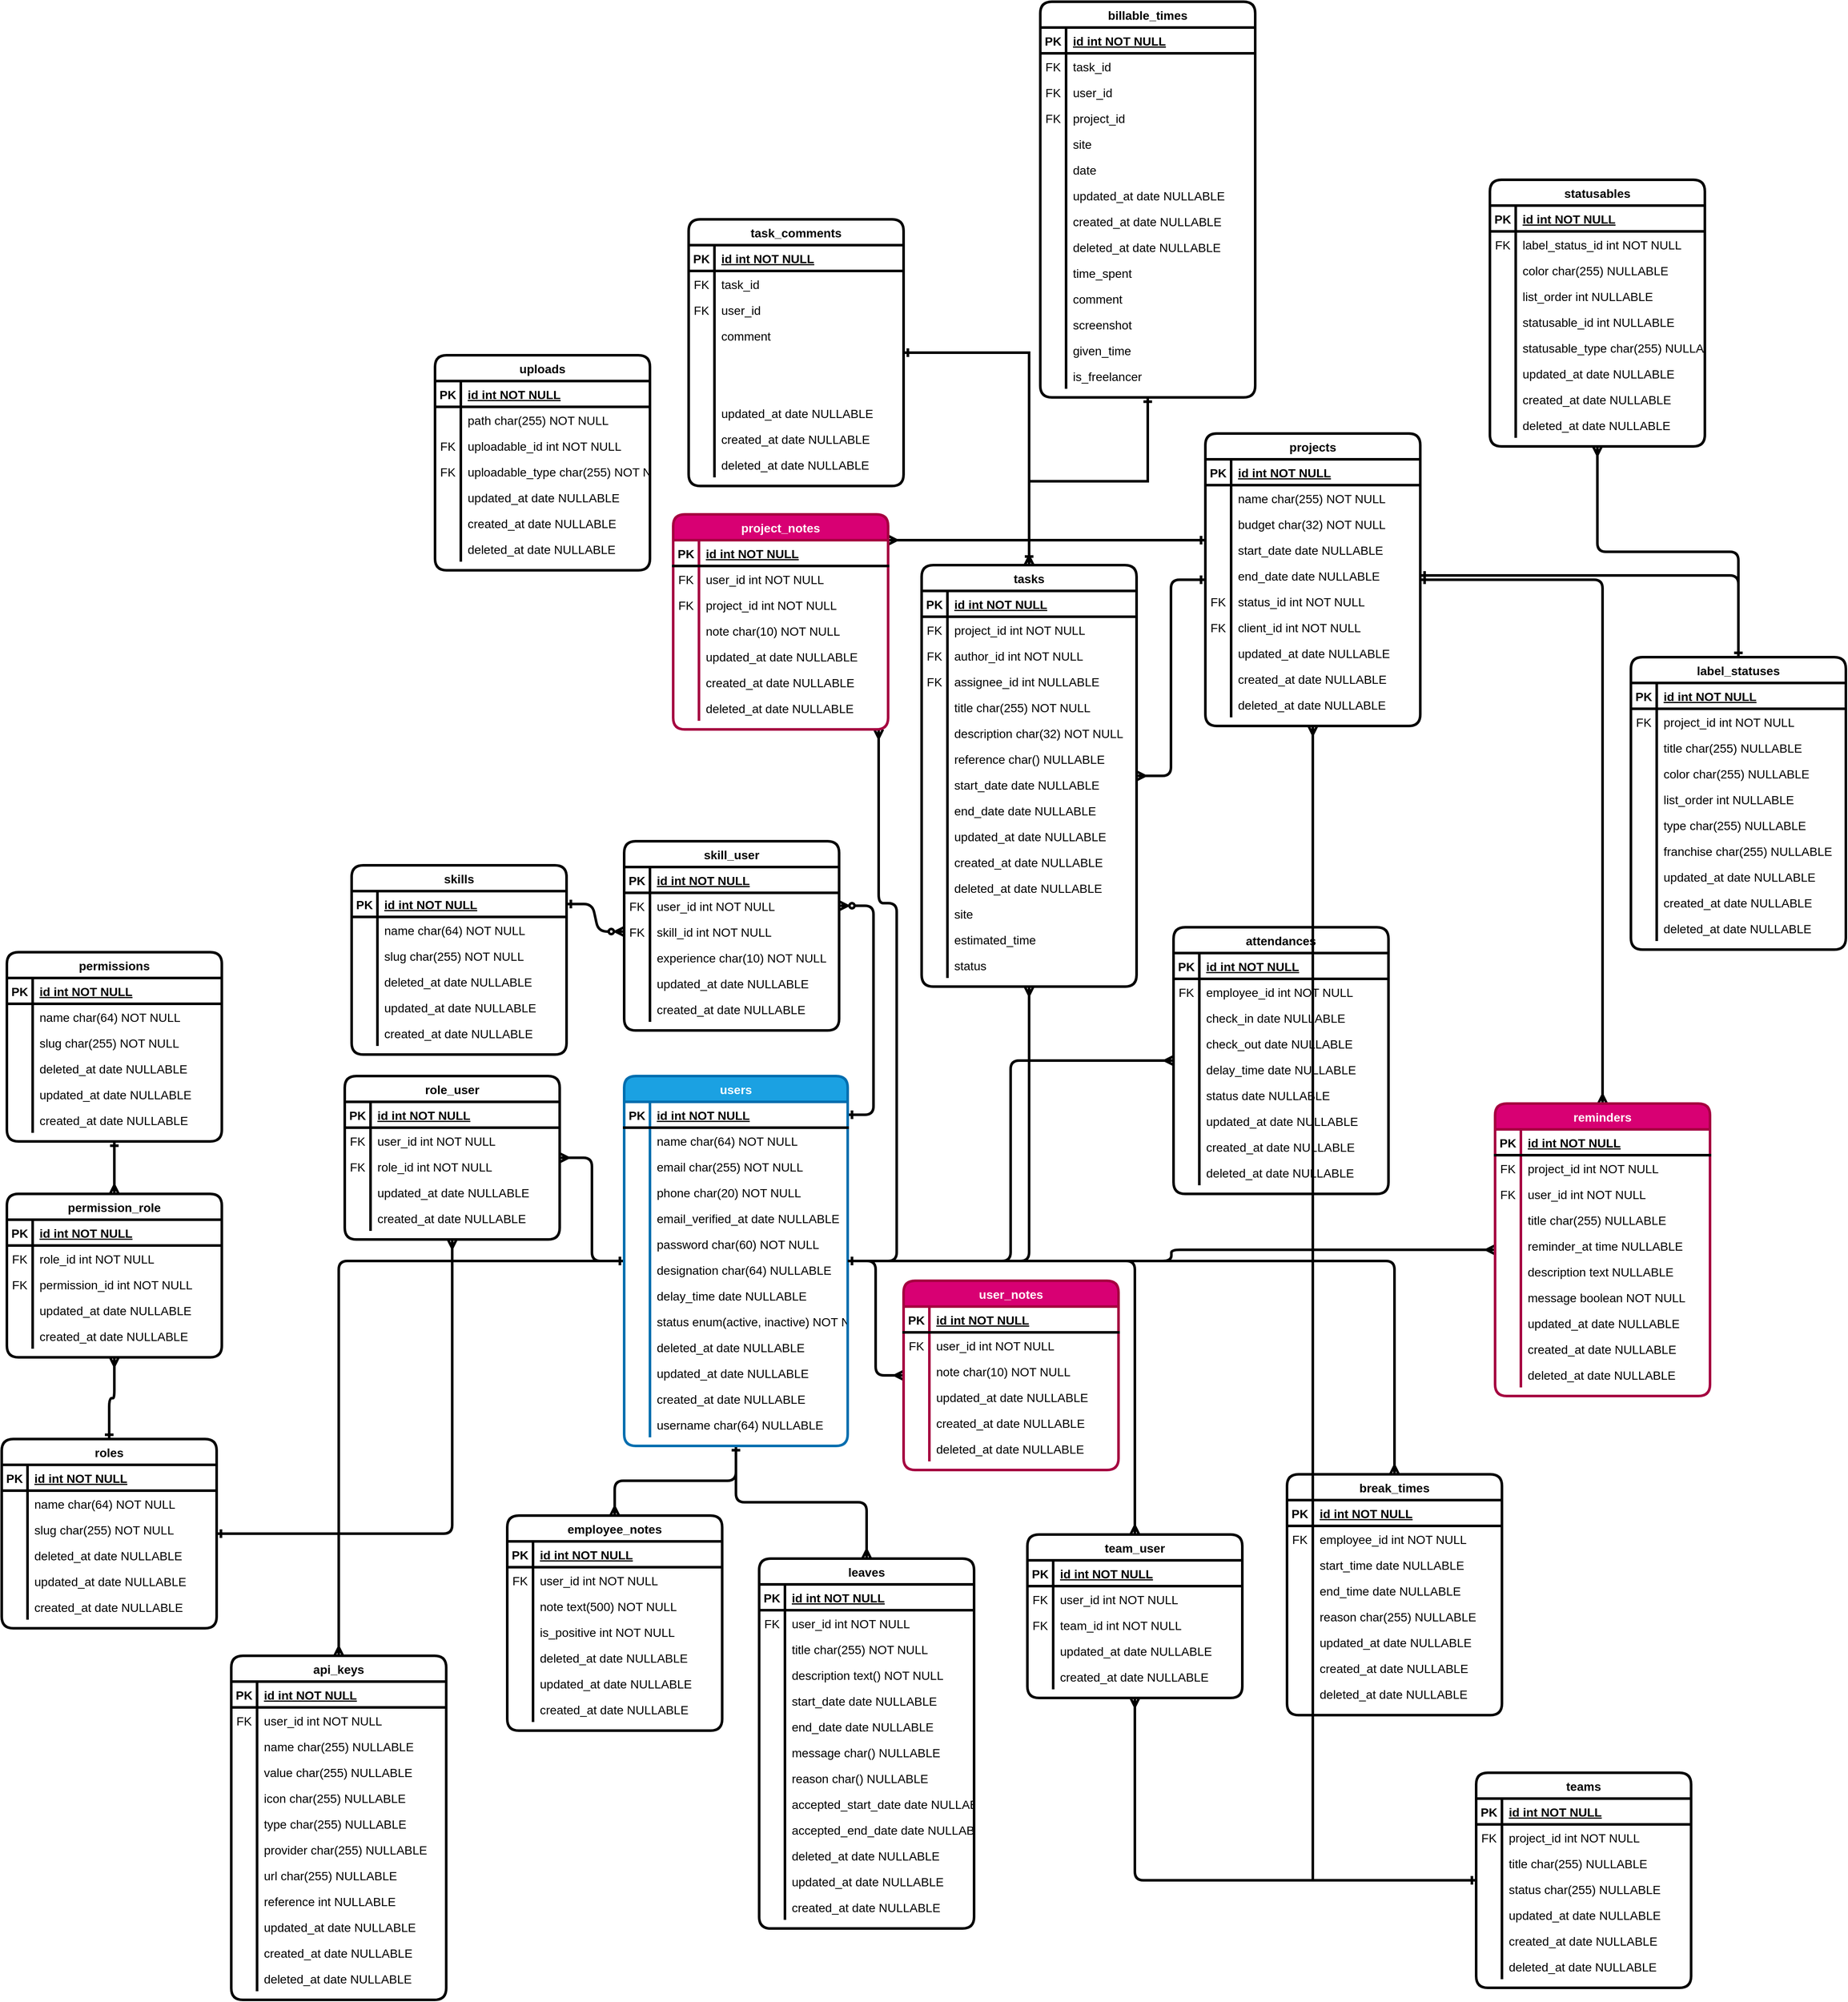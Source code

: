 <mxfile version="24.0.4" type="device">
  <diagram id="R2lEEEUBdFMjLlhIrx00" name="Page-1">
    <mxGraphModel dx="2849" dy="2350" grid="0" gridSize="10" guides="1" tooltips="1" connect="1" arrows="1" fold="1" page="0" pageScale="1" pageWidth="850" pageHeight="1100" background="none" math="0" shadow="0" extFonts="Permanent Marker^https://fonts.googleapis.com/css?family=Permanent+Marker">
      <root>
        <mxCell id="0" />
        <mxCell id="1" parent="0" />
        <mxCell id="C-vyLk0tnHw3VtMMgP7b-1" value="" style="edgeStyle=entityRelationEdgeStyle;endArrow=ERzeroToMany;startArrow=ERone;endFill=1;startFill=0;strokeWidth=3;fontSize=14;" parent="1" source="C-vyLk0tnHw3VtMMgP7b-24" target="C-vyLk0tnHw3VtMMgP7b-6" edge="1">
          <mxGeometry width="100" height="100" relative="1" as="geometry">
            <mxPoint x="340" y="720" as="sourcePoint" />
            <mxPoint x="440" y="620" as="targetPoint" />
          </mxGeometry>
        </mxCell>
        <mxCell id="C-vyLk0tnHw3VtMMgP7b-2" value="skill_user" style="shape=table;startSize=30;container=1;collapsible=1;childLayout=tableLayout;fixedRows=1;rowLines=0;fontStyle=1;align=center;resizeLast=1;strokeWidth=3;fontSize=14;rounded=1;" parent="1" vertex="1">
          <mxGeometry x="120" y="-153" width="250" height="220" as="geometry" />
        </mxCell>
        <mxCell id="C-vyLk0tnHw3VtMMgP7b-3" value="" style="shape=partialRectangle;collapsible=0;dropTarget=0;pointerEvents=0;fillColor=none;points=[[0,0.5],[1,0.5]];portConstraint=eastwest;top=0;left=0;right=0;bottom=1;strokeWidth=3;fontSize=14;rounded=1;" parent="C-vyLk0tnHw3VtMMgP7b-2" vertex="1">
          <mxGeometry y="30" width="250" height="30" as="geometry" />
        </mxCell>
        <mxCell id="C-vyLk0tnHw3VtMMgP7b-4" value="PK" style="shape=partialRectangle;overflow=hidden;connectable=0;fillColor=none;top=0;left=0;bottom=0;right=0;fontStyle=1;strokeWidth=3;fontSize=14;rounded=1;" parent="C-vyLk0tnHw3VtMMgP7b-3" vertex="1">
          <mxGeometry width="30" height="30" as="geometry">
            <mxRectangle width="30" height="30" as="alternateBounds" />
          </mxGeometry>
        </mxCell>
        <mxCell id="C-vyLk0tnHw3VtMMgP7b-5" value="id int NOT NULL " style="shape=partialRectangle;overflow=hidden;connectable=0;fillColor=none;top=0;left=0;bottom=0;right=0;align=left;spacingLeft=6;fontStyle=5;strokeWidth=3;fontSize=14;rounded=1;" parent="C-vyLk0tnHw3VtMMgP7b-3" vertex="1">
          <mxGeometry x="30" width="220" height="30" as="geometry">
            <mxRectangle width="220" height="30" as="alternateBounds" />
          </mxGeometry>
        </mxCell>
        <mxCell id="C-vyLk0tnHw3VtMMgP7b-6" value="" style="shape=partialRectangle;collapsible=0;dropTarget=0;pointerEvents=0;fillColor=none;points=[[0,0.5],[1,0.5]];portConstraint=eastwest;top=0;left=0;right=0;bottom=0;strokeWidth=3;fontSize=14;rounded=1;" parent="C-vyLk0tnHw3VtMMgP7b-2" vertex="1">
          <mxGeometry y="60" width="250" height="30" as="geometry" />
        </mxCell>
        <mxCell id="C-vyLk0tnHw3VtMMgP7b-7" value="FK" style="shape=partialRectangle;overflow=hidden;connectable=0;fillColor=none;top=0;left=0;bottom=0;right=0;strokeWidth=3;fontSize=14;rounded=1;" parent="C-vyLk0tnHw3VtMMgP7b-6" vertex="1">
          <mxGeometry width="30" height="30" as="geometry">
            <mxRectangle width="30" height="30" as="alternateBounds" />
          </mxGeometry>
        </mxCell>
        <mxCell id="C-vyLk0tnHw3VtMMgP7b-8" value="user_id int NOT NULL" style="shape=partialRectangle;overflow=hidden;connectable=0;fillColor=none;top=0;left=0;bottom=0;right=0;align=left;spacingLeft=6;strokeWidth=3;fontSize=14;rounded=1;" parent="C-vyLk0tnHw3VtMMgP7b-6" vertex="1">
          <mxGeometry x="30" width="220" height="30" as="geometry">
            <mxRectangle width="220" height="30" as="alternateBounds" />
          </mxGeometry>
        </mxCell>
        <mxCell id="cRsuFVhV1RYiH35PFp-n-43" value="" style="shape=partialRectangle;collapsible=0;dropTarget=0;pointerEvents=0;fillColor=none;points=[[0,0.5],[1,0.5]];portConstraint=eastwest;top=0;left=0;right=0;bottom=0;strokeWidth=3;fontSize=14;rounded=1;" parent="C-vyLk0tnHw3VtMMgP7b-2" vertex="1">
          <mxGeometry y="90" width="250" height="30" as="geometry" />
        </mxCell>
        <mxCell id="cRsuFVhV1RYiH35PFp-n-44" value="FK" style="shape=partialRectangle;overflow=hidden;connectable=0;fillColor=none;top=0;left=0;bottom=0;right=0;strokeWidth=3;fontSize=14;rounded=1;" parent="cRsuFVhV1RYiH35PFp-n-43" vertex="1">
          <mxGeometry width="30" height="30" as="geometry">
            <mxRectangle width="30" height="30" as="alternateBounds" />
          </mxGeometry>
        </mxCell>
        <mxCell id="cRsuFVhV1RYiH35PFp-n-45" value="skill_id int NOT NULL" style="shape=partialRectangle;overflow=hidden;connectable=0;fillColor=none;top=0;left=0;bottom=0;right=0;align=left;spacingLeft=6;strokeWidth=3;fontSize=14;rounded=1;" parent="cRsuFVhV1RYiH35PFp-n-43" vertex="1">
          <mxGeometry x="30" width="220" height="30" as="geometry">
            <mxRectangle width="220" height="30" as="alternateBounds" />
          </mxGeometry>
        </mxCell>
        <mxCell id="C-vyLk0tnHw3VtMMgP7b-9" value="" style="shape=partialRectangle;collapsible=0;dropTarget=0;pointerEvents=0;fillColor=none;points=[[0,0.5],[1,0.5]];portConstraint=eastwest;top=0;left=0;right=0;bottom=0;strokeWidth=3;fontSize=14;rounded=1;" parent="C-vyLk0tnHw3VtMMgP7b-2" vertex="1">
          <mxGeometry y="120" width="250" height="30" as="geometry" />
        </mxCell>
        <mxCell id="C-vyLk0tnHw3VtMMgP7b-10" value="" style="shape=partialRectangle;overflow=hidden;connectable=0;fillColor=none;top=0;left=0;bottom=0;right=0;strokeWidth=3;fontSize=14;rounded=1;" parent="C-vyLk0tnHw3VtMMgP7b-9" vertex="1">
          <mxGeometry width="30" height="30" as="geometry">
            <mxRectangle width="30" height="30" as="alternateBounds" />
          </mxGeometry>
        </mxCell>
        <mxCell id="C-vyLk0tnHw3VtMMgP7b-11" value="experience char(10) NOT NULL" style="shape=partialRectangle;overflow=hidden;connectable=0;fillColor=none;top=0;left=0;bottom=0;right=0;align=left;spacingLeft=6;strokeWidth=3;fontSize=14;rounded=1;" parent="C-vyLk0tnHw3VtMMgP7b-9" vertex="1">
          <mxGeometry x="30" width="220" height="30" as="geometry">
            <mxRectangle width="220" height="30" as="alternateBounds" />
          </mxGeometry>
        </mxCell>
        <mxCell id="cRsuFVhV1RYiH35PFp-n-46" value="" style="shape=partialRectangle;collapsible=0;dropTarget=0;pointerEvents=0;fillColor=none;points=[[0,0.5],[1,0.5]];portConstraint=eastwest;top=0;left=0;right=0;bottom=0;strokeWidth=3;fontSize=14;rounded=1;" parent="C-vyLk0tnHw3VtMMgP7b-2" vertex="1">
          <mxGeometry y="150" width="250" height="30" as="geometry" />
        </mxCell>
        <mxCell id="cRsuFVhV1RYiH35PFp-n-47" value="" style="shape=partialRectangle;overflow=hidden;connectable=0;fillColor=none;top=0;left=0;bottom=0;right=0;strokeWidth=3;fontSize=14;rounded=1;" parent="cRsuFVhV1RYiH35PFp-n-46" vertex="1">
          <mxGeometry width="30" height="30" as="geometry">
            <mxRectangle width="30" height="30" as="alternateBounds" />
          </mxGeometry>
        </mxCell>
        <mxCell id="cRsuFVhV1RYiH35PFp-n-48" value="updated_at date NULLABLE" style="shape=partialRectangle;overflow=hidden;connectable=0;fillColor=none;top=0;left=0;bottom=0;right=0;align=left;spacingLeft=6;strokeWidth=3;fontSize=14;rounded=1;" parent="cRsuFVhV1RYiH35PFp-n-46" vertex="1">
          <mxGeometry x="30" width="220" height="30" as="geometry">
            <mxRectangle width="220" height="30" as="alternateBounds" />
          </mxGeometry>
        </mxCell>
        <mxCell id="cRsuFVhV1RYiH35PFp-n-49" value="" style="shape=partialRectangle;collapsible=0;dropTarget=0;pointerEvents=0;fillColor=none;points=[[0,0.5],[1,0.5]];portConstraint=eastwest;top=0;left=0;right=0;bottom=0;strokeWidth=3;fontSize=14;rounded=1;" parent="C-vyLk0tnHw3VtMMgP7b-2" vertex="1">
          <mxGeometry y="180" width="250" height="30" as="geometry" />
        </mxCell>
        <mxCell id="cRsuFVhV1RYiH35PFp-n-50" value="" style="shape=partialRectangle;overflow=hidden;connectable=0;fillColor=none;top=0;left=0;bottom=0;right=0;strokeWidth=3;fontSize=14;rounded=1;" parent="cRsuFVhV1RYiH35PFp-n-49" vertex="1">
          <mxGeometry width="30" height="30" as="geometry">
            <mxRectangle width="30" height="30" as="alternateBounds" />
          </mxGeometry>
        </mxCell>
        <mxCell id="cRsuFVhV1RYiH35PFp-n-51" value="created_at date NULLABLE" style="shape=partialRectangle;overflow=hidden;connectable=0;fillColor=none;top=0;left=0;bottom=0;right=0;align=left;spacingLeft=6;strokeWidth=3;fontSize=14;rounded=1;" parent="cRsuFVhV1RYiH35PFp-n-49" vertex="1">
          <mxGeometry x="30" width="220" height="30" as="geometry">
            <mxRectangle width="220" height="30" as="alternateBounds" />
          </mxGeometry>
        </mxCell>
        <mxCell id="C-vyLk0tnHw3VtMMgP7b-13" value="skills" style="shape=table;startSize=30;container=1;collapsible=1;childLayout=tableLayout;fixedRows=1;rowLines=0;fontStyle=1;align=center;resizeLast=1;strokeWidth=3;fontSize=14;rounded=1;" parent="1" vertex="1">
          <mxGeometry x="-197" y="-125" width="250" height="220" as="geometry" />
        </mxCell>
        <mxCell id="C-vyLk0tnHw3VtMMgP7b-14" value="" style="shape=partialRectangle;collapsible=0;dropTarget=0;pointerEvents=0;fillColor=none;points=[[0,0.5],[1,0.5]];portConstraint=eastwest;top=0;left=0;right=0;bottom=1;strokeWidth=3;fontSize=14;rounded=1;" parent="C-vyLk0tnHw3VtMMgP7b-13" vertex="1">
          <mxGeometry y="30" width="250" height="30" as="geometry" />
        </mxCell>
        <mxCell id="C-vyLk0tnHw3VtMMgP7b-15" value="PK" style="shape=partialRectangle;overflow=hidden;connectable=0;fillColor=none;top=0;left=0;bottom=0;right=0;fontStyle=1;strokeWidth=3;fontSize=14;rounded=1;" parent="C-vyLk0tnHw3VtMMgP7b-14" vertex="1">
          <mxGeometry width="30" height="30" as="geometry">
            <mxRectangle width="30" height="30" as="alternateBounds" />
          </mxGeometry>
        </mxCell>
        <mxCell id="C-vyLk0tnHw3VtMMgP7b-16" value="id int NOT NULL " style="shape=partialRectangle;overflow=hidden;connectable=0;fillColor=none;top=0;left=0;bottom=0;right=0;align=left;spacingLeft=6;fontStyle=5;strokeWidth=3;fontSize=14;rounded=1;" parent="C-vyLk0tnHw3VtMMgP7b-14" vertex="1">
          <mxGeometry x="30" width="220" height="30" as="geometry">
            <mxRectangle width="220" height="30" as="alternateBounds" />
          </mxGeometry>
        </mxCell>
        <mxCell id="C-vyLk0tnHw3VtMMgP7b-17" value="" style="shape=partialRectangle;collapsible=0;dropTarget=0;pointerEvents=0;fillColor=none;points=[[0,0.5],[1,0.5]];portConstraint=eastwest;top=0;left=0;right=0;bottom=0;strokeWidth=3;fontSize=14;rounded=1;" parent="C-vyLk0tnHw3VtMMgP7b-13" vertex="1">
          <mxGeometry y="60" width="250" height="30" as="geometry" />
        </mxCell>
        <mxCell id="C-vyLk0tnHw3VtMMgP7b-18" value="" style="shape=partialRectangle;overflow=hidden;connectable=0;fillColor=none;top=0;left=0;bottom=0;right=0;strokeWidth=3;fontSize=14;rounded=1;" parent="C-vyLk0tnHw3VtMMgP7b-17" vertex="1">
          <mxGeometry width="30" height="30" as="geometry">
            <mxRectangle width="30" height="30" as="alternateBounds" />
          </mxGeometry>
        </mxCell>
        <mxCell id="C-vyLk0tnHw3VtMMgP7b-19" value="name char(64) NOT NULL" style="shape=partialRectangle;overflow=hidden;connectable=0;fillColor=none;top=0;left=0;bottom=0;right=0;align=left;spacingLeft=6;strokeWidth=3;fontSize=14;rounded=1;" parent="C-vyLk0tnHw3VtMMgP7b-17" vertex="1">
          <mxGeometry x="30" width="220" height="30" as="geometry">
            <mxRectangle width="220" height="30" as="alternateBounds" />
          </mxGeometry>
        </mxCell>
        <mxCell id="C-vyLk0tnHw3VtMMgP7b-20" value="" style="shape=partialRectangle;collapsible=0;dropTarget=0;pointerEvents=0;fillColor=none;points=[[0,0.5],[1,0.5]];portConstraint=eastwest;top=0;left=0;right=0;bottom=0;strokeWidth=3;fontSize=14;rounded=1;" parent="C-vyLk0tnHw3VtMMgP7b-13" vertex="1">
          <mxGeometry y="90" width="250" height="30" as="geometry" />
        </mxCell>
        <mxCell id="C-vyLk0tnHw3VtMMgP7b-21" value="" style="shape=partialRectangle;overflow=hidden;connectable=0;fillColor=none;top=0;left=0;bottom=0;right=0;strokeWidth=3;fontSize=14;rounded=1;" parent="C-vyLk0tnHw3VtMMgP7b-20" vertex="1">
          <mxGeometry width="30" height="30" as="geometry">
            <mxRectangle width="30" height="30" as="alternateBounds" />
          </mxGeometry>
        </mxCell>
        <mxCell id="C-vyLk0tnHw3VtMMgP7b-22" value="slug char(255) NOT NULL" style="shape=partialRectangle;overflow=hidden;connectable=0;fillColor=none;top=0;left=0;bottom=0;right=0;align=left;spacingLeft=6;strokeWidth=3;fontSize=14;rounded=1;" parent="C-vyLk0tnHw3VtMMgP7b-20" vertex="1">
          <mxGeometry x="30" width="220" height="30" as="geometry">
            <mxRectangle width="220" height="30" as="alternateBounds" />
          </mxGeometry>
        </mxCell>
        <mxCell id="cRsuFVhV1RYiH35PFp-n-31" value="" style="shape=partialRectangle;collapsible=0;dropTarget=0;pointerEvents=0;fillColor=none;points=[[0,0.5],[1,0.5]];portConstraint=eastwest;top=0;left=0;right=0;bottom=0;strokeWidth=3;fontSize=14;rounded=1;" parent="C-vyLk0tnHw3VtMMgP7b-13" vertex="1">
          <mxGeometry y="120" width="250" height="30" as="geometry" />
        </mxCell>
        <mxCell id="cRsuFVhV1RYiH35PFp-n-32" value="" style="shape=partialRectangle;overflow=hidden;connectable=0;fillColor=none;top=0;left=0;bottom=0;right=0;strokeWidth=3;fontSize=14;rounded=1;" parent="cRsuFVhV1RYiH35PFp-n-31" vertex="1">
          <mxGeometry width="30" height="30" as="geometry">
            <mxRectangle width="30" height="30" as="alternateBounds" />
          </mxGeometry>
        </mxCell>
        <mxCell id="cRsuFVhV1RYiH35PFp-n-33" value="deleted_at date NULLABLE" style="shape=partialRectangle;overflow=hidden;connectable=0;fillColor=none;top=0;left=0;bottom=0;right=0;align=left;spacingLeft=6;strokeWidth=3;fontSize=14;rounded=1;" parent="cRsuFVhV1RYiH35PFp-n-31" vertex="1">
          <mxGeometry x="30" width="220" height="30" as="geometry">
            <mxRectangle width="220" height="30" as="alternateBounds" />
          </mxGeometry>
        </mxCell>
        <mxCell id="cRsuFVhV1RYiH35PFp-n-37" value="" style="shape=partialRectangle;collapsible=0;dropTarget=0;pointerEvents=0;fillColor=none;points=[[0,0.5],[1,0.5]];portConstraint=eastwest;top=0;left=0;right=0;bottom=0;strokeWidth=3;fontSize=14;rounded=1;" parent="C-vyLk0tnHw3VtMMgP7b-13" vertex="1">
          <mxGeometry y="150" width="250" height="30" as="geometry" />
        </mxCell>
        <mxCell id="cRsuFVhV1RYiH35PFp-n-38" value="" style="shape=partialRectangle;overflow=hidden;connectable=0;fillColor=none;top=0;left=0;bottom=0;right=0;strokeWidth=3;fontSize=14;rounded=1;" parent="cRsuFVhV1RYiH35PFp-n-37" vertex="1">
          <mxGeometry width="30" height="30" as="geometry">
            <mxRectangle width="30" height="30" as="alternateBounds" />
          </mxGeometry>
        </mxCell>
        <mxCell id="cRsuFVhV1RYiH35PFp-n-39" value="updated_at date NULLABLE" style="shape=partialRectangle;overflow=hidden;connectable=0;fillColor=none;top=0;left=0;bottom=0;right=0;align=left;spacingLeft=6;strokeWidth=3;fontSize=14;rounded=1;" parent="cRsuFVhV1RYiH35PFp-n-37" vertex="1">
          <mxGeometry x="30" width="220" height="30" as="geometry">
            <mxRectangle width="220" height="30" as="alternateBounds" />
          </mxGeometry>
        </mxCell>
        <mxCell id="cRsuFVhV1RYiH35PFp-n-40" value="" style="shape=partialRectangle;collapsible=0;dropTarget=0;pointerEvents=0;fillColor=none;points=[[0,0.5],[1,0.5]];portConstraint=eastwest;top=0;left=0;right=0;bottom=0;strokeWidth=3;fontSize=14;rounded=1;" parent="C-vyLk0tnHw3VtMMgP7b-13" vertex="1">
          <mxGeometry y="180" width="250" height="30" as="geometry" />
        </mxCell>
        <mxCell id="cRsuFVhV1RYiH35PFp-n-41" value="" style="shape=partialRectangle;overflow=hidden;connectable=0;fillColor=none;top=0;left=0;bottom=0;right=0;strokeWidth=3;fontSize=14;rounded=1;" parent="cRsuFVhV1RYiH35PFp-n-40" vertex="1">
          <mxGeometry width="30" height="30" as="geometry">
            <mxRectangle width="30" height="30" as="alternateBounds" />
          </mxGeometry>
        </mxCell>
        <mxCell id="cRsuFVhV1RYiH35PFp-n-42" value="created_at date NULLABLE" style="shape=partialRectangle;overflow=hidden;connectable=0;fillColor=none;top=0;left=0;bottom=0;right=0;align=left;spacingLeft=6;strokeWidth=3;fontSize=14;rounded=1;" parent="cRsuFVhV1RYiH35PFp-n-40" vertex="1">
          <mxGeometry x="30" width="220" height="30" as="geometry">
            <mxRectangle width="220" height="30" as="alternateBounds" />
          </mxGeometry>
        </mxCell>
        <mxCell id="cRsuFVhV1RYiH35PFp-n-563" style="edgeStyle=orthogonalEdgeStyle;rounded=1;orthogonalLoop=1;jettySize=auto;html=1;startArrow=ERone;startFill=0;endArrow=ERmany;endFill=0;curved=0;strokeWidth=3;fontSize=14;" parent="1" source="C-vyLk0tnHw3VtMMgP7b-23" target="cRsuFVhV1RYiH35PFp-n-321" edge="1">
          <mxGeometry relative="1" as="geometry" />
        </mxCell>
        <mxCell id="cRsuFVhV1RYiH35PFp-n-566" style="edgeStyle=orthogonalEdgeStyle;rounded=1;orthogonalLoop=1;jettySize=auto;html=1;curved=0;startArrow=ERone;startFill=0;endArrow=ERmany;endFill=0;strokeWidth=3;fontSize=14;" parent="1" source="C-vyLk0tnHw3VtMMgP7b-23" target="cRsuFVhV1RYiH35PFp-n-241" edge="1">
          <mxGeometry relative="1" as="geometry" />
        </mxCell>
        <mxCell id="cRsuFVhV1RYiH35PFp-n-567" style="edgeStyle=orthogonalEdgeStyle;rounded=1;orthogonalLoop=1;jettySize=auto;html=1;curved=0;startArrow=ERone;startFill=0;endArrow=ERmany;endFill=0;strokeWidth=3;fontSize=14;" parent="1" source="C-vyLk0tnHw3VtMMgP7b-23" target="cRsuFVhV1RYiH35PFp-n-534" edge="1">
          <mxGeometry relative="1" as="geometry" />
        </mxCell>
        <mxCell id="cRsuFVhV1RYiH35PFp-n-571" style="edgeStyle=orthogonalEdgeStyle;rounded=1;orthogonalLoop=1;jettySize=auto;html=1;curved=0;endArrow=ERmany;endFill=0;startArrow=ERone;startFill=0;strokeWidth=3;fontSize=14;" parent="1" source="C-vyLk0tnHw3VtMMgP7b-23" target="cRsuFVhV1RYiH35PFp-n-71" edge="1">
          <mxGeometry relative="1" as="geometry" />
        </mxCell>
        <mxCell id="cRsuFVhV1RYiH35PFp-n-575" style="edgeStyle=orthogonalEdgeStyle;rounded=1;orthogonalLoop=1;jettySize=auto;html=1;startArrow=ERone;startFill=0;endArrow=ERmany;endFill=0;strokeWidth=3;fontSize=14;" parent="1" source="C-vyLk0tnHw3VtMMgP7b-23" target="cRsuFVhV1RYiH35PFp-n-457" edge="1">
          <mxGeometry relative="1" as="geometry" />
        </mxCell>
        <mxCell id="cRsuFVhV1RYiH35PFp-n-576" style="edgeStyle=orthogonalEdgeStyle;rounded=1;orthogonalLoop=1;jettySize=auto;html=1;startArrow=ERone;startFill=0;strokeWidth=3;endArrow=ERmany;endFill=0;curved=0;fontSize=14;" parent="1" source="C-vyLk0tnHw3VtMMgP7b-23" target="cRsuFVhV1RYiH35PFp-n-131" edge="1">
          <mxGeometry relative="1" as="geometry" />
        </mxCell>
        <mxCell id="cRsuFVhV1RYiH35PFp-n-578" style="edgeStyle=orthogonalEdgeStyle;rounded=1;orthogonalLoop=1;jettySize=auto;html=1;startArrow=ERone;startFill=0;endArrow=ERmany;endFill=0;curved=0;strokeWidth=3;fontSize=14;" parent="1" source="C-vyLk0tnHw3VtMMgP7b-23" target="cRsuFVhV1RYiH35PFp-n-281" edge="1">
          <mxGeometry relative="1" as="geometry" />
        </mxCell>
        <mxCell id="cRsuFVhV1RYiH35PFp-n-579" style="edgeStyle=orthogonalEdgeStyle;rounded=1;orthogonalLoop=1;jettySize=auto;html=1;curved=0;startArrow=ERone;startFill=0;endArrow=ERmany;endFill=0;strokeWidth=3;fontSize=14;" parent="1" source="C-vyLk0tnHw3VtMMgP7b-23" target="cRsuFVhV1RYiH35PFp-n-194" edge="1">
          <mxGeometry relative="1" as="geometry" />
        </mxCell>
        <mxCell id="cRsuFVhV1RYiH35PFp-n-600" style="edgeStyle=orthogonalEdgeStyle;rounded=1;orthogonalLoop=1;jettySize=auto;html=1;curved=0;startArrow=ERone;startFill=0;endArrow=ERmany;endFill=0;strokeWidth=3;" parent="1" source="C-vyLk0tnHw3VtMMgP7b-23" target="cRsuFVhV1RYiH35PFp-n-581" edge="1">
          <mxGeometry relative="1" as="geometry">
            <Array as="points">
              <mxPoint x="437" y="335" />
              <mxPoint x="437" y="-81" />
              <mxPoint x="416" y="-81" />
            </Array>
          </mxGeometry>
        </mxCell>
        <mxCell id="cRsuFVhV1RYiH35PFp-n-627" style="edgeStyle=orthogonalEdgeStyle;rounded=1;orthogonalLoop=1;jettySize=auto;html=1;startArrow=ERone;startFill=0;endArrow=ERmany;endFill=0;curved=0;strokeWidth=3;" parent="1" source="C-vyLk0tnHw3VtMMgP7b-23" target="cRsuFVhV1RYiH35PFp-n-605" edge="1">
          <mxGeometry relative="1" as="geometry" />
        </mxCell>
        <mxCell id="C-vyLk0tnHw3VtMMgP7b-23" value="users" style="shape=table;startSize=30;container=1;collapsible=1;childLayout=tableLayout;fixedRows=1;rowLines=0;fontStyle=1;align=center;resizeLast=1;strokeWidth=3;fillColor=#1ba1e2;fontColor=#ffffff;strokeColor=#006EAF;fontSize=14;rounded=1;" parent="1" vertex="1">
          <mxGeometry x="120" y="120" width="260" height="430" as="geometry" />
        </mxCell>
        <mxCell id="C-vyLk0tnHw3VtMMgP7b-24" value="" style="shape=partialRectangle;collapsible=0;dropTarget=0;pointerEvents=0;fillColor=none;points=[[0,0.5],[1,0.5]];portConstraint=eastwest;top=0;left=0;right=0;bottom=1;strokeWidth=3;fontSize=14;rounded=1;" parent="C-vyLk0tnHw3VtMMgP7b-23" vertex="1">
          <mxGeometry y="30" width="260" height="30" as="geometry" />
        </mxCell>
        <mxCell id="C-vyLk0tnHw3VtMMgP7b-25" value="PK" style="shape=partialRectangle;overflow=hidden;connectable=0;fillColor=none;top=0;left=0;bottom=0;right=0;fontStyle=1;strokeWidth=3;fontSize=14;rounded=1;" parent="C-vyLk0tnHw3VtMMgP7b-24" vertex="1">
          <mxGeometry width="30" height="30" as="geometry">
            <mxRectangle width="30" height="30" as="alternateBounds" />
          </mxGeometry>
        </mxCell>
        <mxCell id="C-vyLk0tnHw3VtMMgP7b-26" value="id int NOT NULL " style="shape=partialRectangle;overflow=hidden;connectable=0;fillColor=none;top=0;left=0;bottom=0;right=0;align=left;spacingLeft=6;fontStyle=5;strokeWidth=3;fontSize=14;rounded=1;" parent="C-vyLk0tnHw3VtMMgP7b-24" vertex="1">
          <mxGeometry x="30" width="230" height="30" as="geometry">
            <mxRectangle width="230" height="30" as="alternateBounds" />
          </mxGeometry>
        </mxCell>
        <mxCell id="C-vyLk0tnHw3VtMMgP7b-27" value="" style="shape=partialRectangle;collapsible=0;dropTarget=0;pointerEvents=0;fillColor=none;points=[[0,0.5],[1,0.5]];portConstraint=eastwest;top=0;left=0;right=0;bottom=0;strokeWidth=3;fontSize=14;rounded=1;" parent="C-vyLk0tnHw3VtMMgP7b-23" vertex="1">
          <mxGeometry y="60" width="260" height="30" as="geometry" />
        </mxCell>
        <mxCell id="C-vyLk0tnHw3VtMMgP7b-28" value="" style="shape=partialRectangle;overflow=hidden;connectable=0;fillColor=none;top=0;left=0;bottom=0;right=0;strokeWidth=3;fontSize=14;rounded=1;" parent="C-vyLk0tnHw3VtMMgP7b-27" vertex="1">
          <mxGeometry width="30" height="30" as="geometry">
            <mxRectangle width="30" height="30" as="alternateBounds" />
          </mxGeometry>
        </mxCell>
        <mxCell id="C-vyLk0tnHw3VtMMgP7b-29" value="name char(64) NOT NULL" style="shape=partialRectangle;overflow=hidden;connectable=0;fillColor=none;top=0;left=0;bottom=0;right=0;align=left;spacingLeft=6;strokeWidth=3;fontSize=14;rounded=1;" parent="C-vyLk0tnHw3VtMMgP7b-27" vertex="1">
          <mxGeometry x="30" width="230" height="30" as="geometry">
            <mxRectangle width="230" height="30" as="alternateBounds" />
          </mxGeometry>
        </mxCell>
        <mxCell id="cRsuFVhV1RYiH35PFp-n-1" value="" style="shape=partialRectangle;collapsible=0;dropTarget=0;pointerEvents=0;fillColor=none;points=[[0,0.5],[1,0.5]];portConstraint=eastwest;top=0;left=0;right=0;bottom=0;strokeWidth=3;fontSize=14;rounded=1;" parent="C-vyLk0tnHw3VtMMgP7b-23" vertex="1">
          <mxGeometry y="90" width="260" height="30" as="geometry" />
        </mxCell>
        <mxCell id="cRsuFVhV1RYiH35PFp-n-2" value="" style="shape=partialRectangle;overflow=hidden;connectable=0;fillColor=none;top=0;left=0;bottom=0;right=0;strokeWidth=3;fontSize=14;rounded=1;" parent="cRsuFVhV1RYiH35PFp-n-1" vertex="1">
          <mxGeometry width="30" height="30" as="geometry">
            <mxRectangle width="30" height="30" as="alternateBounds" />
          </mxGeometry>
        </mxCell>
        <mxCell id="cRsuFVhV1RYiH35PFp-n-3" value="email char(255) NOT NULL" style="shape=partialRectangle;overflow=hidden;connectable=0;fillColor=none;top=0;left=0;bottom=0;right=0;align=left;spacingLeft=6;strokeWidth=3;fontSize=14;rounded=1;" parent="cRsuFVhV1RYiH35PFp-n-1" vertex="1">
          <mxGeometry x="30" width="230" height="30" as="geometry">
            <mxRectangle width="230" height="30" as="alternateBounds" />
          </mxGeometry>
        </mxCell>
        <mxCell id="cRsuFVhV1RYiH35PFp-n-4" value="" style="shape=partialRectangle;collapsible=0;dropTarget=0;pointerEvents=0;fillColor=none;points=[[0,0.5],[1,0.5]];portConstraint=eastwest;top=0;left=0;right=0;bottom=0;strokeWidth=3;fontSize=14;rounded=1;" parent="C-vyLk0tnHw3VtMMgP7b-23" vertex="1">
          <mxGeometry y="120" width="260" height="30" as="geometry" />
        </mxCell>
        <mxCell id="cRsuFVhV1RYiH35PFp-n-5" value="" style="shape=partialRectangle;overflow=hidden;connectable=0;fillColor=none;top=0;left=0;bottom=0;right=0;strokeWidth=3;fontSize=14;rounded=1;" parent="cRsuFVhV1RYiH35PFp-n-4" vertex="1">
          <mxGeometry width="30" height="30" as="geometry">
            <mxRectangle width="30" height="30" as="alternateBounds" />
          </mxGeometry>
        </mxCell>
        <mxCell id="cRsuFVhV1RYiH35PFp-n-6" value="phone char(20) NOT NULL" style="shape=partialRectangle;overflow=hidden;connectable=0;fillColor=none;top=0;left=0;bottom=0;right=0;align=left;spacingLeft=6;strokeWidth=3;fontSize=14;rounded=1;" parent="cRsuFVhV1RYiH35PFp-n-4" vertex="1">
          <mxGeometry x="30" width="230" height="30" as="geometry">
            <mxRectangle width="230" height="30" as="alternateBounds" />
          </mxGeometry>
        </mxCell>
        <mxCell id="cRsuFVhV1RYiH35PFp-n-7" value="" style="shape=partialRectangle;collapsible=0;dropTarget=0;pointerEvents=0;fillColor=none;points=[[0,0.5],[1,0.5]];portConstraint=eastwest;top=0;left=0;right=0;bottom=0;strokeWidth=3;fontSize=14;rounded=1;" parent="C-vyLk0tnHw3VtMMgP7b-23" vertex="1">
          <mxGeometry y="150" width="260" height="30" as="geometry" />
        </mxCell>
        <mxCell id="cRsuFVhV1RYiH35PFp-n-8" value="" style="shape=partialRectangle;overflow=hidden;connectable=0;fillColor=none;top=0;left=0;bottom=0;right=0;strokeWidth=3;fontSize=14;rounded=1;" parent="cRsuFVhV1RYiH35PFp-n-7" vertex="1">
          <mxGeometry width="30" height="30" as="geometry">
            <mxRectangle width="30" height="30" as="alternateBounds" />
          </mxGeometry>
        </mxCell>
        <mxCell id="cRsuFVhV1RYiH35PFp-n-9" value="email_verified_at date NULLABLE" style="shape=partialRectangle;overflow=hidden;connectable=0;fillColor=none;top=0;left=0;bottom=0;right=0;align=left;spacingLeft=6;strokeWidth=3;fontSize=14;rounded=1;" parent="cRsuFVhV1RYiH35PFp-n-7" vertex="1">
          <mxGeometry x="30" width="230" height="30" as="geometry">
            <mxRectangle width="230" height="30" as="alternateBounds" />
          </mxGeometry>
        </mxCell>
        <mxCell id="cRsuFVhV1RYiH35PFp-n-10" value="" style="shape=partialRectangle;collapsible=0;dropTarget=0;pointerEvents=0;fillColor=none;points=[[0,0.5],[1,0.5]];portConstraint=eastwest;top=0;left=0;right=0;bottom=0;strokeWidth=3;fontSize=14;rounded=1;" parent="C-vyLk0tnHw3VtMMgP7b-23" vertex="1">
          <mxGeometry y="180" width="260" height="30" as="geometry" />
        </mxCell>
        <mxCell id="cRsuFVhV1RYiH35PFp-n-11" value="" style="shape=partialRectangle;overflow=hidden;connectable=0;fillColor=none;top=0;left=0;bottom=0;right=0;strokeWidth=3;fontSize=14;rounded=1;" parent="cRsuFVhV1RYiH35PFp-n-10" vertex="1">
          <mxGeometry width="30" height="30" as="geometry">
            <mxRectangle width="30" height="30" as="alternateBounds" />
          </mxGeometry>
        </mxCell>
        <mxCell id="cRsuFVhV1RYiH35PFp-n-12" value="password char(60) NOT NULL" style="shape=partialRectangle;overflow=hidden;connectable=0;fillColor=none;top=0;left=0;bottom=0;right=0;align=left;spacingLeft=6;strokeWidth=3;fontSize=14;rounded=1;" parent="cRsuFVhV1RYiH35PFp-n-10" vertex="1">
          <mxGeometry x="30" width="230" height="30" as="geometry">
            <mxRectangle width="230" height="30" as="alternateBounds" />
          </mxGeometry>
        </mxCell>
        <mxCell id="cRsuFVhV1RYiH35PFp-n-13" value="" style="shape=partialRectangle;collapsible=0;dropTarget=0;pointerEvents=0;fillColor=none;points=[[0,0.5],[1,0.5]];portConstraint=eastwest;top=0;left=0;right=0;bottom=0;strokeWidth=3;fontSize=14;rounded=1;" parent="C-vyLk0tnHw3VtMMgP7b-23" vertex="1">
          <mxGeometry y="210" width="260" height="30" as="geometry" />
        </mxCell>
        <mxCell id="cRsuFVhV1RYiH35PFp-n-14" value="" style="shape=partialRectangle;overflow=hidden;connectable=0;fillColor=none;top=0;left=0;bottom=0;right=0;strokeWidth=3;fontSize=14;rounded=1;" parent="cRsuFVhV1RYiH35PFp-n-13" vertex="1">
          <mxGeometry width="30" height="30" as="geometry">
            <mxRectangle width="30" height="30" as="alternateBounds" />
          </mxGeometry>
        </mxCell>
        <mxCell id="cRsuFVhV1RYiH35PFp-n-15" value="designation char(64) NULLABLE" style="shape=partialRectangle;overflow=hidden;connectable=0;fillColor=none;top=0;left=0;bottom=0;right=0;align=left;spacingLeft=6;strokeWidth=3;fontSize=14;rounded=1;" parent="cRsuFVhV1RYiH35PFp-n-13" vertex="1">
          <mxGeometry x="30" width="230" height="30" as="geometry">
            <mxRectangle width="230" height="30" as="alternateBounds" />
          </mxGeometry>
        </mxCell>
        <mxCell id="cRsuFVhV1RYiH35PFp-n-16" value="" style="shape=partialRectangle;collapsible=0;dropTarget=0;pointerEvents=0;fillColor=none;points=[[0,0.5],[1,0.5]];portConstraint=eastwest;top=0;left=0;right=0;bottom=0;strokeWidth=3;fontSize=14;rounded=1;" parent="C-vyLk0tnHw3VtMMgP7b-23" vertex="1">
          <mxGeometry y="240" width="260" height="30" as="geometry" />
        </mxCell>
        <mxCell id="cRsuFVhV1RYiH35PFp-n-17" value="" style="shape=partialRectangle;overflow=hidden;connectable=0;fillColor=none;top=0;left=0;bottom=0;right=0;strokeWidth=3;fontSize=14;rounded=1;" parent="cRsuFVhV1RYiH35PFp-n-16" vertex="1">
          <mxGeometry width="30" height="30" as="geometry">
            <mxRectangle width="30" height="30" as="alternateBounds" />
          </mxGeometry>
        </mxCell>
        <mxCell id="cRsuFVhV1RYiH35PFp-n-18" value="delay_time date NULLABLE" style="shape=partialRectangle;overflow=hidden;connectable=0;fillColor=none;top=0;left=0;bottom=0;right=0;align=left;spacingLeft=6;strokeWidth=3;fontSize=14;rounded=1;" parent="cRsuFVhV1RYiH35PFp-n-16" vertex="1">
          <mxGeometry x="30" width="230" height="30" as="geometry">
            <mxRectangle width="230" height="30" as="alternateBounds" />
          </mxGeometry>
        </mxCell>
        <mxCell id="cRsuFVhV1RYiH35PFp-n-19" value="" style="shape=partialRectangle;collapsible=0;dropTarget=0;pointerEvents=0;fillColor=none;points=[[0,0.5],[1,0.5]];portConstraint=eastwest;top=0;left=0;right=0;bottom=0;strokeWidth=3;fontSize=14;rounded=1;" parent="C-vyLk0tnHw3VtMMgP7b-23" vertex="1">
          <mxGeometry y="270" width="260" height="30" as="geometry" />
        </mxCell>
        <mxCell id="cRsuFVhV1RYiH35PFp-n-20" value="" style="shape=partialRectangle;overflow=hidden;connectable=0;fillColor=none;top=0;left=0;bottom=0;right=0;strokeWidth=3;fontSize=14;rounded=1;" parent="cRsuFVhV1RYiH35PFp-n-19" vertex="1">
          <mxGeometry width="30" height="30" as="geometry">
            <mxRectangle width="30" height="30" as="alternateBounds" />
          </mxGeometry>
        </mxCell>
        <mxCell id="cRsuFVhV1RYiH35PFp-n-21" value="status enum(active, inactive) NOT NULL" style="shape=partialRectangle;overflow=hidden;connectable=0;fillColor=none;top=0;left=0;bottom=0;right=0;align=left;spacingLeft=6;strokeWidth=3;fontSize=14;rounded=1;" parent="cRsuFVhV1RYiH35PFp-n-19" vertex="1">
          <mxGeometry x="30" width="230" height="30" as="geometry">
            <mxRectangle width="230" height="30" as="alternateBounds" />
          </mxGeometry>
        </mxCell>
        <mxCell id="cRsuFVhV1RYiH35PFp-n-22" value="" style="shape=partialRectangle;collapsible=0;dropTarget=0;pointerEvents=0;fillColor=none;points=[[0,0.5],[1,0.5]];portConstraint=eastwest;top=0;left=0;right=0;bottom=0;strokeWidth=3;fontSize=14;rounded=1;" parent="C-vyLk0tnHw3VtMMgP7b-23" vertex="1">
          <mxGeometry y="300" width="260" height="30" as="geometry" />
        </mxCell>
        <mxCell id="cRsuFVhV1RYiH35PFp-n-23" value="" style="shape=partialRectangle;overflow=hidden;connectable=0;fillColor=none;top=0;left=0;bottom=0;right=0;strokeWidth=3;fontSize=14;rounded=1;" parent="cRsuFVhV1RYiH35PFp-n-22" vertex="1">
          <mxGeometry width="30" height="30" as="geometry">
            <mxRectangle width="30" height="30" as="alternateBounds" />
          </mxGeometry>
        </mxCell>
        <mxCell id="cRsuFVhV1RYiH35PFp-n-24" value="deleted_at date NULLABLE" style="shape=partialRectangle;overflow=hidden;connectable=0;fillColor=none;top=0;left=0;bottom=0;right=0;align=left;spacingLeft=6;strokeWidth=3;fontSize=14;rounded=1;" parent="cRsuFVhV1RYiH35PFp-n-22" vertex="1">
          <mxGeometry x="30" width="230" height="30" as="geometry">
            <mxRectangle width="230" height="30" as="alternateBounds" />
          </mxGeometry>
        </mxCell>
        <mxCell id="cRsuFVhV1RYiH35PFp-n-25" value="" style="shape=partialRectangle;collapsible=0;dropTarget=0;pointerEvents=0;fillColor=none;points=[[0,0.5],[1,0.5]];portConstraint=eastwest;top=0;left=0;right=0;bottom=0;strokeWidth=3;fontSize=14;rounded=1;" parent="C-vyLk0tnHw3VtMMgP7b-23" vertex="1">
          <mxGeometry y="330" width="260" height="30" as="geometry" />
        </mxCell>
        <mxCell id="cRsuFVhV1RYiH35PFp-n-26" value="" style="shape=partialRectangle;overflow=hidden;connectable=0;fillColor=none;top=0;left=0;bottom=0;right=0;strokeWidth=3;fontSize=14;rounded=1;" parent="cRsuFVhV1RYiH35PFp-n-25" vertex="1">
          <mxGeometry width="30" height="30" as="geometry">
            <mxRectangle width="30" height="30" as="alternateBounds" />
          </mxGeometry>
        </mxCell>
        <mxCell id="cRsuFVhV1RYiH35PFp-n-27" value="updated_at date NULLABLE" style="shape=partialRectangle;overflow=hidden;connectable=0;fillColor=none;top=0;left=0;bottom=0;right=0;align=left;spacingLeft=6;strokeWidth=3;fontSize=14;rounded=1;" parent="cRsuFVhV1RYiH35PFp-n-25" vertex="1">
          <mxGeometry x="30" width="230" height="30" as="geometry">
            <mxRectangle width="230" height="30" as="alternateBounds" />
          </mxGeometry>
        </mxCell>
        <mxCell id="cRsuFVhV1RYiH35PFp-n-28" value="" style="shape=partialRectangle;collapsible=0;dropTarget=0;pointerEvents=0;fillColor=none;points=[[0,0.5],[1,0.5]];portConstraint=eastwest;top=0;left=0;right=0;bottom=0;strokeWidth=3;fontSize=14;rounded=1;" parent="C-vyLk0tnHw3VtMMgP7b-23" vertex="1">
          <mxGeometry y="360" width="260" height="30" as="geometry" />
        </mxCell>
        <mxCell id="cRsuFVhV1RYiH35PFp-n-29" value="" style="shape=partialRectangle;overflow=hidden;connectable=0;fillColor=none;top=0;left=0;bottom=0;right=0;strokeWidth=3;fontSize=14;rounded=1;" parent="cRsuFVhV1RYiH35PFp-n-28" vertex="1">
          <mxGeometry width="30" height="30" as="geometry">
            <mxRectangle width="30" height="30" as="alternateBounds" />
          </mxGeometry>
        </mxCell>
        <mxCell id="cRsuFVhV1RYiH35PFp-n-30" value="created_at date NULLABLE" style="shape=partialRectangle;overflow=hidden;connectable=0;fillColor=none;top=0;left=0;bottom=0;right=0;align=left;spacingLeft=6;strokeWidth=3;fontSize=14;rounded=1;" parent="cRsuFVhV1RYiH35PFp-n-28" vertex="1">
          <mxGeometry x="30" width="230" height="30" as="geometry">
            <mxRectangle width="230" height="30" as="alternateBounds" />
          </mxGeometry>
        </mxCell>
        <mxCell id="cRsuFVhV1RYiH35PFp-n-454" value="" style="shape=partialRectangle;collapsible=0;dropTarget=0;pointerEvents=0;fillColor=none;points=[[0,0.5],[1,0.5]];portConstraint=eastwest;top=0;left=0;right=0;bottom=0;strokeWidth=3;fontSize=14;rounded=1;" parent="C-vyLk0tnHw3VtMMgP7b-23" vertex="1">
          <mxGeometry y="390" width="260" height="30" as="geometry" />
        </mxCell>
        <mxCell id="cRsuFVhV1RYiH35PFp-n-455" value="" style="shape=partialRectangle;overflow=hidden;connectable=0;fillColor=none;top=0;left=0;bottom=0;right=0;strokeWidth=3;fontSize=14;rounded=1;" parent="cRsuFVhV1RYiH35PFp-n-454" vertex="1">
          <mxGeometry width="30" height="30" as="geometry">
            <mxRectangle width="30" height="30" as="alternateBounds" />
          </mxGeometry>
        </mxCell>
        <mxCell id="cRsuFVhV1RYiH35PFp-n-456" value="username char(64) NULLABLE" style="shape=partialRectangle;overflow=hidden;connectable=0;fillColor=none;top=0;left=0;bottom=0;right=0;align=left;spacingLeft=6;strokeWidth=3;fontSize=14;rounded=1;" parent="cRsuFVhV1RYiH35PFp-n-454" vertex="1">
          <mxGeometry x="30" width="230" height="30" as="geometry">
            <mxRectangle width="230" height="30" as="alternateBounds" />
          </mxGeometry>
        </mxCell>
        <mxCell id="C-vyLk0tnHw3VtMMgP7b-12" value="" style="edgeStyle=entityRelationEdgeStyle;endArrow=ERzeroToMany;startArrow=ERone;endFill=1;startFill=0;strokeWidth=3;entryX=0;entryY=0.5;entryDx=0;entryDy=0;fontSize=14;" parent="1" source="C-vyLk0tnHw3VtMMgP7b-14" target="cRsuFVhV1RYiH35PFp-n-43" edge="1">
          <mxGeometry width="100" height="100" relative="1" as="geometry">
            <mxPoint x="400" y="180" as="sourcePoint" />
            <mxPoint x="350" y="-36" as="targetPoint" />
          </mxGeometry>
        </mxCell>
        <mxCell id="cRsuFVhV1RYiH35PFp-n-572" style="edgeStyle=orthogonalEdgeStyle;rounded=1;orthogonalLoop=1;jettySize=auto;html=1;curved=0;startArrow=ERone;startFill=0;endArrow=ERmany;endFill=0;strokeWidth=3;fontSize=14;" parent="1" source="cRsuFVhV1RYiH35PFp-n-52" target="cRsuFVhV1RYiH35PFp-n-112" edge="1">
          <mxGeometry relative="1" as="geometry" />
        </mxCell>
        <mxCell id="cRsuFVhV1RYiH35PFp-n-580" style="edgeStyle=orthogonalEdgeStyle;rounded=1;orthogonalLoop=1;jettySize=auto;html=1;curved=0;startArrow=ERone;startFill=0;endArrow=ERmany;endFill=0;strokeWidth=3;fontSize=14;" parent="1" source="cRsuFVhV1RYiH35PFp-n-52" target="cRsuFVhV1RYiH35PFp-n-194" edge="1">
          <mxGeometry relative="1" as="geometry" />
        </mxCell>
        <mxCell id="cRsuFVhV1RYiH35PFp-n-52" value="roles" style="shape=table;startSize=30;container=1;collapsible=1;childLayout=tableLayout;fixedRows=1;rowLines=0;fontStyle=1;align=center;resizeLast=1;strokeWidth=3;fontSize=14;rounded=1;" parent="1" vertex="1">
          <mxGeometry x="-604" y="542" width="250" height="220" as="geometry" />
        </mxCell>
        <mxCell id="cRsuFVhV1RYiH35PFp-n-53" value="" style="shape=partialRectangle;collapsible=0;dropTarget=0;pointerEvents=0;fillColor=none;points=[[0,0.5],[1,0.5]];portConstraint=eastwest;top=0;left=0;right=0;bottom=1;strokeWidth=3;fontSize=14;rounded=1;" parent="cRsuFVhV1RYiH35PFp-n-52" vertex="1">
          <mxGeometry y="30" width="250" height="30" as="geometry" />
        </mxCell>
        <mxCell id="cRsuFVhV1RYiH35PFp-n-54" value="PK" style="shape=partialRectangle;overflow=hidden;connectable=0;fillColor=none;top=0;left=0;bottom=0;right=0;fontStyle=1;strokeWidth=3;fontSize=14;rounded=1;" parent="cRsuFVhV1RYiH35PFp-n-53" vertex="1">
          <mxGeometry width="30" height="30" as="geometry">
            <mxRectangle width="30" height="30" as="alternateBounds" />
          </mxGeometry>
        </mxCell>
        <mxCell id="cRsuFVhV1RYiH35PFp-n-55" value="id int NOT NULL " style="shape=partialRectangle;overflow=hidden;connectable=0;fillColor=none;top=0;left=0;bottom=0;right=0;align=left;spacingLeft=6;fontStyle=5;strokeWidth=3;fontSize=14;rounded=1;" parent="cRsuFVhV1RYiH35PFp-n-53" vertex="1">
          <mxGeometry x="30" width="220" height="30" as="geometry">
            <mxRectangle width="220" height="30" as="alternateBounds" />
          </mxGeometry>
        </mxCell>
        <mxCell id="cRsuFVhV1RYiH35PFp-n-56" value="" style="shape=partialRectangle;collapsible=0;dropTarget=0;pointerEvents=0;fillColor=none;points=[[0,0.5],[1,0.5]];portConstraint=eastwest;top=0;left=0;right=0;bottom=0;strokeWidth=3;fontSize=14;rounded=1;" parent="cRsuFVhV1RYiH35PFp-n-52" vertex="1">
          <mxGeometry y="60" width="250" height="30" as="geometry" />
        </mxCell>
        <mxCell id="cRsuFVhV1RYiH35PFp-n-57" value="" style="shape=partialRectangle;overflow=hidden;connectable=0;fillColor=none;top=0;left=0;bottom=0;right=0;strokeWidth=3;fontSize=14;rounded=1;" parent="cRsuFVhV1RYiH35PFp-n-56" vertex="1">
          <mxGeometry width="30" height="30" as="geometry">
            <mxRectangle width="30" height="30" as="alternateBounds" />
          </mxGeometry>
        </mxCell>
        <mxCell id="cRsuFVhV1RYiH35PFp-n-58" value="name char(64) NOT NULL" style="shape=partialRectangle;overflow=hidden;connectable=0;fillColor=none;top=0;left=0;bottom=0;right=0;align=left;spacingLeft=6;strokeWidth=3;fontSize=14;rounded=1;" parent="cRsuFVhV1RYiH35PFp-n-56" vertex="1">
          <mxGeometry x="30" width="220" height="30" as="geometry">
            <mxRectangle width="220" height="30" as="alternateBounds" />
          </mxGeometry>
        </mxCell>
        <mxCell id="cRsuFVhV1RYiH35PFp-n-59" value="" style="shape=partialRectangle;collapsible=0;dropTarget=0;pointerEvents=0;fillColor=none;points=[[0,0.5],[1,0.5]];portConstraint=eastwest;top=0;left=0;right=0;bottom=0;strokeWidth=3;fontSize=14;rounded=1;" parent="cRsuFVhV1RYiH35PFp-n-52" vertex="1">
          <mxGeometry y="90" width="250" height="30" as="geometry" />
        </mxCell>
        <mxCell id="cRsuFVhV1RYiH35PFp-n-60" value="" style="shape=partialRectangle;overflow=hidden;connectable=0;fillColor=none;top=0;left=0;bottom=0;right=0;strokeWidth=3;fontSize=14;rounded=1;" parent="cRsuFVhV1RYiH35PFp-n-59" vertex="1">
          <mxGeometry width="30" height="30" as="geometry">
            <mxRectangle width="30" height="30" as="alternateBounds" />
          </mxGeometry>
        </mxCell>
        <mxCell id="cRsuFVhV1RYiH35PFp-n-61" value="slug char(255) NOT NULL" style="shape=partialRectangle;overflow=hidden;connectable=0;fillColor=none;top=0;left=0;bottom=0;right=0;align=left;spacingLeft=6;strokeWidth=3;fontSize=14;rounded=1;" parent="cRsuFVhV1RYiH35PFp-n-59" vertex="1">
          <mxGeometry x="30" width="220" height="30" as="geometry">
            <mxRectangle width="220" height="30" as="alternateBounds" />
          </mxGeometry>
        </mxCell>
        <mxCell id="cRsuFVhV1RYiH35PFp-n-62" value="" style="shape=partialRectangle;collapsible=0;dropTarget=0;pointerEvents=0;fillColor=none;points=[[0,0.5],[1,0.5]];portConstraint=eastwest;top=0;left=0;right=0;bottom=0;strokeWidth=3;fontSize=14;rounded=1;" parent="cRsuFVhV1RYiH35PFp-n-52" vertex="1">
          <mxGeometry y="120" width="250" height="30" as="geometry" />
        </mxCell>
        <mxCell id="cRsuFVhV1RYiH35PFp-n-63" value="" style="shape=partialRectangle;overflow=hidden;connectable=0;fillColor=none;top=0;left=0;bottom=0;right=0;strokeWidth=3;fontSize=14;rounded=1;" parent="cRsuFVhV1RYiH35PFp-n-62" vertex="1">
          <mxGeometry width="30" height="30" as="geometry">
            <mxRectangle width="30" height="30" as="alternateBounds" />
          </mxGeometry>
        </mxCell>
        <mxCell id="cRsuFVhV1RYiH35PFp-n-64" value="deleted_at date NULLABLE" style="shape=partialRectangle;overflow=hidden;connectable=0;fillColor=none;top=0;left=0;bottom=0;right=0;align=left;spacingLeft=6;strokeWidth=3;fontSize=14;rounded=1;" parent="cRsuFVhV1RYiH35PFp-n-62" vertex="1">
          <mxGeometry x="30" width="220" height="30" as="geometry">
            <mxRectangle width="220" height="30" as="alternateBounds" />
          </mxGeometry>
        </mxCell>
        <mxCell id="cRsuFVhV1RYiH35PFp-n-65" value="" style="shape=partialRectangle;collapsible=0;dropTarget=0;pointerEvents=0;fillColor=none;points=[[0,0.5],[1,0.5]];portConstraint=eastwest;top=0;left=0;right=0;bottom=0;strokeWidth=3;fontSize=14;rounded=1;" parent="cRsuFVhV1RYiH35PFp-n-52" vertex="1">
          <mxGeometry y="150" width="250" height="30" as="geometry" />
        </mxCell>
        <mxCell id="cRsuFVhV1RYiH35PFp-n-66" value="" style="shape=partialRectangle;overflow=hidden;connectable=0;fillColor=none;top=0;left=0;bottom=0;right=0;strokeWidth=3;fontSize=14;rounded=1;" parent="cRsuFVhV1RYiH35PFp-n-65" vertex="1">
          <mxGeometry width="30" height="30" as="geometry">
            <mxRectangle width="30" height="30" as="alternateBounds" />
          </mxGeometry>
        </mxCell>
        <mxCell id="cRsuFVhV1RYiH35PFp-n-67" value="updated_at date NULLABLE" style="shape=partialRectangle;overflow=hidden;connectable=0;fillColor=none;top=0;left=0;bottom=0;right=0;align=left;spacingLeft=6;strokeWidth=3;fontSize=14;rounded=1;" parent="cRsuFVhV1RYiH35PFp-n-65" vertex="1">
          <mxGeometry x="30" width="220" height="30" as="geometry">
            <mxRectangle width="220" height="30" as="alternateBounds" />
          </mxGeometry>
        </mxCell>
        <mxCell id="cRsuFVhV1RYiH35PFp-n-68" value="" style="shape=partialRectangle;collapsible=0;dropTarget=0;pointerEvents=0;fillColor=none;points=[[0,0.5],[1,0.5]];portConstraint=eastwest;top=0;left=0;right=0;bottom=0;strokeWidth=3;fontSize=14;rounded=1;" parent="cRsuFVhV1RYiH35PFp-n-52" vertex="1">
          <mxGeometry y="180" width="250" height="30" as="geometry" />
        </mxCell>
        <mxCell id="cRsuFVhV1RYiH35PFp-n-69" value="" style="shape=partialRectangle;overflow=hidden;connectable=0;fillColor=none;top=0;left=0;bottom=0;right=0;strokeWidth=3;fontSize=14;rounded=1;" parent="cRsuFVhV1RYiH35PFp-n-68" vertex="1">
          <mxGeometry width="30" height="30" as="geometry">
            <mxRectangle width="30" height="30" as="alternateBounds" />
          </mxGeometry>
        </mxCell>
        <mxCell id="cRsuFVhV1RYiH35PFp-n-70" value="created_at date NULLABLE" style="shape=partialRectangle;overflow=hidden;connectable=0;fillColor=none;top=0;left=0;bottom=0;right=0;align=left;spacingLeft=6;strokeWidth=3;fontSize=14;rounded=1;" parent="cRsuFVhV1RYiH35PFp-n-68" vertex="1">
          <mxGeometry x="30" width="220" height="30" as="geometry">
            <mxRectangle width="220" height="30" as="alternateBounds" />
          </mxGeometry>
        </mxCell>
        <mxCell id="cRsuFVhV1RYiH35PFp-n-71" value="employee_notes" style="shape=table;startSize=30;container=1;collapsible=1;childLayout=tableLayout;fixedRows=1;rowLines=0;fontStyle=1;align=center;resizeLast=1;strokeWidth=3;fontSize=14;rounded=1;" parent="1" vertex="1">
          <mxGeometry x="-16" y="631" width="250" height="250" as="geometry" />
        </mxCell>
        <mxCell id="cRsuFVhV1RYiH35PFp-n-72" value="" style="shape=partialRectangle;collapsible=0;dropTarget=0;pointerEvents=0;fillColor=none;points=[[0,0.5],[1,0.5]];portConstraint=eastwest;top=0;left=0;right=0;bottom=1;strokeWidth=3;fontSize=14;rounded=1;" parent="cRsuFVhV1RYiH35PFp-n-71" vertex="1">
          <mxGeometry y="30" width="250" height="30" as="geometry" />
        </mxCell>
        <mxCell id="cRsuFVhV1RYiH35PFp-n-73" value="PK" style="shape=partialRectangle;overflow=hidden;connectable=0;fillColor=none;top=0;left=0;bottom=0;right=0;fontStyle=1;strokeWidth=3;fontSize=14;rounded=1;" parent="cRsuFVhV1RYiH35PFp-n-72" vertex="1">
          <mxGeometry width="30" height="30" as="geometry">
            <mxRectangle width="30" height="30" as="alternateBounds" />
          </mxGeometry>
        </mxCell>
        <mxCell id="cRsuFVhV1RYiH35PFp-n-74" value="id int NOT NULL " style="shape=partialRectangle;overflow=hidden;connectable=0;fillColor=none;top=0;left=0;bottom=0;right=0;align=left;spacingLeft=6;fontStyle=5;strokeWidth=3;fontSize=14;rounded=1;" parent="cRsuFVhV1RYiH35PFp-n-72" vertex="1">
          <mxGeometry x="30" width="220" height="30" as="geometry">
            <mxRectangle width="220" height="30" as="alternateBounds" />
          </mxGeometry>
        </mxCell>
        <mxCell id="cRsuFVhV1RYiH35PFp-n-75" value="" style="shape=partialRectangle;collapsible=0;dropTarget=0;pointerEvents=0;fillColor=none;points=[[0,0.5],[1,0.5]];portConstraint=eastwest;top=0;left=0;right=0;bottom=0;strokeWidth=3;fontSize=14;rounded=1;" parent="cRsuFVhV1RYiH35PFp-n-71" vertex="1">
          <mxGeometry y="60" width="250" height="30" as="geometry" />
        </mxCell>
        <mxCell id="cRsuFVhV1RYiH35PFp-n-76" value="FK" style="shape=partialRectangle;overflow=hidden;connectable=0;fillColor=none;top=0;left=0;bottom=0;right=0;strokeWidth=3;fontSize=14;rounded=1;" parent="cRsuFVhV1RYiH35PFp-n-75" vertex="1">
          <mxGeometry width="30" height="30" as="geometry">
            <mxRectangle width="30" height="30" as="alternateBounds" />
          </mxGeometry>
        </mxCell>
        <mxCell id="cRsuFVhV1RYiH35PFp-n-77" value="user_id int NOT NULL" style="shape=partialRectangle;overflow=hidden;connectable=0;fillColor=none;top=0;left=0;bottom=0;right=0;align=left;spacingLeft=6;strokeWidth=3;fontSize=14;rounded=1;" parent="cRsuFVhV1RYiH35PFp-n-75" vertex="1">
          <mxGeometry x="30" width="220" height="30" as="geometry">
            <mxRectangle width="220" height="30" as="alternateBounds" />
          </mxGeometry>
        </mxCell>
        <mxCell id="cRsuFVhV1RYiH35PFp-n-90" value="" style="shape=partialRectangle;collapsible=0;dropTarget=0;pointerEvents=0;fillColor=none;points=[[0,0.5],[1,0.5]];portConstraint=eastwest;top=0;left=0;right=0;bottom=0;strokeWidth=3;fontSize=14;rounded=1;" parent="cRsuFVhV1RYiH35PFp-n-71" vertex="1">
          <mxGeometry y="90" width="250" height="30" as="geometry" />
        </mxCell>
        <mxCell id="cRsuFVhV1RYiH35PFp-n-91" value="" style="shape=partialRectangle;overflow=hidden;connectable=0;fillColor=none;top=0;left=0;bottom=0;right=0;strokeWidth=3;fontSize=14;rounded=1;" parent="cRsuFVhV1RYiH35PFp-n-90" vertex="1">
          <mxGeometry width="30" height="30" as="geometry">
            <mxRectangle width="30" height="30" as="alternateBounds" />
          </mxGeometry>
        </mxCell>
        <mxCell id="cRsuFVhV1RYiH35PFp-n-92" value="note text(500) NOT NULL" style="shape=partialRectangle;overflow=hidden;connectable=0;fillColor=none;top=0;left=0;bottom=0;right=0;align=left;spacingLeft=6;strokeWidth=3;fontSize=14;rounded=1;" parent="cRsuFVhV1RYiH35PFp-n-90" vertex="1">
          <mxGeometry x="30" width="220" height="30" as="geometry">
            <mxRectangle width="220" height="30" as="alternateBounds" />
          </mxGeometry>
        </mxCell>
        <mxCell id="cRsuFVhV1RYiH35PFp-n-78" value="" style="shape=partialRectangle;collapsible=0;dropTarget=0;pointerEvents=0;fillColor=none;points=[[0,0.5],[1,0.5]];portConstraint=eastwest;top=0;left=0;right=0;bottom=0;strokeWidth=3;fontSize=14;rounded=1;" parent="cRsuFVhV1RYiH35PFp-n-71" vertex="1">
          <mxGeometry y="120" width="250" height="30" as="geometry" />
        </mxCell>
        <mxCell id="cRsuFVhV1RYiH35PFp-n-79" value="" style="shape=partialRectangle;overflow=hidden;connectable=0;fillColor=none;top=0;left=0;bottom=0;right=0;strokeWidth=3;fontSize=14;rounded=1;" parent="cRsuFVhV1RYiH35PFp-n-78" vertex="1">
          <mxGeometry width="30" height="30" as="geometry">
            <mxRectangle width="30" height="30" as="alternateBounds" />
          </mxGeometry>
        </mxCell>
        <mxCell id="cRsuFVhV1RYiH35PFp-n-80" value="is_positive int NOT NULL" style="shape=partialRectangle;overflow=hidden;connectable=0;fillColor=none;top=0;left=0;bottom=0;right=0;align=left;spacingLeft=6;strokeWidth=3;fontSize=14;rounded=1;" parent="cRsuFVhV1RYiH35PFp-n-78" vertex="1">
          <mxGeometry x="30" width="220" height="30" as="geometry">
            <mxRectangle width="220" height="30" as="alternateBounds" />
          </mxGeometry>
        </mxCell>
        <mxCell id="cRsuFVhV1RYiH35PFp-n-81" value="" style="shape=partialRectangle;collapsible=0;dropTarget=0;pointerEvents=0;fillColor=none;points=[[0,0.5],[1,0.5]];portConstraint=eastwest;top=0;left=0;right=0;bottom=0;strokeWidth=3;fontSize=14;rounded=1;" parent="cRsuFVhV1RYiH35PFp-n-71" vertex="1">
          <mxGeometry y="150" width="250" height="30" as="geometry" />
        </mxCell>
        <mxCell id="cRsuFVhV1RYiH35PFp-n-82" value="" style="shape=partialRectangle;overflow=hidden;connectable=0;fillColor=none;top=0;left=0;bottom=0;right=0;strokeWidth=3;fontSize=14;rounded=1;" parent="cRsuFVhV1RYiH35PFp-n-81" vertex="1">
          <mxGeometry width="30" height="30" as="geometry">
            <mxRectangle width="30" height="30" as="alternateBounds" />
          </mxGeometry>
        </mxCell>
        <mxCell id="cRsuFVhV1RYiH35PFp-n-83" value="deleted_at date NULLABLE" style="shape=partialRectangle;overflow=hidden;connectable=0;fillColor=none;top=0;left=0;bottom=0;right=0;align=left;spacingLeft=6;strokeWidth=3;fontSize=14;rounded=1;" parent="cRsuFVhV1RYiH35PFp-n-81" vertex="1">
          <mxGeometry x="30" width="220" height="30" as="geometry">
            <mxRectangle width="220" height="30" as="alternateBounds" />
          </mxGeometry>
        </mxCell>
        <mxCell id="cRsuFVhV1RYiH35PFp-n-84" value="" style="shape=partialRectangle;collapsible=0;dropTarget=0;pointerEvents=0;fillColor=none;points=[[0,0.5],[1,0.5]];portConstraint=eastwest;top=0;left=0;right=0;bottom=0;strokeWidth=3;fontSize=14;rounded=1;" parent="cRsuFVhV1RYiH35PFp-n-71" vertex="1">
          <mxGeometry y="180" width="250" height="30" as="geometry" />
        </mxCell>
        <mxCell id="cRsuFVhV1RYiH35PFp-n-85" value="" style="shape=partialRectangle;overflow=hidden;connectable=0;fillColor=none;top=0;left=0;bottom=0;right=0;strokeWidth=3;fontSize=14;rounded=1;" parent="cRsuFVhV1RYiH35PFp-n-84" vertex="1">
          <mxGeometry width="30" height="30" as="geometry">
            <mxRectangle width="30" height="30" as="alternateBounds" />
          </mxGeometry>
        </mxCell>
        <mxCell id="cRsuFVhV1RYiH35PFp-n-86" value="updated_at date NULLABLE" style="shape=partialRectangle;overflow=hidden;connectable=0;fillColor=none;top=0;left=0;bottom=0;right=0;align=left;spacingLeft=6;strokeWidth=3;fontSize=14;rounded=1;" parent="cRsuFVhV1RYiH35PFp-n-84" vertex="1">
          <mxGeometry x="30" width="220" height="30" as="geometry">
            <mxRectangle width="220" height="30" as="alternateBounds" />
          </mxGeometry>
        </mxCell>
        <mxCell id="cRsuFVhV1RYiH35PFp-n-87" value="" style="shape=partialRectangle;collapsible=0;dropTarget=0;pointerEvents=0;fillColor=none;points=[[0,0.5],[1,0.5]];portConstraint=eastwest;top=0;left=0;right=0;bottom=0;strokeWidth=3;fontSize=14;rounded=1;" parent="cRsuFVhV1RYiH35PFp-n-71" vertex="1">
          <mxGeometry y="210" width="250" height="30" as="geometry" />
        </mxCell>
        <mxCell id="cRsuFVhV1RYiH35PFp-n-88" value="" style="shape=partialRectangle;overflow=hidden;connectable=0;fillColor=none;top=0;left=0;bottom=0;right=0;strokeWidth=3;fontSize=14;rounded=1;" parent="cRsuFVhV1RYiH35PFp-n-87" vertex="1">
          <mxGeometry width="30" height="30" as="geometry">
            <mxRectangle width="30" height="30" as="alternateBounds" />
          </mxGeometry>
        </mxCell>
        <mxCell id="cRsuFVhV1RYiH35PFp-n-89" value="created_at date NULLABLE" style="shape=partialRectangle;overflow=hidden;connectable=0;fillColor=none;top=0;left=0;bottom=0;right=0;align=left;spacingLeft=6;strokeWidth=3;fontSize=14;rounded=1;" parent="cRsuFVhV1RYiH35PFp-n-87" vertex="1">
          <mxGeometry x="30" width="220" height="30" as="geometry">
            <mxRectangle width="220" height="30" as="alternateBounds" />
          </mxGeometry>
        </mxCell>
        <mxCell id="cRsuFVhV1RYiH35PFp-n-574" style="edgeStyle=orthogonalEdgeStyle;rounded=1;orthogonalLoop=1;jettySize=auto;html=1;curved=0;startArrow=ERone;startFill=0;endArrow=ERmany;endFill=0;strokeWidth=3;fontSize=14;" parent="1" source="cRsuFVhV1RYiH35PFp-n-93" target="cRsuFVhV1RYiH35PFp-n-112" edge="1">
          <mxGeometry relative="1" as="geometry" />
        </mxCell>
        <mxCell id="cRsuFVhV1RYiH35PFp-n-93" value="permissions" style="shape=table;startSize=30;container=1;collapsible=1;childLayout=tableLayout;fixedRows=1;rowLines=0;fontStyle=1;align=center;resizeLast=1;strokeWidth=3;fontSize=14;rounded=1;" parent="1" vertex="1">
          <mxGeometry x="-598" y="-24" width="250" height="220" as="geometry" />
        </mxCell>
        <mxCell id="cRsuFVhV1RYiH35PFp-n-94" value="" style="shape=partialRectangle;collapsible=0;dropTarget=0;pointerEvents=0;fillColor=none;points=[[0,0.5],[1,0.5]];portConstraint=eastwest;top=0;left=0;right=0;bottom=1;strokeWidth=3;fontSize=14;rounded=1;" parent="cRsuFVhV1RYiH35PFp-n-93" vertex="1">
          <mxGeometry y="30" width="250" height="30" as="geometry" />
        </mxCell>
        <mxCell id="cRsuFVhV1RYiH35PFp-n-95" value="PK" style="shape=partialRectangle;overflow=hidden;connectable=0;fillColor=none;top=0;left=0;bottom=0;right=0;fontStyle=1;strokeWidth=3;fontSize=14;rounded=1;" parent="cRsuFVhV1RYiH35PFp-n-94" vertex="1">
          <mxGeometry width="30" height="30" as="geometry">
            <mxRectangle width="30" height="30" as="alternateBounds" />
          </mxGeometry>
        </mxCell>
        <mxCell id="cRsuFVhV1RYiH35PFp-n-96" value="id int NOT NULL " style="shape=partialRectangle;overflow=hidden;connectable=0;fillColor=none;top=0;left=0;bottom=0;right=0;align=left;spacingLeft=6;fontStyle=5;strokeWidth=3;fontSize=14;rounded=1;" parent="cRsuFVhV1RYiH35PFp-n-94" vertex="1">
          <mxGeometry x="30" width="220" height="30" as="geometry">
            <mxRectangle width="220" height="30" as="alternateBounds" />
          </mxGeometry>
        </mxCell>
        <mxCell id="cRsuFVhV1RYiH35PFp-n-97" value="" style="shape=partialRectangle;collapsible=0;dropTarget=0;pointerEvents=0;fillColor=none;points=[[0,0.5],[1,0.5]];portConstraint=eastwest;top=0;left=0;right=0;bottom=0;strokeWidth=3;fontSize=14;rounded=1;" parent="cRsuFVhV1RYiH35PFp-n-93" vertex="1">
          <mxGeometry y="60" width="250" height="30" as="geometry" />
        </mxCell>
        <mxCell id="cRsuFVhV1RYiH35PFp-n-98" value="" style="shape=partialRectangle;overflow=hidden;connectable=0;fillColor=none;top=0;left=0;bottom=0;right=0;strokeWidth=3;fontSize=14;rounded=1;" parent="cRsuFVhV1RYiH35PFp-n-97" vertex="1">
          <mxGeometry width="30" height="30" as="geometry">
            <mxRectangle width="30" height="30" as="alternateBounds" />
          </mxGeometry>
        </mxCell>
        <mxCell id="cRsuFVhV1RYiH35PFp-n-99" value="name char(64) NOT NULL" style="shape=partialRectangle;overflow=hidden;connectable=0;fillColor=none;top=0;left=0;bottom=0;right=0;align=left;spacingLeft=6;strokeWidth=3;fontSize=14;rounded=1;" parent="cRsuFVhV1RYiH35PFp-n-97" vertex="1">
          <mxGeometry x="30" width="220" height="30" as="geometry">
            <mxRectangle width="220" height="30" as="alternateBounds" />
          </mxGeometry>
        </mxCell>
        <mxCell id="cRsuFVhV1RYiH35PFp-n-100" value="" style="shape=partialRectangle;collapsible=0;dropTarget=0;pointerEvents=0;fillColor=none;points=[[0,0.5],[1,0.5]];portConstraint=eastwest;top=0;left=0;right=0;bottom=0;strokeWidth=3;fontSize=14;rounded=1;" parent="cRsuFVhV1RYiH35PFp-n-93" vertex="1">
          <mxGeometry y="90" width="250" height="30" as="geometry" />
        </mxCell>
        <mxCell id="cRsuFVhV1RYiH35PFp-n-101" value="" style="shape=partialRectangle;overflow=hidden;connectable=0;fillColor=none;top=0;left=0;bottom=0;right=0;strokeWidth=3;fontSize=14;rounded=1;" parent="cRsuFVhV1RYiH35PFp-n-100" vertex="1">
          <mxGeometry width="30" height="30" as="geometry">
            <mxRectangle width="30" height="30" as="alternateBounds" />
          </mxGeometry>
        </mxCell>
        <mxCell id="cRsuFVhV1RYiH35PFp-n-102" value="slug char(255) NOT NULL" style="shape=partialRectangle;overflow=hidden;connectable=0;fillColor=none;top=0;left=0;bottom=0;right=0;align=left;spacingLeft=6;strokeWidth=3;fontSize=14;rounded=1;" parent="cRsuFVhV1RYiH35PFp-n-100" vertex="1">
          <mxGeometry x="30" width="220" height="30" as="geometry">
            <mxRectangle width="220" height="30" as="alternateBounds" />
          </mxGeometry>
        </mxCell>
        <mxCell id="cRsuFVhV1RYiH35PFp-n-103" value="" style="shape=partialRectangle;collapsible=0;dropTarget=0;pointerEvents=0;fillColor=none;points=[[0,0.5],[1,0.5]];portConstraint=eastwest;top=0;left=0;right=0;bottom=0;strokeWidth=3;fontSize=14;rounded=1;" parent="cRsuFVhV1RYiH35PFp-n-93" vertex="1">
          <mxGeometry y="120" width="250" height="30" as="geometry" />
        </mxCell>
        <mxCell id="cRsuFVhV1RYiH35PFp-n-104" value="" style="shape=partialRectangle;overflow=hidden;connectable=0;fillColor=none;top=0;left=0;bottom=0;right=0;strokeWidth=3;fontSize=14;rounded=1;" parent="cRsuFVhV1RYiH35PFp-n-103" vertex="1">
          <mxGeometry width="30" height="30" as="geometry">
            <mxRectangle width="30" height="30" as="alternateBounds" />
          </mxGeometry>
        </mxCell>
        <mxCell id="cRsuFVhV1RYiH35PFp-n-105" value="deleted_at date NULLABLE" style="shape=partialRectangle;overflow=hidden;connectable=0;fillColor=none;top=0;left=0;bottom=0;right=0;align=left;spacingLeft=6;strokeWidth=3;fontSize=14;rounded=1;" parent="cRsuFVhV1RYiH35PFp-n-103" vertex="1">
          <mxGeometry x="30" width="220" height="30" as="geometry">
            <mxRectangle width="220" height="30" as="alternateBounds" />
          </mxGeometry>
        </mxCell>
        <mxCell id="cRsuFVhV1RYiH35PFp-n-106" value="" style="shape=partialRectangle;collapsible=0;dropTarget=0;pointerEvents=0;fillColor=none;points=[[0,0.5],[1,0.5]];portConstraint=eastwest;top=0;left=0;right=0;bottom=0;strokeWidth=3;fontSize=14;rounded=1;" parent="cRsuFVhV1RYiH35PFp-n-93" vertex="1">
          <mxGeometry y="150" width="250" height="30" as="geometry" />
        </mxCell>
        <mxCell id="cRsuFVhV1RYiH35PFp-n-107" value="" style="shape=partialRectangle;overflow=hidden;connectable=0;fillColor=none;top=0;left=0;bottom=0;right=0;strokeWidth=3;fontSize=14;rounded=1;" parent="cRsuFVhV1RYiH35PFp-n-106" vertex="1">
          <mxGeometry width="30" height="30" as="geometry">
            <mxRectangle width="30" height="30" as="alternateBounds" />
          </mxGeometry>
        </mxCell>
        <mxCell id="cRsuFVhV1RYiH35PFp-n-108" value="updated_at date NULLABLE" style="shape=partialRectangle;overflow=hidden;connectable=0;fillColor=none;top=0;left=0;bottom=0;right=0;align=left;spacingLeft=6;strokeWidth=3;fontSize=14;rounded=1;" parent="cRsuFVhV1RYiH35PFp-n-106" vertex="1">
          <mxGeometry x="30" width="220" height="30" as="geometry">
            <mxRectangle width="220" height="30" as="alternateBounds" />
          </mxGeometry>
        </mxCell>
        <mxCell id="cRsuFVhV1RYiH35PFp-n-109" value="" style="shape=partialRectangle;collapsible=0;dropTarget=0;pointerEvents=0;fillColor=none;points=[[0,0.5],[1,0.5]];portConstraint=eastwest;top=0;left=0;right=0;bottom=0;strokeWidth=3;fontSize=14;rounded=1;" parent="cRsuFVhV1RYiH35PFp-n-93" vertex="1">
          <mxGeometry y="180" width="250" height="30" as="geometry" />
        </mxCell>
        <mxCell id="cRsuFVhV1RYiH35PFp-n-110" value="" style="shape=partialRectangle;overflow=hidden;connectable=0;fillColor=none;top=0;left=0;bottom=0;right=0;strokeWidth=3;fontSize=14;rounded=1;" parent="cRsuFVhV1RYiH35PFp-n-109" vertex="1">
          <mxGeometry width="30" height="30" as="geometry">
            <mxRectangle width="30" height="30" as="alternateBounds" />
          </mxGeometry>
        </mxCell>
        <mxCell id="cRsuFVhV1RYiH35PFp-n-111" value="created_at date NULLABLE" style="shape=partialRectangle;overflow=hidden;connectable=0;fillColor=none;top=0;left=0;bottom=0;right=0;align=left;spacingLeft=6;strokeWidth=3;fontSize=14;rounded=1;" parent="cRsuFVhV1RYiH35PFp-n-109" vertex="1">
          <mxGeometry x="30" width="220" height="30" as="geometry">
            <mxRectangle width="220" height="30" as="alternateBounds" />
          </mxGeometry>
        </mxCell>
        <mxCell id="cRsuFVhV1RYiH35PFp-n-112" value="permission_role" style="shape=table;startSize=30;container=1;collapsible=1;childLayout=tableLayout;fixedRows=1;rowLines=0;fontStyle=1;align=center;resizeLast=1;strokeWidth=3;fontSize=14;rounded=1;" parent="1" vertex="1">
          <mxGeometry x="-598" y="257" width="250" height="190" as="geometry" />
        </mxCell>
        <mxCell id="cRsuFVhV1RYiH35PFp-n-113" value="" style="shape=partialRectangle;collapsible=0;dropTarget=0;pointerEvents=0;fillColor=none;points=[[0,0.5],[1,0.5]];portConstraint=eastwest;top=0;left=0;right=0;bottom=1;strokeWidth=3;fontSize=14;rounded=1;" parent="cRsuFVhV1RYiH35PFp-n-112" vertex="1">
          <mxGeometry y="30" width="250" height="30" as="geometry" />
        </mxCell>
        <mxCell id="cRsuFVhV1RYiH35PFp-n-114" value="PK" style="shape=partialRectangle;overflow=hidden;connectable=0;fillColor=none;top=0;left=0;bottom=0;right=0;fontStyle=1;strokeWidth=3;fontSize=14;rounded=1;" parent="cRsuFVhV1RYiH35PFp-n-113" vertex="1">
          <mxGeometry width="30" height="30" as="geometry">
            <mxRectangle width="30" height="30" as="alternateBounds" />
          </mxGeometry>
        </mxCell>
        <mxCell id="cRsuFVhV1RYiH35PFp-n-115" value="id int NOT NULL " style="shape=partialRectangle;overflow=hidden;connectable=0;fillColor=none;top=0;left=0;bottom=0;right=0;align=left;spacingLeft=6;fontStyle=5;strokeWidth=3;fontSize=14;rounded=1;" parent="cRsuFVhV1RYiH35PFp-n-113" vertex="1">
          <mxGeometry x="30" width="220" height="30" as="geometry">
            <mxRectangle width="220" height="30" as="alternateBounds" />
          </mxGeometry>
        </mxCell>
        <mxCell id="cRsuFVhV1RYiH35PFp-n-116" value="" style="shape=partialRectangle;collapsible=0;dropTarget=0;pointerEvents=0;fillColor=none;points=[[0,0.5],[1,0.5]];portConstraint=eastwest;top=0;left=0;right=0;bottom=0;strokeWidth=3;fontSize=14;rounded=1;" parent="cRsuFVhV1RYiH35PFp-n-112" vertex="1">
          <mxGeometry y="60" width="250" height="30" as="geometry" />
        </mxCell>
        <mxCell id="cRsuFVhV1RYiH35PFp-n-117" value="FK" style="shape=partialRectangle;overflow=hidden;connectable=0;fillColor=none;top=0;left=0;bottom=0;right=0;strokeWidth=3;fontSize=14;rounded=1;" parent="cRsuFVhV1RYiH35PFp-n-116" vertex="1">
          <mxGeometry width="30" height="30" as="geometry">
            <mxRectangle width="30" height="30" as="alternateBounds" />
          </mxGeometry>
        </mxCell>
        <mxCell id="cRsuFVhV1RYiH35PFp-n-118" value="role_id int NOT NULL" style="shape=partialRectangle;overflow=hidden;connectable=0;fillColor=none;top=0;left=0;bottom=0;right=0;align=left;spacingLeft=6;strokeWidth=3;fontSize=14;rounded=1;" parent="cRsuFVhV1RYiH35PFp-n-116" vertex="1">
          <mxGeometry x="30" width="220" height="30" as="geometry">
            <mxRectangle width="220" height="30" as="alternateBounds" />
          </mxGeometry>
        </mxCell>
        <mxCell id="cRsuFVhV1RYiH35PFp-n-119" value="" style="shape=partialRectangle;collapsible=0;dropTarget=0;pointerEvents=0;fillColor=none;points=[[0,0.5],[1,0.5]];portConstraint=eastwest;top=0;left=0;right=0;bottom=0;strokeWidth=3;fontSize=14;rounded=1;" parent="cRsuFVhV1RYiH35PFp-n-112" vertex="1">
          <mxGeometry y="90" width="250" height="30" as="geometry" />
        </mxCell>
        <mxCell id="cRsuFVhV1RYiH35PFp-n-120" value="FK" style="shape=partialRectangle;overflow=hidden;connectable=0;fillColor=none;top=0;left=0;bottom=0;right=0;strokeWidth=3;fontSize=14;rounded=1;" parent="cRsuFVhV1RYiH35PFp-n-119" vertex="1">
          <mxGeometry width="30" height="30" as="geometry">
            <mxRectangle width="30" height="30" as="alternateBounds" />
          </mxGeometry>
        </mxCell>
        <mxCell id="cRsuFVhV1RYiH35PFp-n-121" value="permission_id int NOT NULL" style="shape=partialRectangle;overflow=hidden;connectable=0;fillColor=none;top=0;left=0;bottom=0;right=0;align=left;spacingLeft=6;strokeWidth=3;fontSize=14;rounded=1;" parent="cRsuFVhV1RYiH35PFp-n-119" vertex="1">
          <mxGeometry x="30" width="220" height="30" as="geometry">
            <mxRectangle width="220" height="30" as="alternateBounds" />
          </mxGeometry>
        </mxCell>
        <mxCell id="cRsuFVhV1RYiH35PFp-n-125" value="" style="shape=partialRectangle;collapsible=0;dropTarget=0;pointerEvents=0;fillColor=none;points=[[0,0.5],[1,0.5]];portConstraint=eastwest;top=0;left=0;right=0;bottom=0;strokeWidth=3;fontSize=14;rounded=1;" parent="cRsuFVhV1RYiH35PFp-n-112" vertex="1">
          <mxGeometry y="120" width="250" height="30" as="geometry" />
        </mxCell>
        <mxCell id="cRsuFVhV1RYiH35PFp-n-126" value="" style="shape=partialRectangle;overflow=hidden;connectable=0;fillColor=none;top=0;left=0;bottom=0;right=0;strokeWidth=3;fontSize=14;rounded=1;" parent="cRsuFVhV1RYiH35PFp-n-125" vertex="1">
          <mxGeometry width="30" height="30" as="geometry">
            <mxRectangle width="30" height="30" as="alternateBounds" />
          </mxGeometry>
        </mxCell>
        <mxCell id="cRsuFVhV1RYiH35PFp-n-127" value="updated_at date NULLABLE" style="shape=partialRectangle;overflow=hidden;connectable=0;fillColor=none;top=0;left=0;bottom=0;right=0;align=left;spacingLeft=6;strokeWidth=3;fontSize=14;rounded=1;" parent="cRsuFVhV1RYiH35PFp-n-125" vertex="1">
          <mxGeometry x="30" width="220" height="30" as="geometry">
            <mxRectangle width="220" height="30" as="alternateBounds" />
          </mxGeometry>
        </mxCell>
        <mxCell id="cRsuFVhV1RYiH35PFp-n-128" value="" style="shape=partialRectangle;collapsible=0;dropTarget=0;pointerEvents=0;fillColor=none;points=[[0,0.5],[1,0.5]];portConstraint=eastwest;top=0;left=0;right=0;bottom=0;strokeWidth=3;fontSize=14;rounded=1;" parent="cRsuFVhV1RYiH35PFp-n-112" vertex="1">
          <mxGeometry y="150" width="250" height="30" as="geometry" />
        </mxCell>
        <mxCell id="cRsuFVhV1RYiH35PFp-n-129" value="" style="shape=partialRectangle;overflow=hidden;connectable=0;fillColor=none;top=0;left=0;bottom=0;right=0;strokeWidth=3;fontSize=14;rounded=1;" parent="cRsuFVhV1RYiH35PFp-n-128" vertex="1">
          <mxGeometry width="30" height="30" as="geometry">
            <mxRectangle width="30" height="30" as="alternateBounds" />
          </mxGeometry>
        </mxCell>
        <mxCell id="cRsuFVhV1RYiH35PFp-n-130" value="created_at date NULLABLE" style="shape=partialRectangle;overflow=hidden;connectable=0;fillColor=none;top=0;left=0;bottom=0;right=0;align=left;spacingLeft=6;strokeWidth=3;fontSize=14;rounded=1;" parent="cRsuFVhV1RYiH35PFp-n-128" vertex="1">
          <mxGeometry x="30" width="220" height="30" as="geometry">
            <mxRectangle width="220" height="30" as="alternateBounds" />
          </mxGeometry>
        </mxCell>
        <mxCell id="cRsuFVhV1RYiH35PFp-n-131" value="leaves" style="shape=table;startSize=30;container=1;collapsible=1;childLayout=tableLayout;fixedRows=1;rowLines=0;fontStyle=1;align=center;resizeLast=1;strokeWidth=3;fontSize=14;rounded=1;" parent="1" vertex="1">
          <mxGeometry x="277" y="681" width="250" height="430" as="geometry" />
        </mxCell>
        <mxCell id="cRsuFVhV1RYiH35PFp-n-132" value="" style="shape=partialRectangle;collapsible=0;dropTarget=0;pointerEvents=0;fillColor=none;points=[[0,0.5],[1,0.5]];portConstraint=eastwest;top=0;left=0;right=0;bottom=1;strokeWidth=3;fontSize=14;rounded=1;" parent="cRsuFVhV1RYiH35PFp-n-131" vertex="1">
          <mxGeometry y="30" width="250" height="30" as="geometry" />
        </mxCell>
        <mxCell id="cRsuFVhV1RYiH35PFp-n-133" value="PK" style="shape=partialRectangle;overflow=hidden;connectable=0;fillColor=none;top=0;left=0;bottom=0;right=0;fontStyle=1;strokeWidth=3;fontSize=14;rounded=1;" parent="cRsuFVhV1RYiH35PFp-n-132" vertex="1">
          <mxGeometry width="30" height="30" as="geometry">
            <mxRectangle width="30" height="30" as="alternateBounds" />
          </mxGeometry>
        </mxCell>
        <mxCell id="cRsuFVhV1RYiH35PFp-n-134" value="id int NOT NULL " style="shape=partialRectangle;overflow=hidden;connectable=0;fillColor=none;top=0;left=0;bottom=0;right=0;align=left;spacingLeft=6;fontStyle=5;strokeWidth=3;fontSize=14;rounded=1;" parent="cRsuFVhV1RYiH35PFp-n-132" vertex="1">
          <mxGeometry x="30" width="220" height="30" as="geometry">
            <mxRectangle width="220" height="30" as="alternateBounds" />
          </mxGeometry>
        </mxCell>
        <mxCell id="cRsuFVhV1RYiH35PFp-n-135" value="" style="shape=partialRectangle;collapsible=0;dropTarget=0;pointerEvents=0;fillColor=none;points=[[0,0.5],[1,0.5]];portConstraint=eastwest;top=0;left=0;right=0;bottom=0;strokeWidth=3;fontSize=14;rounded=1;" parent="cRsuFVhV1RYiH35PFp-n-131" vertex="1">
          <mxGeometry y="60" width="250" height="30" as="geometry" />
        </mxCell>
        <mxCell id="cRsuFVhV1RYiH35PFp-n-136" value="FK" style="shape=partialRectangle;overflow=hidden;connectable=0;fillColor=none;top=0;left=0;bottom=0;right=0;strokeWidth=3;fontSize=14;rounded=1;" parent="cRsuFVhV1RYiH35PFp-n-135" vertex="1">
          <mxGeometry width="30" height="30" as="geometry">
            <mxRectangle width="30" height="30" as="alternateBounds" />
          </mxGeometry>
        </mxCell>
        <mxCell id="cRsuFVhV1RYiH35PFp-n-137" value="user_id int NOT NULL" style="shape=partialRectangle;overflow=hidden;connectable=0;fillColor=none;top=0;left=0;bottom=0;right=0;align=left;spacingLeft=6;strokeWidth=3;fontSize=14;rounded=1;" parent="cRsuFVhV1RYiH35PFp-n-135" vertex="1">
          <mxGeometry x="30" width="220" height="30" as="geometry">
            <mxRectangle width="220" height="30" as="alternateBounds" />
          </mxGeometry>
        </mxCell>
        <mxCell id="cRsuFVhV1RYiH35PFp-n-138" value="" style="shape=partialRectangle;collapsible=0;dropTarget=0;pointerEvents=0;fillColor=none;points=[[0,0.5],[1,0.5]];portConstraint=eastwest;top=0;left=0;right=0;bottom=0;strokeWidth=3;fontSize=14;rounded=1;" parent="cRsuFVhV1RYiH35PFp-n-131" vertex="1">
          <mxGeometry y="90" width="250" height="30" as="geometry" />
        </mxCell>
        <mxCell id="cRsuFVhV1RYiH35PFp-n-139" value="" style="shape=partialRectangle;overflow=hidden;connectable=0;fillColor=none;top=0;left=0;bottom=0;right=0;strokeWidth=3;fontSize=14;rounded=1;" parent="cRsuFVhV1RYiH35PFp-n-138" vertex="1">
          <mxGeometry width="30" height="30" as="geometry">
            <mxRectangle width="30" height="30" as="alternateBounds" />
          </mxGeometry>
        </mxCell>
        <mxCell id="cRsuFVhV1RYiH35PFp-n-140" value="title char(255) NOT NULL" style="shape=partialRectangle;overflow=hidden;connectable=0;fillColor=none;top=0;left=0;bottom=0;right=0;align=left;spacingLeft=6;strokeWidth=3;fontSize=14;rounded=1;" parent="cRsuFVhV1RYiH35PFp-n-138" vertex="1">
          <mxGeometry x="30" width="220" height="30" as="geometry">
            <mxRectangle width="220" height="30" as="alternateBounds" />
          </mxGeometry>
        </mxCell>
        <mxCell id="cRsuFVhV1RYiH35PFp-n-147" value="" style="shape=partialRectangle;collapsible=0;dropTarget=0;pointerEvents=0;fillColor=none;points=[[0,0.5],[1,0.5]];portConstraint=eastwest;top=0;left=0;right=0;bottom=0;strokeWidth=3;fontSize=14;rounded=1;" parent="cRsuFVhV1RYiH35PFp-n-131" vertex="1">
          <mxGeometry y="120" width="250" height="30" as="geometry" />
        </mxCell>
        <mxCell id="cRsuFVhV1RYiH35PFp-n-148" value="" style="shape=partialRectangle;overflow=hidden;connectable=0;fillColor=none;top=0;left=0;bottom=0;right=0;strokeWidth=3;fontSize=14;rounded=1;" parent="cRsuFVhV1RYiH35PFp-n-147" vertex="1">
          <mxGeometry width="30" height="30" as="geometry">
            <mxRectangle width="30" height="30" as="alternateBounds" />
          </mxGeometry>
        </mxCell>
        <mxCell id="cRsuFVhV1RYiH35PFp-n-149" value="description text() NOT NULL" style="shape=partialRectangle;overflow=hidden;connectable=0;fillColor=none;top=0;left=0;bottom=0;right=0;align=left;spacingLeft=6;strokeWidth=3;fontSize=14;rounded=1;" parent="cRsuFVhV1RYiH35PFp-n-147" vertex="1">
          <mxGeometry x="30" width="220" height="30" as="geometry">
            <mxRectangle width="220" height="30" as="alternateBounds" />
          </mxGeometry>
        </mxCell>
        <mxCell id="cRsuFVhV1RYiH35PFp-n-150" value="" style="shape=partialRectangle;collapsible=0;dropTarget=0;pointerEvents=0;fillColor=none;points=[[0,0.5],[1,0.5]];portConstraint=eastwest;top=0;left=0;right=0;bottom=0;strokeWidth=3;fontSize=14;rounded=1;" parent="cRsuFVhV1RYiH35PFp-n-131" vertex="1">
          <mxGeometry y="150" width="250" height="30" as="geometry" />
        </mxCell>
        <mxCell id="cRsuFVhV1RYiH35PFp-n-151" value="" style="shape=partialRectangle;overflow=hidden;connectable=0;fillColor=none;top=0;left=0;bottom=0;right=0;strokeWidth=3;fontSize=14;rounded=1;" parent="cRsuFVhV1RYiH35PFp-n-150" vertex="1">
          <mxGeometry width="30" height="30" as="geometry">
            <mxRectangle width="30" height="30" as="alternateBounds" />
          </mxGeometry>
        </mxCell>
        <mxCell id="cRsuFVhV1RYiH35PFp-n-152" value="start_date date NULLABLE" style="shape=partialRectangle;overflow=hidden;connectable=0;fillColor=none;top=0;left=0;bottom=0;right=0;align=left;spacingLeft=6;strokeWidth=3;fontSize=14;rounded=1;" parent="cRsuFVhV1RYiH35PFp-n-150" vertex="1">
          <mxGeometry x="30" width="220" height="30" as="geometry">
            <mxRectangle width="220" height="30" as="alternateBounds" />
          </mxGeometry>
        </mxCell>
        <mxCell id="cRsuFVhV1RYiH35PFp-n-153" value="" style="shape=partialRectangle;collapsible=0;dropTarget=0;pointerEvents=0;fillColor=none;points=[[0,0.5],[1,0.5]];portConstraint=eastwest;top=0;left=0;right=0;bottom=0;strokeWidth=3;fontSize=14;rounded=1;" parent="cRsuFVhV1RYiH35PFp-n-131" vertex="1">
          <mxGeometry y="180" width="250" height="30" as="geometry" />
        </mxCell>
        <mxCell id="cRsuFVhV1RYiH35PFp-n-154" value="" style="shape=partialRectangle;overflow=hidden;connectable=0;fillColor=none;top=0;left=0;bottom=0;right=0;strokeWidth=3;fontSize=14;rounded=1;" parent="cRsuFVhV1RYiH35PFp-n-153" vertex="1">
          <mxGeometry width="30" height="30" as="geometry">
            <mxRectangle width="30" height="30" as="alternateBounds" />
          </mxGeometry>
        </mxCell>
        <mxCell id="cRsuFVhV1RYiH35PFp-n-155" value="end_date date NULLABLE" style="shape=partialRectangle;overflow=hidden;connectable=0;fillColor=none;top=0;left=0;bottom=0;right=0;align=left;spacingLeft=6;strokeWidth=3;fontSize=14;rounded=1;" parent="cRsuFVhV1RYiH35PFp-n-153" vertex="1">
          <mxGeometry x="30" width="220" height="30" as="geometry">
            <mxRectangle width="220" height="30" as="alternateBounds" />
          </mxGeometry>
        </mxCell>
        <mxCell id="cRsuFVhV1RYiH35PFp-n-156" value="" style="shape=partialRectangle;collapsible=0;dropTarget=0;pointerEvents=0;fillColor=none;points=[[0,0.5],[1,0.5]];portConstraint=eastwest;top=0;left=0;right=0;bottom=0;strokeWidth=3;fontSize=14;rounded=1;" parent="cRsuFVhV1RYiH35PFp-n-131" vertex="1">
          <mxGeometry y="210" width="250" height="30" as="geometry" />
        </mxCell>
        <mxCell id="cRsuFVhV1RYiH35PFp-n-157" value="" style="shape=partialRectangle;overflow=hidden;connectable=0;fillColor=none;top=0;left=0;bottom=0;right=0;strokeWidth=3;fontSize=14;rounded=1;" parent="cRsuFVhV1RYiH35PFp-n-156" vertex="1">
          <mxGeometry width="30" height="30" as="geometry">
            <mxRectangle width="30" height="30" as="alternateBounds" />
          </mxGeometry>
        </mxCell>
        <mxCell id="cRsuFVhV1RYiH35PFp-n-158" value="message char() NULLABLE" style="shape=partialRectangle;overflow=hidden;connectable=0;fillColor=none;top=0;left=0;bottom=0;right=0;align=left;spacingLeft=6;strokeWidth=3;fontSize=14;rounded=1;" parent="cRsuFVhV1RYiH35PFp-n-156" vertex="1">
          <mxGeometry x="30" width="220" height="30" as="geometry">
            <mxRectangle width="220" height="30" as="alternateBounds" />
          </mxGeometry>
        </mxCell>
        <mxCell id="cRsuFVhV1RYiH35PFp-n-159" value="" style="shape=partialRectangle;collapsible=0;dropTarget=0;pointerEvents=0;fillColor=none;points=[[0,0.5],[1,0.5]];portConstraint=eastwest;top=0;left=0;right=0;bottom=0;strokeWidth=3;fontSize=14;rounded=1;" parent="cRsuFVhV1RYiH35PFp-n-131" vertex="1">
          <mxGeometry y="240" width="250" height="30" as="geometry" />
        </mxCell>
        <mxCell id="cRsuFVhV1RYiH35PFp-n-160" value="" style="shape=partialRectangle;overflow=hidden;connectable=0;fillColor=none;top=0;left=0;bottom=0;right=0;strokeWidth=3;fontSize=14;rounded=1;" parent="cRsuFVhV1RYiH35PFp-n-159" vertex="1">
          <mxGeometry width="30" height="30" as="geometry">
            <mxRectangle width="30" height="30" as="alternateBounds" />
          </mxGeometry>
        </mxCell>
        <mxCell id="cRsuFVhV1RYiH35PFp-n-161" value="reason char() NULLABLE" style="shape=partialRectangle;overflow=hidden;connectable=0;fillColor=none;top=0;left=0;bottom=0;right=0;align=left;spacingLeft=6;strokeWidth=3;fontSize=14;rounded=1;" parent="cRsuFVhV1RYiH35PFp-n-159" vertex="1">
          <mxGeometry x="30" width="220" height="30" as="geometry">
            <mxRectangle width="220" height="30" as="alternateBounds" />
          </mxGeometry>
        </mxCell>
        <mxCell id="cRsuFVhV1RYiH35PFp-n-162" value="" style="shape=partialRectangle;collapsible=0;dropTarget=0;pointerEvents=0;fillColor=none;points=[[0,0.5],[1,0.5]];portConstraint=eastwest;top=0;left=0;right=0;bottom=0;strokeWidth=3;fontSize=14;rounded=1;" parent="cRsuFVhV1RYiH35PFp-n-131" vertex="1">
          <mxGeometry y="270" width="250" height="30" as="geometry" />
        </mxCell>
        <mxCell id="cRsuFVhV1RYiH35PFp-n-163" value="" style="shape=partialRectangle;overflow=hidden;connectable=0;fillColor=none;top=0;left=0;bottom=0;right=0;strokeWidth=3;fontSize=14;rounded=1;" parent="cRsuFVhV1RYiH35PFp-n-162" vertex="1">
          <mxGeometry width="30" height="30" as="geometry">
            <mxRectangle width="30" height="30" as="alternateBounds" />
          </mxGeometry>
        </mxCell>
        <mxCell id="cRsuFVhV1RYiH35PFp-n-164" value="accepted_start_date date NULLABLE" style="shape=partialRectangle;overflow=hidden;connectable=0;fillColor=none;top=0;left=0;bottom=0;right=0;align=left;spacingLeft=6;strokeWidth=3;fontSize=14;rounded=1;" parent="cRsuFVhV1RYiH35PFp-n-162" vertex="1">
          <mxGeometry x="30" width="220" height="30" as="geometry">
            <mxRectangle width="220" height="30" as="alternateBounds" />
          </mxGeometry>
        </mxCell>
        <mxCell id="cRsuFVhV1RYiH35PFp-n-165" value="" style="shape=partialRectangle;collapsible=0;dropTarget=0;pointerEvents=0;fillColor=none;points=[[0,0.5],[1,0.5]];portConstraint=eastwest;top=0;left=0;right=0;bottom=0;strokeWidth=3;fontSize=14;rounded=1;" parent="cRsuFVhV1RYiH35PFp-n-131" vertex="1">
          <mxGeometry y="300" width="250" height="30" as="geometry" />
        </mxCell>
        <mxCell id="cRsuFVhV1RYiH35PFp-n-166" value="" style="shape=partialRectangle;overflow=hidden;connectable=0;fillColor=none;top=0;left=0;bottom=0;right=0;strokeWidth=3;fontSize=14;rounded=1;" parent="cRsuFVhV1RYiH35PFp-n-165" vertex="1">
          <mxGeometry width="30" height="30" as="geometry">
            <mxRectangle width="30" height="30" as="alternateBounds" />
          </mxGeometry>
        </mxCell>
        <mxCell id="cRsuFVhV1RYiH35PFp-n-167" value="accepted_end_date date NULLABLE" style="shape=partialRectangle;overflow=hidden;connectable=0;fillColor=none;top=0;left=0;bottom=0;right=0;align=left;spacingLeft=6;strokeWidth=3;fontSize=14;rounded=1;" parent="cRsuFVhV1RYiH35PFp-n-165" vertex="1">
          <mxGeometry x="30" width="220" height="30" as="geometry">
            <mxRectangle width="220" height="30" as="alternateBounds" />
          </mxGeometry>
        </mxCell>
        <mxCell id="cRsuFVhV1RYiH35PFp-n-168" value="" style="shape=partialRectangle;collapsible=0;dropTarget=0;pointerEvents=0;fillColor=none;points=[[0,0.5],[1,0.5]];portConstraint=eastwest;top=0;left=0;right=0;bottom=0;strokeWidth=3;fontSize=14;rounded=1;" parent="cRsuFVhV1RYiH35PFp-n-131" vertex="1">
          <mxGeometry y="330" width="250" height="30" as="geometry" />
        </mxCell>
        <mxCell id="cRsuFVhV1RYiH35PFp-n-169" value="" style="shape=partialRectangle;overflow=hidden;connectable=0;fillColor=none;top=0;left=0;bottom=0;right=0;strokeWidth=3;fontSize=14;rounded=1;" parent="cRsuFVhV1RYiH35PFp-n-168" vertex="1">
          <mxGeometry width="30" height="30" as="geometry">
            <mxRectangle width="30" height="30" as="alternateBounds" />
          </mxGeometry>
        </mxCell>
        <mxCell id="cRsuFVhV1RYiH35PFp-n-170" value="deleted_at date NULLABLE" style="shape=partialRectangle;overflow=hidden;connectable=0;fillColor=none;top=0;left=0;bottom=0;right=0;align=left;spacingLeft=6;strokeWidth=3;fontSize=14;rounded=1;" parent="cRsuFVhV1RYiH35PFp-n-168" vertex="1">
          <mxGeometry x="30" width="220" height="30" as="geometry">
            <mxRectangle width="220" height="30" as="alternateBounds" />
          </mxGeometry>
        </mxCell>
        <mxCell id="cRsuFVhV1RYiH35PFp-n-141" value="" style="shape=partialRectangle;collapsible=0;dropTarget=0;pointerEvents=0;fillColor=none;points=[[0,0.5],[1,0.5]];portConstraint=eastwest;top=0;left=0;right=0;bottom=0;strokeWidth=3;fontSize=14;rounded=1;" parent="cRsuFVhV1RYiH35PFp-n-131" vertex="1">
          <mxGeometry y="360" width="250" height="30" as="geometry" />
        </mxCell>
        <mxCell id="cRsuFVhV1RYiH35PFp-n-142" value="" style="shape=partialRectangle;overflow=hidden;connectable=0;fillColor=none;top=0;left=0;bottom=0;right=0;strokeWidth=3;fontSize=14;rounded=1;" parent="cRsuFVhV1RYiH35PFp-n-141" vertex="1">
          <mxGeometry width="30" height="30" as="geometry">
            <mxRectangle width="30" height="30" as="alternateBounds" />
          </mxGeometry>
        </mxCell>
        <mxCell id="cRsuFVhV1RYiH35PFp-n-143" value="updated_at date NULLABLE" style="shape=partialRectangle;overflow=hidden;connectable=0;fillColor=none;top=0;left=0;bottom=0;right=0;align=left;spacingLeft=6;strokeWidth=3;fontSize=14;rounded=1;" parent="cRsuFVhV1RYiH35PFp-n-141" vertex="1">
          <mxGeometry x="30" width="220" height="30" as="geometry">
            <mxRectangle width="220" height="30" as="alternateBounds" />
          </mxGeometry>
        </mxCell>
        <mxCell id="cRsuFVhV1RYiH35PFp-n-144" value="" style="shape=partialRectangle;collapsible=0;dropTarget=0;pointerEvents=0;fillColor=none;points=[[0,0.5],[1,0.5]];portConstraint=eastwest;top=0;left=0;right=0;bottom=0;strokeWidth=3;fontSize=14;rounded=1;" parent="cRsuFVhV1RYiH35PFp-n-131" vertex="1">
          <mxGeometry y="390" width="250" height="30" as="geometry" />
        </mxCell>
        <mxCell id="cRsuFVhV1RYiH35PFp-n-145" value="" style="shape=partialRectangle;overflow=hidden;connectable=0;fillColor=none;top=0;left=0;bottom=0;right=0;strokeWidth=3;fontSize=14;rounded=1;" parent="cRsuFVhV1RYiH35PFp-n-144" vertex="1">
          <mxGeometry width="30" height="30" as="geometry">
            <mxRectangle width="30" height="30" as="alternateBounds" />
          </mxGeometry>
        </mxCell>
        <mxCell id="cRsuFVhV1RYiH35PFp-n-146" value="created_at date NULLABLE" style="shape=partialRectangle;overflow=hidden;connectable=0;fillColor=none;top=0;left=0;bottom=0;right=0;align=left;spacingLeft=6;strokeWidth=3;fontSize=14;rounded=1;" parent="cRsuFVhV1RYiH35PFp-n-144" vertex="1">
          <mxGeometry x="30" width="220" height="30" as="geometry">
            <mxRectangle width="220" height="30" as="alternateBounds" />
          </mxGeometry>
        </mxCell>
        <mxCell id="cRsuFVhV1RYiH35PFp-n-172" value="uploads" style="shape=table;startSize=30;container=1;collapsible=1;childLayout=tableLayout;fixedRows=1;rowLines=0;fontStyle=1;align=center;resizeLast=1;strokeWidth=3;fontSize=14;rounded=1;" parent="1" vertex="1">
          <mxGeometry x="-100" y="-718" width="250" height="250" as="geometry" />
        </mxCell>
        <mxCell id="cRsuFVhV1RYiH35PFp-n-173" value="" style="shape=partialRectangle;collapsible=0;dropTarget=0;pointerEvents=0;fillColor=none;points=[[0,0.5],[1,0.5]];portConstraint=eastwest;top=0;left=0;right=0;bottom=1;strokeWidth=3;fontSize=14;rounded=1;" parent="cRsuFVhV1RYiH35PFp-n-172" vertex="1">
          <mxGeometry y="30" width="250" height="30" as="geometry" />
        </mxCell>
        <mxCell id="cRsuFVhV1RYiH35PFp-n-174" value="PK" style="shape=partialRectangle;overflow=hidden;connectable=0;fillColor=none;top=0;left=0;bottom=0;right=0;fontStyle=1;strokeWidth=3;fontSize=14;rounded=1;" parent="cRsuFVhV1RYiH35PFp-n-173" vertex="1">
          <mxGeometry width="30" height="30" as="geometry">
            <mxRectangle width="30" height="30" as="alternateBounds" />
          </mxGeometry>
        </mxCell>
        <mxCell id="cRsuFVhV1RYiH35PFp-n-175" value="id int NOT NULL " style="shape=partialRectangle;overflow=hidden;connectable=0;fillColor=none;top=0;left=0;bottom=0;right=0;align=left;spacingLeft=6;fontStyle=5;strokeWidth=3;fontSize=14;rounded=1;" parent="cRsuFVhV1RYiH35PFp-n-173" vertex="1">
          <mxGeometry x="30" width="220" height="30" as="geometry">
            <mxRectangle width="220" height="30" as="alternateBounds" />
          </mxGeometry>
        </mxCell>
        <mxCell id="cRsuFVhV1RYiH35PFp-n-176" value="" style="shape=partialRectangle;collapsible=0;dropTarget=0;pointerEvents=0;fillColor=none;points=[[0,0.5],[1,0.5]];portConstraint=eastwest;top=0;left=0;right=0;bottom=0;strokeWidth=3;fontSize=14;rounded=1;" parent="cRsuFVhV1RYiH35PFp-n-172" vertex="1">
          <mxGeometry y="60" width="250" height="30" as="geometry" />
        </mxCell>
        <mxCell id="cRsuFVhV1RYiH35PFp-n-177" value="" style="shape=partialRectangle;overflow=hidden;connectable=0;fillColor=none;top=0;left=0;bottom=0;right=0;strokeWidth=3;fontSize=14;rounded=1;" parent="cRsuFVhV1RYiH35PFp-n-176" vertex="1">
          <mxGeometry width="30" height="30" as="geometry">
            <mxRectangle width="30" height="30" as="alternateBounds" />
          </mxGeometry>
        </mxCell>
        <mxCell id="cRsuFVhV1RYiH35PFp-n-178" value="path char(255) NOT NULL" style="shape=partialRectangle;overflow=hidden;connectable=0;fillColor=none;top=0;left=0;bottom=0;right=0;align=left;spacingLeft=6;strokeWidth=3;fontSize=14;rounded=1;" parent="cRsuFVhV1RYiH35PFp-n-176" vertex="1">
          <mxGeometry x="30" width="220" height="30" as="geometry">
            <mxRectangle width="220" height="30" as="alternateBounds" />
          </mxGeometry>
        </mxCell>
        <mxCell id="cRsuFVhV1RYiH35PFp-n-179" value="" style="shape=partialRectangle;collapsible=0;dropTarget=0;pointerEvents=0;fillColor=none;points=[[0,0.5],[1,0.5]];portConstraint=eastwest;top=0;left=0;right=0;bottom=0;strokeWidth=3;fontSize=14;rounded=1;" parent="cRsuFVhV1RYiH35PFp-n-172" vertex="1">
          <mxGeometry y="90" width="250" height="30" as="geometry" />
        </mxCell>
        <mxCell id="cRsuFVhV1RYiH35PFp-n-180" value="FK" style="shape=partialRectangle;overflow=hidden;connectable=0;fillColor=none;top=0;left=0;bottom=0;right=0;strokeWidth=3;fontSize=14;rounded=1;" parent="cRsuFVhV1RYiH35PFp-n-179" vertex="1">
          <mxGeometry width="30" height="30" as="geometry">
            <mxRectangle width="30" height="30" as="alternateBounds" />
          </mxGeometry>
        </mxCell>
        <mxCell id="cRsuFVhV1RYiH35PFp-n-181" value="uploadable_id int NOT NULL" style="shape=partialRectangle;overflow=hidden;connectable=0;fillColor=none;top=0;left=0;bottom=0;right=0;align=left;spacingLeft=6;strokeWidth=3;fontSize=14;rounded=1;" parent="cRsuFVhV1RYiH35PFp-n-179" vertex="1">
          <mxGeometry x="30" width="220" height="30" as="geometry">
            <mxRectangle width="220" height="30" as="alternateBounds" />
          </mxGeometry>
        </mxCell>
        <mxCell id="cRsuFVhV1RYiH35PFp-n-188" value="" style="shape=partialRectangle;collapsible=0;dropTarget=0;pointerEvents=0;fillColor=none;points=[[0,0.5],[1,0.5]];portConstraint=eastwest;top=0;left=0;right=0;bottom=0;strokeWidth=3;fontSize=14;rounded=1;" parent="cRsuFVhV1RYiH35PFp-n-172" vertex="1">
          <mxGeometry y="120" width="250" height="30" as="geometry" />
        </mxCell>
        <mxCell id="cRsuFVhV1RYiH35PFp-n-189" value="FK" style="shape=partialRectangle;overflow=hidden;connectable=0;fillColor=none;top=0;left=0;bottom=0;right=0;strokeWidth=3;fontSize=14;rounded=1;" parent="cRsuFVhV1RYiH35PFp-n-188" vertex="1">
          <mxGeometry width="30" height="30" as="geometry">
            <mxRectangle width="30" height="30" as="alternateBounds" />
          </mxGeometry>
        </mxCell>
        <mxCell id="cRsuFVhV1RYiH35PFp-n-190" value="uploadable_type char(255) NOT NULL" style="shape=partialRectangle;overflow=hidden;connectable=0;fillColor=none;top=0;left=0;bottom=0;right=0;align=left;spacingLeft=6;strokeWidth=3;fontSize=14;rounded=1;" parent="cRsuFVhV1RYiH35PFp-n-188" vertex="1">
          <mxGeometry x="30" width="220" height="30" as="geometry">
            <mxRectangle width="220" height="30" as="alternateBounds" />
          </mxGeometry>
        </mxCell>
        <mxCell id="cRsuFVhV1RYiH35PFp-n-182" value="" style="shape=partialRectangle;collapsible=0;dropTarget=0;pointerEvents=0;fillColor=none;points=[[0,0.5],[1,0.5]];portConstraint=eastwest;top=0;left=0;right=0;bottom=0;strokeWidth=3;fontSize=14;rounded=1;" parent="cRsuFVhV1RYiH35PFp-n-172" vertex="1">
          <mxGeometry y="150" width="250" height="30" as="geometry" />
        </mxCell>
        <mxCell id="cRsuFVhV1RYiH35PFp-n-183" value="" style="shape=partialRectangle;overflow=hidden;connectable=0;fillColor=none;top=0;left=0;bottom=0;right=0;strokeWidth=3;fontSize=14;rounded=1;" parent="cRsuFVhV1RYiH35PFp-n-182" vertex="1">
          <mxGeometry width="30" height="30" as="geometry">
            <mxRectangle width="30" height="30" as="alternateBounds" />
          </mxGeometry>
        </mxCell>
        <mxCell id="cRsuFVhV1RYiH35PFp-n-184" value="updated_at date NULLABLE" style="shape=partialRectangle;overflow=hidden;connectable=0;fillColor=none;top=0;left=0;bottom=0;right=0;align=left;spacingLeft=6;strokeWidth=3;fontSize=14;rounded=1;" parent="cRsuFVhV1RYiH35PFp-n-182" vertex="1">
          <mxGeometry x="30" width="220" height="30" as="geometry">
            <mxRectangle width="220" height="30" as="alternateBounds" />
          </mxGeometry>
        </mxCell>
        <mxCell id="cRsuFVhV1RYiH35PFp-n-185" value="" style="shape=partialRectangle;collapsible=0;dropTarget=0;pointerEvents=0;fillColor=none;points=[[0,0.5],[1,0.5]];portConstraint=eastwest;top=0;left=0;right=0;bottom=0;strokeWidth=3;fontSize=14;rounded=1;" parent="cRsuFVhV1RYiH35PFp-n-172" vertex="1">
          <mxGeometry y="180" width="250" height="30" as="geometry" />
        </mxCell>
        <mxCell id="cRsuFVhV1RYiH35PFp-n-186" value="" style="shape=partialRectangle;overflow=hidden;connectable=0;fillColor=none;top=0;left=0;bottom=0;right=0;strokeWidth=3;fontSize=14;rounded=1;" parent="cRsuFVhV1RYiH35PFp-n-185" vertex="1">
          <mxGeometry width="30" height="30" as="geometry">
            <mxRectangle width="30" height="30" as="alternateBounds" />
          </mxGeometry>
        </mxCell>
        <mxCell id="cRsuFVhV1RYiH35PFp-n-187" value="created_at date NULLABLE" style="shape=partialRectangle;overflow=hidden;connectable=0;fillColor=none;top=0;left=0;bottom=0;right=0;align=left;spacingLeft=6;strokeWidth=3;fontSize=14;rounded=1;" parent="cRsuFVhV1RYiH35PFp-n-185" vertex="1">
          <mxGeometry x="30" width="220" height="30" as="geometry">
            <mxRectangle width="220" height="30" as="alternateBounds" />
          </mxGeometry>
        </mxCell>
        <mxCell id="cRsuFVhV1RYiH35PFp-n-191" value="" style="shape=partialRectangle;collapsible=0;dropTarget=0;pointerEvents=0;fillColor=none;points=[[0,0.5],[1,0.5]];portConstraint=eastwest;top=0;left=0;right=0;bottom=0;strokeWidth=3;fontSize=14;rounded=1;" parent="cRsuFVhV1RYiH35PFp-n-172" vertex="1">
          <mxGeometry y="210" width="250" height="30" as="geometry" />
        </mxCell>
        <mxCell id="cRsuFVhV1RYiH35PFp-n-192" value="" style="shape=partialRectangle;overflow=hidden;connectable=0;fillColor=none;top=0;left=0;bottom=0;right=0;strokeWidth=3;fontSize=14;rounded=1;" parent="cRsuFVhV1RYiH35PFp-n-191" vertex="1">
          <mxGeometry width="30" height="30" as="geometry">
            <mxRectangle width="30" height="30" as="alternateBounds" />
          </mxGeometry>
        </mxCell>
        <mxCell id="cRsuFVhV1RYiH35PFp-n-193" value="deleted_at date NULLABLE" style="shape=partialRectangle;overflow=hidden;connectable=0;fillColor=none;top=0;left=0;bottom=0;right=0;align=left;spacingLeft=6;strokeWidth=3;fontSize=14;rounded=1;" parent="cRsuFVhV1RYiH35PFp-n-191" vertex="1">
          <mxGeometry x="30" width="220" height="30" as="geometry">
            <mxRectangle width="220" height="30" as="alternateBounds" />
          </mxGeometry>
        </mxCell>
        <mxCell id="cRsuFVhV1RYiH35PFp-n-194" value="role_user" style="shape=table;startSize=30;container=1;collapsible=1;childLayout=tableLayout;fixedRows=1;rowLines=0;fontStyle=1;align=center;resizeLast=1;strokeWidth=3;fontSize=14;rounded=1;" parent="1" vertex="1">
          <mxGeometry x="-205" y="120" width="250" height="190" as="geometry" />
        </mxCell>
        <mxCell id="cRsuFVhV1RYiH35PFp-n-195" value="" style="shape=partialRectangle;collapsible=0;dropTarget=0;pointerEvents=0;fillColor=none;points=[[0,0.5],[1,0.5]];portConstraint=eastwest;top=0;left=0;right=0;bottom=1;strokeWidth=3;fontSize=14;rounded=1;" parent="cRsuFVhV1RYiH35PFp-n-194" vertex="1">
          <mxGeometry y="30" width="250" height="30" as="geometry" />
        </mxCell>
        <mxCell id="cRsuFVhV1RYiH35PFp-n-196" value="PK" style="shape=partialRectangle;overflow=hidden;connectable=0;fillColor=none;top=0;left=0;bottom=0;right=0;fontStyle=1;strokeWidth=3;fontSize=14;rounded=1;" parent="cRsuFVhV1RYiH35PFp-n-195" vertex="1">
          <mxGeometry width="30" height="30" as="geometry">
            <mxRectangle width="30" height="30" as="alternateBounds" />
          </mxGeometry>
        </mxCell>
        <mxCell id="cRsuFVhV1RYiH35PFp-n-197" value="id int NOT NULL " style="shape=partialRectangle;overflow=hidden;connectable=0;fillColor=none;top=0;left=0;bottom=0;right=0;align=left;spacingLeft=6;fontStyle=5;strokeWidth=3;fontSize=14;rounded=1;" parent="cRsuFVhV1RYiH35PFp-n-195" vertex="1">
          <mxGeometry x="30" width="220" height="30" as="geometry">
            <mxRectangle width="220" height="30" as="alternateBounds" />
          </mxGeometry>
        </mxCell>
        <mxCell id="cRsuFVhV1RYiH35PFp-n-198" value="" style="shape=partialRectangle;collapsible=0;dropTarget=0;pointerEvents=0;fillColor=none;points=[[0,0.5],[1,0.5]];portConstraint=eastwest;top=0;left=0;right=0;bottom=0;strokeWidth=3;fontSize=14;rounded=1;" parent="cRsuFVhV1RYiH35PFp-n-194" vertex="1">
          <mxGeometry y="60" width="250" height="30" as="geometry" />
        </mxCell>
        <mxCell id="cRsuFVhV1RYiH35PFp-n-199" value="FK" style="shape=partialRectangle;overflow=hidden;connectable=0;fillColor=none;top=0;left=0;bottom=0;right=0;strokeWidth=3;fontSize=14;rounded=1;" parent="cRsuFVhV1RYiH35PFp-n-198" vertex="1">
          <mxGeometry width="30" height="30" as="geometry">
            <mxRectangle width="30" height="30" as="alternateBounds" />
          </mxGeometry>
        </mxCell>
        <mxCell id="cRsuFVhV1RYiH35PFp-n-200" value="user_id int NOT NULL" style="shape=partialRectangle;overflow=hidden;connectable=0;fillColor=none;top=0;left=0;bottom=0;right=0;align=left;spacingLeft=6;strokeWidth=3;fontSize=14;rounded=1;" parent="cRsuFVhV1RYiH35PFp-n-198" vertex="1">
          <mxGeometry x="30" width="220" height="30" as="geometry">
            <mxRectangle width="220" height="30" as="alternateBounds" />
          </mxGeometry>
        </mxCell>
        <mxCell id="cRsuFVhV1RYiH35PFp-n-201" value="" style="shape=partialRectangle;collapsible=0;dropTarget=0;pointerEvents=0;fillColor=none;points=[[0,0.5],[1,0.5]];portConstraint=eastwest;top=0;left=0;right=0;bottom=0;strokeWidth=3;fontSize=14;rounded=1;" parent="cRsuFVhV1RYiH35PFp-n-194" vertex="1">
          <mxGeometry y="90" width="250" height="30" as="geometry" />
        </mxCell>
        <mxCell id="cRsuFVhV1RYiH35PFp-n-202" value="FK" style="shape=partialRectangle;overflow=hidden;connectable=0;fillColor=none;top=0;left=0;bottom=0;right=0;strokeWidth=3;fontSize=14;rounded=1;" parent="cRsuFVhV1RYiH35PFp-n-201" vertex="1">
          <mxGeometry width="30" height="30" as="geometry">
            <mxRectangle width="30" height="30" as="alternateBounds" />
          </mxGeometry>
        </mxCell>
        <mxCell id="cRsuFVhV1RYiH35PFp-n-203" value="role_id int NOT NULL" style="shape=partialRectangle;overflow=hidden;connectable=0;fillColor=none;top=0;left=0;bottom=0;right=0;align=left;spacingLeft=6;strokeWidth=3;fontSize=14;rounded=1;" parent="cRsuFVhV1RYiH35PFp-n-201" vertex="1">
          <mxGeometry x="30" width="220" height="30" as="geometry">
            <mxRectangle width="220" height="30" as="alternateBounds" />
          </mxGeometry>
        </mxCell>
        <mxCell id="cRsuFVhV1RYiH35PFp-n-207" value="" style="shape=partialRectangle;collapsible=0;dropTarget=0;pointerEvents=0;fillColor=none;points=[[0,0.5],[1,0.5]];portConstraint=eastwest;top=0;left=0;right=0;bottom=0;strokeWidth=3;fontSize=14;rounded=1;" parent="cRsuFVhV1RYiH35PFp-n-194" vertex="1">
          <mxGeometry y="120" width="250" height="30" as="geometry" />
        </mxCell>
        <mxCell id="cRsuFVhV1RYiH35PFp-n-208" value="" style="shape=partialRectangle;overflow=hidden;connectable=0;fillColor=none;top=0;left=0;bottom=0;right=0;strokeWidth=3;fontSize=14;rounded=1;" parent="cRsuFVhV1RYiH35PFp-n-207" vertex="1">
          <mxGeometry width="30" height="30" as="geometry">
            <mxRectangle width="30" height="30" as="alternateBounds" />
          </mxGeometry>
        </mxCell>
        <mxCell id="cRsuFVhV1RYiH35PFp-n-209" value="updated_at date NULLABLE" style="shape=partialRectangle;overflow=hidden;connectable=0;fillColor=none;top=0;left=0;bottom=0;right=0;align=left;spacingLeft=6;strokeWidth=3;fontSize=14;rounded=1;" parent="cRsuFVhV1RYiH35PFp-n-207" vertex="1">
          <mxGeometry x="30" width="220" height="30" as="geometry">
            <mxRectangle width="220" height="30" as="alternateBounds" />
          </mxGeometry>
        </mxCell>
        <mxCell id="cRsuFVhV1RYiH35PFp-n-210" value="" style="shape=partialRectangle;collapsible=0;dropTarget=0;pointerEvents=0;fillColor=none;points=[[0,0.5],[1,0.5]];portConstraint=eastwest;top=0;left=0;right=0;bottom=0;strokeWidth=3;fontSize=14;rounded=1;" parent="cRsuFVhV1RYiH35PFp-n-194" vertex="1">
          <mxGeometry y="150" width="250" height="30" as="geometry" />
        </mxCell>
        <mxCell id="cRsuFVhV1RYiH35PFp-n-211" value="" style="shape=partialRectangle;overflow=hidden;connectable=0;fillColor=none;top=0;left=0;bottom=0;right=0;strokeWidth=3;fontSize=14;rounded=1;" parent="cRsuFVhV1RYiH35PFp-n-210" vertex="1">
          <mxGeometry width="30" height="30" as="geometry">
            <mxRectangle width="30" height="30" as="alternateBounds" />
          </mxGeometry>
        </mxCell>
        <mxCell id="cRsuFVhV1RYiH35PFp-n-212" value="created_at date NULLABLE" style="shape=partialRectangle;overflow=hidden;connectable=0;fillColor=none;top=0;left=0;bottom=0;right=0;align=left;spacingLeft=6;strokeWidth=3;fontSize=14;rounded=1;" parent="cRsuFVhV1RYiH35PFp-n-210" vertex="1">
          <mxGeometry x="30" width="220" height="30" as="geometry">
            <mxRectangle width="220" height="30" as="alternateBounds" />
          </mxGeometry>
        </mxCell>
        <mxCell id="cRsuFVhV1RYiH35PFp-n-565" style="edgeStyle=orthogonalEdgeStyle;rounded=1;orthogonalLoop=1;jettySize=auto;html=1;curved=0;startArrow=ERone;startFill=0;endArrow=ERmany;endFill=0;strokeWidth=3;fontSize=14;" parent="1" source="cRsuFVhV1RYiH35PFp-n-213" target="cRsuFVhV1RYiH35PFp-n-241" edge="1">
          <mxGeometry relative="1" as="geometry" />
        </mxCell>
        <mxCell id="cRsuFVhV1RYiH35PFp-n-577" style="edgeStyle=orthogonalEdgeStyle;rounded=1;orthogonalLoop=1;jettySize=auto;html=1;curved=0;startArrow=ERone;startFill=0;endArrow=ERmany;endFill=0;strokeWidth=3;fontSize=14;" parent="1" source="cRsuFVhV1RYiH35PFp-n-213" target="cRsuFVhV1RYiH35PFp-n-281" edge="1">
          <mxGeometry relative="1" as="geometry" />
        </mxCell>
        <mxCell id="cRsuFVhV1RYiH35PFp-n-601" style="edgeStyle=orthogonalEdgeStyle;rounded=1;orthogonalLoop=1;jettySize=auto;html=1;curved=0;endArrow=ERmany;endFill=0;startArrow=ERone;startFill=0;strokeWidth=3;" parent="1" source="cRsuFVhV1RYiH35PFp-n-213" target="cRsuFVhV1RYiH35PFp-n-581" edge="1">
          <mxGeometry relative="1" as="geometry">
            <Array as="points">
              <mxPoint x="706" y="-503" />
              <mxPoint x="706" y="-503" />
            </Array>
          </mxGeometry>
        </mxCell>
        <mxCell id="cRsuFVhV1RYiH35PFp-n-213" value="projects" style="shape=table;startSize=30;container=1;collapsible=1;childLayout=tableLayout;fixedRows=1;rowLines=0;fontStyle=1;align=center;resizeLast=1;strokeWidth=3;fontSize=14;rounded=1;" parent="1" vertex="1">
          <mxGeometry x="796" y="-627" width="250" height="340" as="geometry" />
        </mxCell>
        <mxCell id="cRsuFVhV1RYiH35PFp-n-214" value="" style="shape=partialRectangle;collapsible=0;dropTarget=0;pointerEvents=0;fillColor=none;points=[[0,0.5],[1,0.5]];portConstraint=eastwest;top=0;left=0;right=0;bottom=1;strokeWidth=3;fontSize=14;rounded=1;" parent="cRsuFVhV1RYiH35PFp-n-213" vertex="1">
          <mxGeometry y="30" width="250" height="30" as="geometry" />
        </mxCell>
        <mxCell id="cRsuFVhV1RYiH35PFp-n-215" value="PK" style="shape=partialRectangle;overflow=hidden;connectable=0;fillColor=none;top=0;left=0;bottom=0;right=0;fontStyle=1;strokeWidth=3;fontSize=14;rounded=1;" parent="cRsuFVhV1RYiH35PFp-n-214" vertex="1">
          <mxGeometry width="30" height="30" as="geometry">
            <mxRectangle width="30" height="30" as="alternateBounds" />
          </mxGeometry>
        </mxCell>
        <mxCell id="cRsuFVhV1RYiH35PFp-n-216" value="id int NOT NULL " style="shape=partialRectangle;overflow=hidden;connectable=0;fillColor=none;top=0;left=0;bottom=0;right=0;align=left;spacingLeft=6;fontStyle=5;strokeWidth=3;fontSize=14;rounded=1;" parent="cRsuFVhV1RYiH35PFp-n-214" vertex="1">
          <mxGeometry x="30" width="220" height="30" as="geometry">
            <mxRectangle width="220" height="30" as="alternateBounds" />
          </mxGeometry>
        </mxCell>
        <mxCell id="cRsuFVhV1RYiH35PFp-n-229" value="" style="shape=partialRectangle;collapsible=0;dropTarget=0;pointerEvents=0;fillColor=none;points=[[0,0.5],[1,0.5]];portConstraint=eastwest;top=0;left=0;right=0;bottom=0;strokeWidth=3;fontSize=14;rounded=1;" parent="cRsuFVhV1RYiH35PFp-n-213" vertex="1">
          <mxGeometry y="60" width="250" height="30" as="geometry" />
        </mxCell>
        <mxCell id="cRsuFVhV1RYiH35PFp-n-230" value="" style="shape=partialRectangle;overflow=hidden;connectable=0;fillColor=none;top=0;left=0;bottom=0;right=0;strokeWidth=3;fontSize=14;rounded=1;" parent="cRsuFVhV1RYiH35PFp-n-229" vertex="1">
          <mxGeometry width="30" height="30" as="geometry">
            <mxRectangle width="30" height="30" as="alternateBounds" />
          </mxGeometry>
        </mxCell>
        <mxCell id="cRsuFVhV1RYiH35PFp-n-231" value="name char(255) NOT NULL" style="shape=partialRectangle;overflow=hidden;connectable=0;fillColor=none;top=0;left=0;bottom=0;right=0;align=left;spacingLeft=6;strokeWidth=3;fontSize=14;rounded=1;" parent="cRsuFVhV1RYiH35PFp-n-229" vertex="1">
          <mxGeometry x="30" width="220" height="30" as="geometry">
            <mxRectangle width="220" height="30" as="alternateBounds" />
          </mxGeometry>
        </mxCell>
        <mxCell id="cRsuFVhV1RYiH35PFp-n-232" value="" style="shape=partialRectangle;collapsible=0;dropTarget=0;pointerEvents=0;fillColor=none;points=[[0,0.5],[1,0.5]];portConstraint=eastwest;top=0;left=0;right=0;bottom=0;strokeWidth=3;fontSize=14;rounded=1;" parent="cRsuFVhV1RYiH35PFp-n-213" vertex="1">
          <mxGeometry y="90" width="250" height="30" as="geometry" />
        </mxCell>
        <mxCell id="cRsuFVhV1RYiH35PFp-n-233" value="" style="shape=partialRectangle;overflow=hidden;connectable=0;fillColor=none;top=0;left=0;bottom=0;right=0;strokeWidth=3;fontSize=14;rounded=1;" parent="cRsuFVhV1RYiH35PFp-n-232" vertex="1">
          <mxGeometry width="30" height="30" as="geometry">
            <mxRectangle width="30" height="30" as="alternateBounds" />
          </mxGeometry>
        </mxCell>
        <mxCell id="cRsuFVhV1RYiH35PFp-n-234" value="budget char(32) NOT NULL" style="shape=partialRectangle;overflow=hidden;connectable=0;fillColor=none;top=0;left=0;bottom=0;right=0;align=left;spacingLeft=6;strokeWidth=3;fontSize=14;rounded=1;" parent="cRsuFVhV1RYiH35PFp-n-232" vertex="1">
          <mxGeometry x="30" width="220" height="30" as="geometry">
            <mxRectangle width="220" height="30" as="alternateBounds" />
          </mxGeometry>
        </mxCell>
        <mxCell id="cRsuFVhV1RYiH35PFp-n-235" value="" style="shape=partialRectangle;collapsible=0;dropTarget=0;pointerEvents=0;fillColor=none;points=[[0,0.5],[1,0.5]];portConstraint=eastwest;top=0;left=0;right=0;bottom=0;strokeWidth=3;fontSize=14;rounded=1;" parent="cRsuFVhV1RYiH35PFp-n-213" vertex="1">
          <mxGeometry y="120" width="250" height="30" as="geometry" />
        </mxCell>
        <mxCell id="cRsuFVhV1RYiH35PFp-n-236" value="" style="shape=partialRectangle;overflow=hidden;connectable=0;fillColor=none;top=0;left=0;bottom=0;right=0;strokeWidth=3;fontSize=14;rounded=1;" parent="cRsuFVhV1RYiH35PFp-n-235" vertex="1">
          <mxGeometry width="30" height="30" as="geometry">
            <mxRectangle width="30" height="30" as="alternateBounds" />
          </mxGeometry>
        </mxCell>
        <mxCell id="cRsuFVhV1RYiH35PFp-n-237" value="start_date date NULLABLE" style="shape=partialRectangle;overflow=hidden;connectable=0;fillColor=none;top=0;left=0;bottom=0;right=0;align=left;spacingLeft=6;strokeWidth=3;fontSize=14;rounded=1;" parent="cRsuFVhV1RYiH35PFp-n-235" vertex="1">
          <mxGeometry x="30" width="220" height="30" as="geometry">
            <mxRectangle width="220" height="30" as="alternateBounds" />
          </mxGeometry>
        </mxCell>
        <mxCell id="cRsuFVhV1RYiH35PFp-n-238" value="" style="shape=partialRectangle;collapsible=0;dropTarget=0;pointerEvents=0;fillColor=none;points=[[0,0.5],[1,0.5]];portConstraint=eastwest;top=0;left=0;right=0;bottom=0;strokeWidth=3;fontSize=14;rounded=1;" parent="cRsuFVhV1RYiH35PFp-n-213" vertex="1">
          <mxGeometry y="150" width="250" height="30" as="geometry" />
        </mxCell>
        <mxCell id="cRsuFVhV1RYiH35PFp-n-239" value="" style="shape=partialRectangle;overflow=hidden;connectable=0;fillColor=none;top=0;left=0;bottom=0;right=0;strokeWidth=3;fontSize=14;rounded=1;" parent="cRsuFVhV1RYiH35PFp-n-238" vertex="1">
          <mxGeometry width="30" height="30" as="geometry">
            <mxRectangle width="30" height="30" as="alternateBounds" />
          </mxGeometry>
        </mxCell>
        <mxCell id="cRsuFVhV1RYiH35PFp-n-240" value="end_date date NULLABLE" style="shape=partialRectangle;overflow=hidden;connectable=0;fillColor=none;top=0;left=0;bottom=0;right=0;align=left;spacingLeft=6;strokeWidth=3;fontSize=14;rounded=1;" parent="cRsuFVhV1RYiH35PFp-n-238" vertex="1">
          <mxGeometry x="30" width="220" height="30" as="geometry">
            <mxRectangle width="220" height="30" as="alternateBounds" />
          </mxGeometry>
        </mxCell>
        <mxCell id="cRsuFVhV1RYiH35PFp-n-217" value="" style="shape=partialRectangle;collapsible=0;dropTarget=0;pointerEvents=0;fillColor=none;points=[[0,0.5],[1,0.5]];portConstraint=eastwest;top=0;left=0;right=0;bottom=0;strokeWidth=3;fontSize=14;rounded=1;" parent="cRsuFVhV1RYiH35PFp-n-213" vertex="1">
          <mxGeometry y="180" width="250" height="30" as="geometry" />
        </mxCell>
        <mxCell id="cRsuFVhV1RYiH35PFp-n-218" value="FK" style="shape=partialRectangle;overflow=hidden;connectable=0;fillColor=none;top=0;left=0;bottom=0;right=0;strokeWidth=3;fontSize=14;rounded=1;" parent="cRsuFVhV1RYiH35PFp-n-217" vertex="1">
          <mxGeometry width="30" height="30" as="geometry">
            <mxRectangle width="30" height="30" as="alternateBounds" />
          </mxGeometry>
        </mxCell>
        <mxCell id="cRsuFVhV1RYiH35PFp-n-219" value="status_id int NOT NULL" style="shape=partialRectangle;overflow=hidden;connectable=0;fillColor=none;top=0;left=0;bottom=0;right=0;align=left;spacingLeft=6;strokeWidth=3;fontSize=14;rounded=1;" parent="cRsuFVhV1RYiH35PFp-n-217" vertex="1">
          <mxGeometry x="30" width="220" height="30" as="geometry">
            <mxRectangle width="220" height="30" as="alternateBounds" />
          </mxGeometry>
        </mxCell>
        <mxCell id="cRsuFVhV1RYiH35PFp-n-220" value="" style="shape=partialRectangle;collapsible=0;dropTarget=0;pointerEvents=0;fillColor=none;points=[[0,0.5],[1,0.5]];portConstraint=eastwest;top=0;left=0;right=0;bottom=0;strokeWidth=3;fontSize=14;rounded=1;" parent="cRsuFVhV1RYiH35PFp-n-213" vertex="1">
          <mxGeometry y="210" width="250" height="30" as="geometry" />
        </mxCell>
        <mxCell id="cRsuFVhV1RYiH35PFp-n-221" value="FK" style="shape=partialRectangle;overflow=hidden;connectable=0;fillColor=none;top=0;left=0;bottom=0;right=0;strokeWidth=3;fontSize=14;rounded=1;" parent="cRsuFVhV1RYiH35PFp-n-220" vertex="1">
          <mxGeometry width="30" height="30" as="geometry">
            <mxRectangle width="30" height="30" as="alternateBounds" />
          </mxGeometry>
        </mxCell>
        <mxCell id="cRsuFVhV1RYiH35PFp-n-222" value="client_id int NOT NULL" style="shape=partialRectangle;overflow=hidden;connectable=0;fillColor=none;top=0;left=0;bottom=0;right=0;align=left;spacingLeft=6;strokeWidth=3;fontSize=14;rounded=1;" parent="cRsuFVhV1RYiH35PFp-n-220" vertex="1">
          <mxGeometry x="30" width="220" height="30" as="geometry">
            <mxRectangle width="220" height="30" as="alternateBounds" />
          </mxGeometry>
        </mxCell>
        <mxCell id="cRsuFVhV1RYiH35PFp-n-223" value="" style="shape=partialRectangle;collapsible=0;dropTarget=0;pointerEvents=0;fillColor=none;points=[[0,0.5],[1,0.5]];portConstraint=eastwest;top=0;left=0;right=0;bottom=0;strokeWidth=3;fontSize=14;rounded=1;" parent="cRsuFVhV1RYiH35PFp-n-213" vertex="1">
          <mxGeometry y="240" width="250" height="30" as="geometry" />
        </mxCell>
        <mxCell id="cRsuFVhV1RYiH35PFp-n-224" value="" style="shape=partialRectangle;overflow=hidden;connectable=0;fillColor=none;top=0;left=0;bottom=0;right=0;strokeWidth=3;fontSize=14;rounded=1;" parent="cRsuFVhV1RYiH35PFp-n-223" vertex="1">
          <mxGeometry width="30" height="30" as="geometry">
            <mxRectangle width="30" height="30" as="alternateBounds" />
          </mxGeometry>
        </mxCell>
        <mxCell id="cRsuFVhV1RYiH35PFp-n-225" value="updated_at date NULLABLE" style="shape=partialRectangle;overflow=hidden;connectable=0;fillColor=none;top=0;left=0;bottom=0;right=0;align=left;spacingLeft=6;strokeWidth=3;fontSize=14;rounded=1;" parent="cRsuFVhV1RYiH35PFp-n-223" vertex="1">
          <mxGeometry x="30" width="220" height="30" as="geometry">
            <mxRectangle width="220" height="30" as="alternateBounds" />
          </mxGeometry>
        </mxCell>
        <mxCell id="cRsuFVhV1RYiH35PFp-n-226" value="" style="shape=partialRectangle;collapsible=0;dropTarget=0;pointerEvents=0;fillColor=none;points=[[0,0.5],[1,0.5]];portConstraint=eastwest;top=0;left=0;right=0;bottom=0;strokeWidth=3;fontSize=14;rounded=1;" parent="cRsuFVhV1RYiH35PFp-n-213" vertex="1">
          <mxGeometry y="270" width="250" height="30" as="geometry" />
        </mxCell>
        <mxCell id="cRsuFVhV1RYiH35PFp-n-227" value="" style="shape=partialRectangle;overflow=hidden;connectable=0;fillColor=none;top=0;left=0;bottom=0;right=0;strokeWidth=3;fontSize=14;rounded=1;" parent="cRsuFVhV1RYiH35PFp-n-226" vertex="1">
          <mxGeometry width="30" height="30" as="geometry">
            <mxRectangle width="30" height="30" as="alternateBounds" />
          </mxGeometry>
        </mxCell>
        <mxCell id="cRsuFVhV1RYiH35PFp-n-228" value="created_at date NULLABLE" style="shape=partialRectangle;overflow=hidden;connectable=0;fillColor=none;top=0;left=0;bottom=0;right=0;align=left;spacingLeft=6;strokeWidth=3;fontSize=14;rounded=1;" parent="cRsuFVhV1RYiH35PFp-n-226" vertex="1">
          <mxGeometry x="30" width="220" height="30" as="geometry">
            <mxRectangle width="220" height="30" as="alternateBounds" />
          </mxGeometry>
        </mxCell>
        <mxCell id="cRsuFVhV1RYiH35PFp-n-278" value="" style="shape=partialRectangle;collapsible=0;dropTarget=0;pointerEvents=0;fillColor=none;points=[[0,0.5],[1,0.5]];portConstraint=eastwest;top=0;left=0;right=0;bottom=0;strokeWidth=3;fontSize=14;rounded=1;" parent="cRsuFVhV1RYiH35PFp-n-213" vertex="1">
          <mxGeometry y="300" width="250" height="30" as="geometry" />
        </mxCell>
        <mxCell id="cRsuFVhV1RYiH35PFp-n-279" value="" style="shape=partialRectangle;overflow=hidden;connectable=0;fillColor=none;top=0;left=0;bottom=0;right=0;strokeWidth=3;fontSize=14;rounded=1;" parent="cRsuFVhV1RYiH35PFp-n-278" vertex="1">
          <mxGeometry width="30" height="30" as="geometry">
            <mxRectangle width="30" height="30" as="alternateBounds" />
          </mxGeometry>
        </mxCell>
        <mxCell id="cRsuFVhV1RYiH35PFp-n-280" value="deleted_at date NULLABLE" style="shape=partialRectangle;overflow=hidden;connectable=0;fillColor=none;top=0;left=0;bottom=0;right=0;align=left;spacingLeft=6;strokeWidth=3;fontSize=14;rounded=1;" parent="cRsuFVhV1RYiH35PFp-n-278" vertex="1">
          <mxGeometry x="30" width="220" height="30" as="geometry">
            <mxRectangle width="220" height="30" as="alternateBounds" />
          </mxGeometry>
        </mxCell>
        <mxCell id="cRsuFVhV1RYiH35PFp-n-241" value="tasks" style="shape=table;startSize=30;container=1;collapsible=1;childLayout=tableLayout;fixedRows=1;rowLines=0;fontStyle=1;align=center;resizeLast=1;strokeWidth=3;fontSize=14;rounded=1;" parent="1" vertex="1">
          <mxGeometry x="466" y="-474" width="250" height="490" as="geometry" />
        </mxCell>
        <mxCell id="cRsuFVhV1RYiH35PFp-n-242" value="" style="shape=partialRectangle;collapsible=0;dropTarget=0;pointerEvents=0;fillColor=none;points=[[0,0.5],[1,0.5]];portConstraint=eastwest;top=0;left=0;right=0;bottom=1;strokeWidth=3;fontSize=14;rounded=1;" parent="cRsuFVhV1RYiH35PFp-n-241" vertex="1">
          <mxGeometry y="30" width="250" height="30" as="geometry" />
        </mxCell>
        <mxCell id="cRsuFVhV1RYiH35PFp-n-243" value="PK" style="shape=partialRectangle;overflow=hidden;connectable=0;fillColor=none;top=0;left=0;bottom=0;right=0;fontStyle=1;strokeWidth=3;fontSize=14;rounded=1;" parent="cRsuFVhV1RYiH35PFp-n-242" vertex="1">
          <mxGeometry width="30" height="30" as="geometry">
            <mxRectangle width="30" height="30" as="alternateBounds" />
          </mxGeometry>
        </mxCell>
        <mxCell id="cRsuFVhV1RYiH35PFp-n-244" value="id int NOT NULL " style="shape=partialRectangle;overflow=hidden;connectable=0;fillColor=none;top=0;left=0;bottom=0;right=0;align=left;spacingLeft=6;fontStyle=5;strokeWidth=3;fontSize=14;rounded=1;" parent="cRsuFVhV1RYiH35PFp-n-242" vertex="1">
          <mxGeometry x="30" width="220" height="30" as="geometry">
            <mxRectangle width="220" height="30" as="alternateBounds" />
          </mxGeometry>
        </mxCell>
        <mxCell id="cRsuFVhV1RYiH35PFp-n-257" value="" style="shape=partialRectangle;collapsible=0;dropTarget=0;pointerEvents=0;fillColor=none;points=[[0,0.5],[1,0.5]];portConstraint=eastwest;top=0;left=0;right=0;bottom=0;strokeWidth=3;fontSize=14;rounded=1;" parent="cRsuFVhV1RYiH35PFp-n-241" vertex="1">
          <mxGeometry y="60" width="250" height="30" as="geometry" />
        </mxCell>
        <mxCell id="cRsuFVhV1RYiH35PFp-n-258" value="FK" style="shape=partialRectangle;overflow=hidden;connectable=0;fillColor=none;top=0;left=0;bottom=0;right=0;strokeWidth=3;fontSize=14;rounded=1;" parent="cRsuFVhV1RYiH35PFp-n-257" vertex="1">
          <mxGeometry width="30" height="30" as="geometry">
            <mxRectangle width="30" height="30" as="alternateBounds" />
          </mxGeometry>
        </mxCell>
        <mxCell id="cRsuFVhV1RYiH35PFp-n-259" value="project_id int NOT NULL" style="shape=partialRectangle;overflow=hidden;connectable=0;fillColor=none;top=0;left=0;bottom=0;right=0;align=left;spacingLeft=6;strokeWidth=3;fontSize=14;rounded=1;" parent="cRsuFVhV1RYiH35PFp-n-257" vertex="1">
          <mxGeometry x="30" width="220" height="30" as="geometry">
            <mxRectangle width="220" height="30" as="alternateBounds" />
          </mxGeometry>
        </mxCell>
        <mxCell id="cRsuFVhV1RYiH35PFp-n-260" value="" style="shape=partialRectangle;collapsible=0;dropTarget=0;pointerEvents=0;fillColor=none;points=[[0,0.5],[1,0.5]];portConstraint=eastwest;top=0;left=0;right=0;bottom=0;strokeWidth=3;fontSize=14;rounded=1;" parent="cRsuFVhV1RYiH35PFp-n-241" vertex="1">
          <mxGeometry y="90" width="250" height="30" as="geometry" />
        </mxCell>
        <mxCell id="cRsuFVhV1RYiH35PFp-n-261" value="FK" style="shape=partialRectangle;overflow=hidden;connectable=0;fillColor=none;top=0;left=0;bottom=0;right=0;strokeWidth=3;fontSize=14;rounded=1;" parent="cRsuFVhV1RYiH35PFp-n-260" vertex="1">
          <mxGeometry width="30" height="30" as="geometry">
            <mxRectangle width="30" height="30" as="alternateBounds" />
          </mxGeometry>
        </mxCell>
        <mxCell id="cRsuFVhV1RYiH35PFp-n-262" value="author_id int NOT NULL" style="shape=partialRectangle;overflow=hidden;connectable=0;fillColor=none;top=0;left=0;bottom=0;right=0;align=left;spacingLeft=6;strokeWidth=3;fontSize=14;rounded=1;" parent="cRsuFVhV1RYiH35PFp-n-260" vertex="1">
          <mxGeometry x="30" width="220" height="30" as="geometry">
            <mxRectangle width="220" height="30" as="alternateBounds" />
          </mxGeometry>
        </mxCell>
        <mxCell id="cRsuFVhV1RYiH35PFp-n-269" value="" style="shape=partialRectangle;collapsible=0;dropTarget=0;pointerEvents=0;fillColor=none;points=[[0,0.5],[1,0.5]];portConstraint=eastwest;top=0;left=0;right=0;bottom=0;strokeWidth=3;fontSize=14;rounded=1;" parent="cRsuFVhV1RYiH35PFp-n-241" vertex="1">
          <mxGeometry y="120" width="250" height="30" as="geometry" />
        </mxCell>
        <mxCell id="cRsuFVhV1RYiH35PFp-n-270" value="FK" style="shape=partialRectangle;overflow=hidden;connectable=0;fillColor=none;top=0;left=0;bottom=0;right=0;strokeWidth=3;fontSize=14;rounded=1;" parent="cRsuFVhV1RYiH35PFp-n-269" vertex="1">
          <mxGeometry width="30" height="30" as="geometry">
            <mxRectangle width="30" height="30" as="alternateBounds" />
          </mxGeometry>
        </mxCell>
        <mxCell id="cRsuFVhV1RYiH35PFp-n-271" value="assignee_id int NULLABLE" style="shape=partialRectangle;overflow=hidden;connectable=0;fillColor=none;top=0;left=0;bottom=0;right=0;align=left;spacingLeft=6;strokeWidth=3;fontSize=14;rounded=1;" parent="cRsuFVhV1RYiH35PFp-n-269" vertex="1">
          <mxGeometry x="30" width="220" height="30" as="geometry">
            <mxRectangle width="220" height="30" as="alternateBounds" />
          </mxGeometry>
        </mxCell>
        <mxCell id="cRsuFVhV1RYiH35PFp-n-245" value="" style="shape=partialRectangle;collapsible=0;dropTarget=0;pointerEvents=0;fillColor=none;points=[[0,0.5],[1,0.5]];portConstraint=eastwest;top=0;left=0;right=0;bottom=0;strokeWidth=3;fontSize=14;rounded=1;" parent="cRsuFVhV1RYiH35PFp-n-241" vertex="1">
          <mxGeometry y="150" width="250" height="30" as="geometry" />
        </mxCell>
        <mxCell id="cRsuFVhV1RYiH35PFp-n-246" value="" style="shape=partialRectangle;overflow=hidden;connectable=0;fillColor=none;top=0;left=0;bottom=0;right=0;strokeWidth=3;fontSize=14;rounded=1;" parent="cRsuFVhV1RYiH35PFp-n-245" vertex="1">
          <mxGeometry width="30" height="30" as="geometry">
            <mxRectangle width="30" height="30" as="alternateBounds" />
          </mxGeometry>
        </mxCell>
        <mxCell id="cRsuFVhV1RYiH35PFp-n-247" value="title char(255) NOT NULL" style="shape=partialRectangle;overflow=hidden;connectable=0;fillColor=none;top=0;left=0;bottom=0;right=0;align=left;spacingLeft=6;strokeWidth=3;fontSize=14;rounded=1;" parent="cRsuFVhV1RYiH35PFp-n-245" vertex="1">
          <mxGeometry x="30" width="220" height="30" as="geometry">
            <mxRectangle width="220" height="30" as="alternateBounds" />
          </mxGeometry>
        </mxCell>
        <mxCell id="cRsuFVhV1RYiH35PFp-n-248" value="" style="shape=partialRectangle;collapsible=0;dropTarget=0;pointerEvents=0;fillColor=none;points=[[0,0.5],[1,0.5]];portConstraint=eastwest;top=0;left=0;right=0;bottom=0;strokeWidth=3;fontSize=14;rounded=1;" parent="cRsuFVhV1RYiH35PFp-n-241" vertex="1">
          <mxGeometry y="180" width="250" height="30" as="geometry" />
        </mxCell>
        <mxCell id="cRsuFVhV1RYiH35PFp-n-249" value="" style="shape=partialRectangle;overflow=hidden;connectable=0;fillColor=none;top=0;left=0;bottom=0;right=0;strokeWidth=3;fontSize=14;rounded=1;" parent="cRsuFVhV1RYiH35PFp-n-248" vertex="1">
          <mxGeometry width="30" height="30" as="geometry">
            <mxRectangle width="30" height="30" as="alternateBounds" />
          </mxGeometry>
        </mxCell>
        <mxCell id="cRsuFVhV1RYiH35PFp-n-250" value="description char(32) NOT NULL" style="shape=partialRectangle;overflow=hidden;connectable=0;fillColor=none;top=0;left=0;bottom=0;right=0;align=left;spacingLeft=6;strokeWidth=3;fontSize=14;rounded=1;" parent="cRsuFVhV1RYiH35PFp-n-248" vertex="1">
          <mxGeometry x="30" width="220" height="30" as="geometry">
            <mxRectangle width="220" height="30" as="alternateBounds" />
          </mxGeometry>
        </mxCell>
        <mxCell id="cRsuFVhV1RYiH35PFp-n-251" value="" style="shape=partialRectangle;collapsible=0;dropTarget=0;pointerEvents=0;fillColor=none;points=[[0,0.5],[1,0.5]];portConstraint=eastwest;top=0;left=0;right=0;bottom=0;strokeWidth=3;fontSize=14;rounded=1;" parent="cRsuFVhV1RYiH35PFp-n-241" vertex="1">
          <mxGeometry y="210" width="250" height="30" as="geometry" />
        </mxCell>
        <mxCell id="cRsuFVhV1RYiH35PFp-n-252" value="" style="shape=partialRectangle;overflow=hidden;connectable=0;fillColor=none;top=0;left=0;bottom=0;right=0;strokeWidth=3;fontSize=14;rounded=1;" parent="cRsuFVhV1RYiH35PFp-n-251" vertex="1">
          <mxGeometry width="30" height="30" as="geometry">
            <mxRectangle width="30" height="30" as="alternateBounds" />
          </mxGeometry>
        </mxCell>
        <mxCell id="cRsuFVhV1RYiH35PFp-n-253" value="reference char() NULLABLE" style="shape=partialRectangle;overflow=hidden;connectable=0;fillColor=none;top=0;left=0;bottom=0;right=0;align=left;spacingLeft=6;strokeWidth=3;fontSize=14;rounded=1;" parent="cRsuFVhV1RYiH35PFp-n-251" vertex="1">
          <mxGeometry x="30" width="220" height="30" as="geometry">
            <mxRectangle width="220" height="30" as="alternateBounds" />
          </mxGeometry>
        </mxCell>
        <mxCell id="cRsuFVhV1RYiH35PFp-n-272" value="" style="shape=partialRectangle;collapsible=0;dropTarget=0;pointerEvents=0;fillColor=none;points=[[0,0.5],[1,0.5]];portConstraint=eastwest;top=0;left=0;right=0;bottom=0;strokeWidth=3;fontSize=14;rounded=1;" parent="cRsuFVhV1RYiH35PFp-n-241" vertex="1">
          <mxGeometry y="240" width="250" height="30" as="geometry" />
        </mxCell>
        <mxCell id="cRsuFVhV1RYiH35PFp-n-273" value="" style="shape=partialRectangle;overflow=hidden;connectable=0;fillColor=none;top=0;left=0;bottom=0;right=0;strokeWidth=3;fontSize=14;rounded=1;" parent="cRsuFVhV1RYiH35PFp-n-272" vertex="1">
          <mxGeometry width="30" height="30" as="geometry">
            <mxRectangle width="30" height="30" as="alternateBounds" />
          </mxGeometry>
        </mxCell>
        <mxCell id="cRsuFVhV1RYiH35PFp-n-274" value="start_date date NULLABLE" style="shape=partialRectangle;overflow=hidden;connectable=0;fillColor=none;top=0;left=0;bottom=0;right=0;align=left;spacingLeft=6;strokeWidth=3;fontSize=14;rounded=1;" parent="cRsuFVhV1RYiH35PFp-n-272" vertex="1">
          <mxGeometry x="30" width="220" height="30" as="geometry">
            <mxRectangle width="220" height="30" as="alternateBounds" />
          </mxGeometry>
        </mxCell>
        <mxCell id="cRsuFVhV1RYiH35PFp-n-254" value="" style="shape=partialRectangle;collapsible=0;dropTarget=0;pointerEvents=0;fillColor=none;points=[[0,0.5],[1,0.5]];portConstraint=eastwest;top=0;left=0;right=0;bottom=0;strokeWidth=3;fontSize=14;rounded=1;" parent="cRsuFVhV1RYiH35PFp-n-241" vertex="1">
          <mxGeometry y="270" width="250" height="30" as="geometry" />
        </mxCell>
        <mxCell id="cRsuFVhV1RYiH35PFp-n-255" value="" style="shape=partialRectangle;overflow=hidden;connectable=0;fillColor=none;top=0;left=0;bottom=0;right=0;strokeWidth=3;fontSize=14;rounded=1;" parent="cRsuFVhV1RYiH35PFp-n-254" vertex="1">
          <mxGeometry width="30" height="30" as="geometry">
            <mxRectangle width="30" height="30" as="alternateBounds" />
          </mxGeometry>
        </mxCell>
        <mxCell id="cRsuFVhV1RYiH35PFp-n-256" value="end_date date NULLABLE" style="shape=partialRectangle;overflow=hidden;connectable=0;fillColor=none;top=0;left=0;bottom=0;right=0;align=left;spacingLeft=6;strokeWidth=3;fontSize=14;rounded=1;" parent="cRsuFVhV1RYiH35PFp-n-254" vertex="1">
          <mxGeometry x="30" width="220" height="30" as="geometry">
            <mxRectangle width="220" height="30" as="alternateBounds" />
          </mxGeometry>
        </mxCell>
        <mxCell id="cRsuFVhV1RYiH35PFp-n-263" value="" style="shape=partialRectangle;collapsible=0;dropTarget=0;pointerEvents=0;fillColor=none;points=[[0,0.5],[1,0.5]];portConstraint=eastwest;top=0;left=0;right=0;bottom=0;strokeWidth=3;fontSize=14;rounded=1;" parent="cRsuFVhV1RYiH35PFp-n-241" vertex="1">
          <mxGeometry y="300" width="250" height="30" as="geometry" />
        </mxCell>
        <mxCell id="cRsuFVhV1RYiH35PFp-n-264" value="" style="shape=partialRectangle;overflow=hidden;connectable=0;fillColor=none;top=0;left=0;bottom=0;right=0;strokeWidth=3;fontSize=14;rounded=1;" parent="cRsuFVhV1RYiH35PFp-n-263" vertex="1">
          <mxGeometry width="30" height="30" as="geometry">
            <mxRectangle width="30" height="30" as="alternateBounds" />
          </mxGeometry>
        </mxCell>
        <mxCell id="cRsuFVhV1RYiH35PFp-n-265" value="updated_at date NULLABLE" style="shape=partialRectangle;overflow=hidden;connectable=0;fillColor=none;top=0;left=0;bottom=0;right=0;align=left;spacingLeft=6;strokeWidth=3;fontSize=14;rounded=1;" parent="cRsuFVhV1RYiH35PFp-n-263" vertex="1">
          <mxGeometry x="30" width="220" height="30" as="geometry">
            <mxRectangle width="220" height="30" as="alternateBounds" />
          </mxGeometry>
        </mxCell>
        <mxCell id="cRsuFVhV1RYiH35PFp-n-266" value="" style="shape=partialRectangle;collapsible=0;dropTarget=0;pointerEvents=0;fillColor=none;points=[[0,0.5],[1,0.5]];portConstraint=eastwest;top=0;left=0;right=0;bottom=0;strokeWidth=3;fontSize=14;rounded=1;" parent="cRsuFVhV1RYiH35PFp-n-241" vertex="1">
          <mxGeometry y="330" width="250" height="30" as="geometry" />
        </mxCell>
        <mxCell id="cRsuFVhV1RYiH35PFp-n-267" value="" style="shape=partialRectangle;overflow=hidden;connectable=0;fillColor=none;top=0;left=0;bottom=0;right=0;strokeWidth=3;fontSize=14;rounded=1;" parent="cRsuFVhV1RYiH35PFp-n-266" vertex="1">
          <mxGeometry width="30" height="30" as="geometry">
            <mxRectangle width="30" height="30" as="alternateBounds" />
          </mxGeometry>
        </mxCell>
        <mxCell id="cRsuFVhV1RYiH35PFp-n-268" value="created_at date NULLABLE" style="shape=partialRectangle;overflow=hidden;connectable=0;fillColor=none;top=0;left=0;bottom=0;right=0;align=left;spacingLeft=6;strokeWidth=3;fontSize=14;rounded=1;" parent="cRsuFVhV1RYiH35PFp-n-266" vertex="1">
          <mxGeometry x="30" width="220" height="30" as="geometry">
            <mxRectangle width="220" height="30" as="alternateBounds" />
          </mxGeometry>
        </mxCell>
        <mxCell id="cRsuFVhV1RYiH35PFp-n-275" value="" style="shape=partialRectangle;collapsible=0;dropTarget=0;pointerEvents=0;fillColor=none;points=[[0,0.5],[1,0.5]];portConstraint=eastwest;top=0;left=0;right=0;bottom=0;strokeWidth=3;fontSize=14;rounded=1;" parent="cRsuFVhV1RYiH35PFp-n-241" vertex="1">
          <mxGeometry y="360" width="250" height="30" as="geometry" />
        </mxCell>
        <mxCell id="cRsuFVhV1RYiH35PFp-n-276" value="" style="shape=partialRectangle;overflow=hidden;connectable=0;fillColor=none;top=0;left=0;bottom=0;right=0;strokeWidth=3;fontSize=14;rounded=1;" parent="cRsuFVhV1RYiH35PFp-n-275" vertex="1">
          <mxGeometry width="30" height="30" as="geometry">
            <mxRectangle width="30" height="30" as="alternateBounds" />
          </mxGeometry>
        </mxCell>
        <mxCell id="cRsuFVhV1RYiH35PFp-n-277" value="deleted_at date NULLABLE" style="shape=partialRectangle;overflow=hidden;connectable=0;fillColor=none;top=0;left=0;bottom=0;right=0;align=left;spacingLeft=6;strokeWidth=3;fontSize=14;rounded=1;" parent="cRsuFVhV1RYiH35PFp-n-275" vertex="1">
          <mxGeometry x="30" width="220" height="30" as="geometry">
            <mxRectangle width="220" height="30" as="alternateBounds" />
          </mxGeometry>
        </mxCell>
        <mxCell id="b6rhFhudoa6JGCViRk4s-38" value="" style="shape=partialRectangle;collapsible=0;dropTarget=0;pointerEvents=0;fillColor=none;points=[[0,0.5],[1,0.5]];portConstraint=eastwest;top=0;left=0;right=0;bottom=0;strokeWidth=3;fontSize=14;rounded=1;" vertex="1" parent="cRsuFVhV1RYiH35PFp-n-241">
          <mxGeometry y="390" width="250" height="30" as="geometry" />
        </mxCell>
        <mxCell id="b6rhFhudoa6JGCViRk4s-39" value="" style="shape=partialRectangle;overflow=hidden;connectable=0;fillColor=none;top=0;left=0;bottom=0;right=0;strokeWidth=3;fontSize=14;rounded=1;" vertex="1" parent="b6rhFhudoa6JGCViRk4s-38">
          <mxGeometry width="30" height="30" as="geometry">
            <mxRectangle width="30" height="30" as="alternateBounds" />
          </mxGeometry>
        </mxCell>
        <mxCell id="b6rhFhudoa6JGCViRk4s-40" value="site" style="shape=partialRectangle;overflow=hidden;connectable=0;fillColor=none;top=0;left=0;bottom=0;right=0;align=left;spacingLeft=6;strokeWidth=3;fontSize=14;rounded=1;" vertex="1" parent="b6rhFhudoa6JGCViRk4s-38">
          <mxGeometry x="30" width="220" height="30" as="geometry">
            <mxRectangle width="220" height="30" as="alternateBounds" />
          </mxGeometry>
        </mxCell>
        <mxCell id="b6rhFhudoa6JGCViRk4s-41" value="" style="shape=partialRectangle;collapsible=0;dropTarget=0;pointerEvents=0;fillColor=none;points=[[0,0.5],[1,0.5]];portConstraint=eastwest;top=0;left=0;right=0;bottom=0;strokeWidth=3;fontSize=14;rounded=1;" vertex="1" parent="cRsuFVhV1RYiH35PFp-n-241">
          <mxGeometry y="420" width="250" height="30" as="geometry" />
        </mxCell>
        <mxCell id="b6rhFhudoa6JGCViRk4s-42" value="" style="shape=partialRectangle;overflow=hidden;connectable=0;fillColor=none;top=0;left=0;bottom=0;right=0;strokeWidth=3;fontSize=14;rounded=1;" vertex="1" parent="b6rhFhudoa6JGCViRk4s-41">
          <mxGeometry width="30" height="30" as="geometry">
            <mxRectangle width="30" height="30" as="alternateBounds" />
          </mxGeometry>
        </mxCell>
        <mxCell id="b6rhFhudoa6JGCViRk4s-43" value="estimated_time" style="shape=partialRectangle;overflow=hidden;connectable=0;fillColor=none;top=0;left=0;bottom=0;right=0;align=left;spacingLeft=6;strokeWidth=3;fontSize=14;rounded=1;" vertex="1" parent="b6rhFhudoa6JGCViRk4s-41">
          <mxGeometry x="30" width="220" height="30" as="geometry">
            <mxRectangle width="220" height="30" as="alternateBounds" />
          </mxGeometry>
        </mxCell>
        <mxCell id="b6rhFhudoa6JGCViRk4s-44" value="" style="shape=partialRectangle;collapsible=0;dropTarget=0;pointerEvents=0;fillColor=none;points=[[0,0.5],[1,0.5]];portConstraint=eastwest;top=0;left=0;right=0;bottom=0;strokeWidth=3;fontSize=14;rounded=1;" vertex="1" parent="cRsuFVhV1RYiH35PFp-n-241">
          <mxGeometry y="450" width="250" height="30" as="geometry" />
        </mxCell>
        <mxCell id="b6rhFhudoa6JGCViRk4s-45" value="" style="shape=partialRectangle;overflow=hidden;connectable=0;fillColor=none;top=0;left=0;bottom=0;right=0;strokeWidth=3;fontSize=14;rounded=1;" vertex="1" parent="b6rhFhudoa6JGCViRk4s-44">
          <mxGeometry width="30" height="30" as="geometry">
            <mxRectangle width="30" height="30" as="alternateBounds" />
          </mxGeometry>
        </mxCell>
        <mxCell id="b6rhFhudoa6JGCViRk4s-46" value="status" style="shape=partialRectangle;overflow=hidden;connectable=0;fillColor=none;top=0;left=0;bottom=0;right=0;align=left;spacingLeft=6;strokeWidth=3;fontSize=14;rounded=1;" vertex="1" parent="b6rhFhudoa6JGCViRk4s-44">
          <mxGeometry x="30" width="220" height="30" as="geometry">
            <mxRectangle width="220" height="30" as="alternateBounds" />
          </mxGeometry>
        </mxCell>
        <mxCell id="cRsuFVhV1RYiH35PFp-n-281" value="reminders" style="shape=table;startSize=30;container=1;collapsible=1;childLayout=tableLayout;fixedRows=1;rowLines=0;fontStyle=1;align=center;resizeLast=1;strokeWidth=3;fontSize=14;rounded=1;fillColor=#d80073;fontColor=#ffffff;strokeColor=#A50040;" parent="1" vertex="1">
          <mxGeometry x="1133" y="152" width="250" height="340" as="geometry" />
        </mxCell>
        <mxCell id="cRsuFVhV1RYiH35PFp-n-282" value="" style="shape=partialRectangle;collapsible=0;dropTarget=0;pointerEvents=0;fillColor=none;points=[[0,0.5],[1,0.5]];portConstraint=eastwest;top=0;left=0;right=0;bottom=1;strokeWidth=3;fontSize=14;rounded=1;" parent="cRsuFVhV1RYiH35PFp-n-281" vertex="1">
          <mxGeometry y="30" width="250" height="30" as="geometry" />
        </mxCell>
        <mxCell id="cRsuFVhV1RYiH35PFp-n-283" value="PK" style="shape=partialRectangle;overflow=hidden;connectable=0;fillColor=none;top=0;left=0;bottom=0;right=0;fontStyle=1;strokeWidth=3;fontSize=14;rounded=1;" parent="cRsuFVhV1RYiH35PFp-n-282" vertex="1">
          <mxGeometry width="30" height="30" as="geometry">
            <mxRectangle width="30" height="30" as="alternateBounds" />
          </mxGeometry>
        </mxCell>
        <mxCell id="cRsuFVhV1RYiH35PFp-n-284" value="id int NOT NULL " style="shape=partialRectangle;overflow=hidden;connectable=0;fillColor=none;top=0;left=0;bottom=0;right=0;align=left;spacingLeft=6;fontStyle=5;strokeWidth=3;fontSize=14;rounded=1;" parent="cRsuFVhV1RYiH35PFp-n-282" vertex="1">
          <mxGeometry x="30" width="220" height="30" as="geometry">
            <mxRectangle width="220" height="30" as="alternateBounds" />
          </mxGeometry>
        </mxCell>
        <mxCell id="cRsuFVhV1RYiH35PFp-n-303" value="" style="shape=partialRectangle;collapsible=0;dropTarget=0;pointerEvents=0;fillColor=none;points=[[0,0.5],[1,0.5]];portConstraint=eastwest;top=0;left=0;right=0;bottom=0;strokeWidth=3;fontSize=14;rounded=1;" parent="cRsuFVhV1RYiH35PFp-n-281" vertex="1">
          <mxGeometry y="60" width="250" height="30" as="geometry" />
        </mxCell>
        <mxCell id="cRsuFVhV1RYiH35PFp-n-304" value="FK" style="shape=partialRectangle;overflow=hidden;connectable=0;fillColor=none;top=0;left=0;bottom=0;right=0;strokeWidth=3;fontSize=14;rounded=1;" parent="cRsuFVhV1RYiH35PFp-n-303" vertex="1">
          <mxGeometry width="30" height="30" as="geometry">
            <mxRectangle width="30" height="30" as="alternateBounds" />
          </mxGeometry>
        </mxCell>
        <mxCell id="cRsuFVhV1RYiH35PFp-n-305" value="project_id int NOT NULL" style="shape=partialRectangle;overflow=hidden;connectable=0;fillColor=none;top=0;left=0;bottom=0;right=0;align=left;spacingLeft=6;strokeWidth=3;fontSize=14;rounded=1;" parent="cRsuFVhV1RYiH35PFp-n-303" vertex="1">
          <mxGeometry x="30" width="220" height="30" as="geometry">
            <mxRectangle width="220" height="30" as="alternateBounds" />
          </mxGeometry>
        </mxCell>
        <mxCell id="cRsuFVhV1RYiH35PFp-n-306" value="" style="shape=partialRectangle;collapsible=0;dropTarget=0;pointerEvents=0;fillColor=none;points=[[0,0.5],[1,0.5]];portConstraint=eastwest;top=0;left=0;right=0;bottom=0;strokeWidth=3;fontSize=14;rounded=1;" parent="cRsuFVhV1RYiH35PFp-n-281" vertex="1">
          <mxGeometry y="90" width="250" height="30" as="geometry" />
        </mxCell>
        <mxCell id="cRsuFVhV1RYiH35PFp-n-307" value="FK" style="shape=partialRectangle;overflow=hidden;connectable=0;fillColor=none;top=0;left=0;bottom=0;right=0;strokeWidth=3;fontSize=14;rounded=1;" parent="cRsuFVhV1RYiH35PFp-n-306" vertex="1">
          <mxGeometry width="30" height="30" as="geometry">
            <mxRectangle width="30" height="30" as="alternateBounds" />
          </mxGeometry>
        </mxCell>
        <mxCell id="cRsuFVhV1RYiH35PFp-n-308" value="user_id int NOT NULL" style="shape=partialRectangle;overflow=hidden;connectable=0;fillColor=none;top=0;left=0;bottom=0;right=0;align=left;spacingLeft=6;strokeWidth=3;fontSize=14;rounded=1;" parent="cRsuFVhV1RYiH35PFp-n-306" vertex="1">
          <mxGeometry x="30" width="220" height="30" as="geometry">
            <mxRectangle width="220" height="30" as="alternateBounds" />
          </mxGeometry>
        </mxCell>
        <mxCell id="cRsuFVhV1RYiH35PFp-n-628" value="" style="shape=partialRectangle;collapsible=0;dropTarget=0;pointerEvents=0;fillColor=none;points=[[0,0.5],[1,0.5]];portConstraint=eastwest;top=0;left=0;right=0;bottom=0;strokeWidth=3;fontSize=14;rounded=1;" parent="cRsuFVhV1RYiH35PFp-n-281" vertex="1">
          <mxGeometry y="120" width="250" height="30" as="geometry" />
        </mxCell>
        <mxCell id="cRsuFVhV1RYiH35PFp-n-629" value="" style="shape=partialRectangle;overflow=hidden;connectable=0;fillColor=none;top=0;left=0;bottom=0;right=0;strokeWidth=3;fontSize=14;rounded=1;" parent="cRsuFVhV1RYiH35PFp-n-628" vertex="1">
          <mxGeometry width="30" height="30" as="geometry">
            <mxRectangle width="30" height="30" as="alternateBounds" />
          </mxGeometry>
        </mxCell>
        <mxCell id="cRsuFVhV1RYiH35PFp-n-630" value="title char(255) NULLABLE" style="shape=partialRectangle;overflow=hidden;connectable=0;fillColor=none;top=0;left=0;bottom=0;right=0;align=left;spacingLeft=6;strokeWidth=3;fontSize=14;rounded=1;" parent="cRsuFVhV1RYiH35PFp-n-628" vertex="1">
          <mxGeometry x="30" width="220" height="30" as="geometry">
            <mxRectangle width="220" height="30" as="alternateBounds" />
          </mxGeometry>
        </mxCell>
        <mxCell id="cRsuFVhV1RYiH35PFp-n-315" value="" style="shape=partialRectangle;collapsible=0;dropTarget=0;pointerEvents=0;fillColor=none;points=[[0,0.5],[1,0.5]];portConstraint=eastwest;top=0;left=0;right=0;bottom=0;strokeWidth=3;fontSize=14;rounded=1;" parent="cRsuFVhV1RYiH35PFp-n-281" vertex="1">
          <mxGeometry y="150" width="250" height="30" as="geometry" />
        </mxCell>
        <mxCell id="cRsuFVhV1RYiH35PFp-n-316" value="" style="shape=partialRectangle;overflow=hidden;connectable=0;fillColor=none;top=0;left=0;bottom=0;right=0;strokeWidth=3;fontSize=14;rounded=1;" parent="cRsuFVhV1RYiH35PFp-n-315" vertex="1">
          <mxGeometry width="30" height="30" as="geometry">
            <mxRectangle width="30" height="30" as="alternateBounds" />
          </mxGeometry>
        </mxCell>
        <mxCell id="cRsuFVhV1RYiH35PFp-n-317" value="reminder_at time NULLABLE" style="shape=partialRectangle;overflow=hidden;connectable=0;fillColor=none;top=0;left=0;bottom=0;right=0;align=left;spacingLeft=6;strokeWidth=3;fontSize=14;rounded=1;" parent="cRsuFVhV1RYiH35PFp-n-315" vertex="1">
          <mxGeometry x="30" width="220" height="30" as="geometry">
            <mxRectangle width="220" height="30" as="alternateBounds" />
          </mxGeometry>
        </mxCell>
        <mxCell id="cRsuFVhV1RYiH35PFp-n-318" value="" style="shape=partialRectangle;collapsible=0;dropTarget=0;pointerEvents=0;fillColor=none;points=[[0,0.5],[1,0.5]];portConstraint=eastwest;top=0;left=0;right=0;bottom=0;strokeWidth=3;fontSize=14;rounded=1;" parent="cRsuFVhV1RYiH35PFp-n-281" vertex="1">
          <mxGeometry y="180" width="250" height="30" as="geometry" />
        </mxCell>
        <mxCell id="cRsuFVhV1RYiH35PFp-n-319" value="" style="shape=partialRectangle;overflow=hidden;connectable=0;fillColor=none;top=0;left=0;bottom=0;right=0;strokeWidth=3;fontSize=14;rounded=1;" parent="cRsuFVhV1RYiH35PFp-n-318" vertex="1">
          <mxGeometry width="30" height="30" as="geometry">
            <mxRectangle width="30" height="30" as="alternateBounds" />
          </mxGeometry>
        </mxCell>
        <mxCell id="cRsuFVhV1RYiH35PFp-n-320" value="description text NULLABLE" style="shape=partialRectangle;overflow=hidden;connectable=0;fillColor=none;top=0;left=0;bottom=0;right=0;align=left;spacingLeft=6;strokeWidth=3;fontSize=14;rounded=1;" parent="cRsuFVhV1RYiH35PFp-n-318" vertex="1">
          <mxGeometry x="30" width="220" height="30" as="geometry">
            <mxRectangle width="220" height="30" as="alternateBounds" />
          </mxGeometry>
        </mxCell>
        <mxCell id="cRsuFVhV1RYiH35PFp-n-285" value="" style="shape=partialRectangle;collapsible=0;dropTarget=0;pointerEvents=0;fillColor=none;points=[[0,0.5],[1,0.5]];portConstraint=eastwest;top=0;left=0;right=0;bottom=0;strokeWidth=3;fontSize=14;rounded=1;" parent="cRsuFVhV1RYiH35PFp-n-281" vertex="1">
          <mxGeometry y="210" width="250" height="30" as="geometry" />
        </mxCell>
        <mxCell id="cRsuFVhV1RYiH35PFp-n-286" value="" style="shape=partialRectangle;overflow=hidden;connectable=0;fillColor=none;top=0;left=0;bottom=0;right=0;strokeWidth=3;fontSize=14;rounded=1;" parent="cRsuFVhV1RYiH35PFp-n-285" vertex="1">
          <mxGeometry width="30" height="30" as="geometry">
            <mxRectangle width="30" height="30" as="alternateBounds" />
          </mxGeometry>
        </mxCell>
        <mxCell id="cRsuFVhV1RYiH35PFp-n-287" value="message boolean NOT NULL" style="shape=partialRectangle;overflow=hidden;connectable=0;fillColor=none;top=0;left=0;bottom=0;right=0;align=left;spacingLeft=6;strokeWidth=3;fontSize=14;rounded=1;" parent="cRsuFVhV1RYiH35PFp-n-285" vertex="1">
          <mxGeometry x="30" width="220" height="30" as="geometry">
            <mxRectangle width="220" height="30" as="alternateBounds" />
          </mxGeometry>
        </mxCell>
        <mxCell id="cRsuFVhV1RYiH35PFp-n-294" value="" style="shape=partialRectangle;collapsible=0;dropTarget=0;pointerEvents=0;fillColor=none;points=[[0,0.5],[1,0.5]];portConstraint=eastwest;top=0;left=0;right=0;bottom=0;strokeWidth=3;fontSize=14;rounded=1;" parent="cRsuFVhV1RYiH35PFp-n-281" vertex="1">
          <mxGeometry y="240" width="250" height="30" as="geometry" />
        </mxCell>
        <mxCell id="cRsuFVhV1RYiH35PFp-n-295" value="" style="shape=partialRectangle;overflow=hidden;connectable=0;fillColor=none;top=0;left=0;bottom=0;right=0;strokeWidth=3;fontSize=14;rounded=1;" parent="cRsuFVhV1RYiH35PFp-n-294" vertex="1">
          <mxGeometry width="30" height="30" as="geometry">
            <mxRectangle width="30" height="30" as="alternateBounds" />
          </mxGeometry>
        </mxCell>
        <mxCell id="cRsuFVhV1RYiH35PFp-n-296" value="updated_at date NULLABLE" style="shape=partialRectangle;overflow=hidden;connectable=0;fillColor=none;top=0;left=0;bottom=0;right=0;align=left;spacingLeft=6;strokeWidth=3;fontSize=14;rounded=1;" parent="cRsuFVhV1RYiH35PFp-n-294" vertex="1">
          <mxGeometry x="30" width="220" height="30" as="geometry">
            <mxRectangle width="220" height="30" as="alternateBounds" />
          </mxGeometry>
        </mxCell>
        <mxCell id="cRsuFVhV1RYiH35PFp-n-297" value="" style="shape=partialRectangle;collapsible=0;dropTarget=0;pointerEvents=0;fillColor=none;points=[[0,0.5],[1,0.5]];portConstraint=eastwest;top=0;left=0;right=0;bottom=0;strokeWidth=3;fontSize=14;rounded=1;" parent="cRsuFVhV1RYiH35PFp-n-281" vertex="1">
          <mxGeometry y="270" width="250" height="30" as="geometry" />
        </mxCell>
        <mxCell id="cRsuFVhV1RYiH35PFp-n-298" value="" style="shape=partialRectangle;overflow=hidden;connectable=0;fillColor=none;top=0;left=0;bottom=0;right=0;strokeWidth=3;fontSize=14;rounded=1;" parent="cRsuFVhV1RYiH35PFp-n-297" vertex="1">
          <mxGeometry width="30" height="30" as="geometry">
            <mxRectangle width="30" height="30" as="alternateBounds" />
          </mxGeometry>
        </mxCell>
        <mxCell id="cRsuFVhV1RYiH35PFp-n-299" value="created_at date NULLABLE" style="shape=partialRectangle;overflow=hidden;connectable=0;fillColor=none;top=0;left=0;bottom=0;right=0;align=left;spacingLeft=6;strokeWidth=3;fontSize=14;rounded=1;" parent="cRsuFVhV1RYiH35PFp-n-297" vertex="1">
          <mxGeometry x="30" width="220" height="30" as="geometry">
            <mxRectangle width="220" height="30" as="alternateBounds" />
          </mxGeometry>
        </mxCell>
        <mxCell id="cRsuFVhV1RYiH35PFp-n-300" value="" style="shape=partialRectangle;collapsible=0;dropTarget=0;pointerEvents=0;fillColor=none;points=[[0,0.5],[1,0.5]];portConstraint=eastwest;top=0;left=0;right=0;bottom=0;strokeWidth=3;fontSize=14;rounded=1;" parent="cRsuFVhV1RYiH35PFp-n-281" vertex="1">
          <mxGeometry y="300" width="250" height="30" as="geometry" />
        </mxCell>
        <mxCell id="cRsuFVhV1RYiH35PFp-n-301" value="" style="shape=partialRectangle;overflow=hidden;connectable=0;fillColor=none;top=0;left=0;bottom=0;right=0;strokeWidth=3;fontSize=14;rounded=1;" parent="cRsuFVhV1RYiH35PFp-n-300" vertex="1">
          <mxGeometry width="30" height="30" as="geometry">
            <mxRectangle width="30" height="30" as="alternateBounds" />
          </mxGeometry>
        </mxCell>
        <mxCell id="cRsuFVhV1RYiH35PFp-n-302" value="deleted_at date NULLABLE" style="shape=partialRectangle;overflow=hidden;connectable=0;fillColor=none;top=0;left=0;bottom=0;right=0;align=left;spacingLeft=6;strokeWidth=3;fontSize=14;rounded=1;" parent="cRsuFVhV1RYiH35PFp-n-300" vertex="1">
          <mxGeometry x="30" width="220" height="30" as="geometry">
            <mxRectangle width="220" height="30" as="alternateBounds" />
          </mxGeometry>
        </mxCell>
        <mxCell id="cRsuFVhV1RYiH35PFp-n-321" value="attendances" style="shape=table;startSize=30;container=1;collapsible=1;childLayout=tableLayout;fixedRows=1;rowLines=0;fontStyle=1;align=center;resizeLast=1;strokeWidth=3;fontSize=14;rounded=1;" parent="1" vertex="1">
          <mxGeometry x="759" y="-53" width="250" height="310" as="geometry" />
        </mxCell>
        <mxCell id="cRsuFVhV1RYiH35PFp-n-322" value="" style="shape=partialRectangle;collapsible=0;dropTarget=0;pointerEvents=0;fillColor=none;points=[[0,0.5],[1,0.5]];portConstraint=eastwest;top=0;left=0;right=0;bottom=1;strokeWidth=3;fontSize=14;rounded=1;" parent="cRsuFVhV1RYiH35PFp-n-321" vertex="1">
          <mxGeometry y="30" width="250" height="30" as="geometry" />
        </mxCell>
        <mxCell id="cRsuFVhV1RYiH35PFp-n-323" value="PK" style="shape=partialRectangle;overflow=hidden;connectable=0;fillColor=none;top=0;left=0;bottom=0;right=0;fontStyle=1;strokeWidth=3;fontSize=14;rounded=1;" parent="cRsuFVhV1RYiH35PFp-n-322" vertex="1">
          <mxGeometry width="30" height="30" as="geometry">
            <mxRectangle width="30" height="30" as="alternateBounds" />
          </mxGeometry>
        </mxCell>
        <mxCell id="cRsuFVhV1RYiH35PFp-n-324" value="id int NOT NULL " style="shape=partialRectangle;overflow=hidden;connectable=0;fillColor=none;top=0;left=0;bottom=0;right=0;align=left;spacingLeft=6;fontStyle=5;strokeWidth=3;fontSize=14;rounded=1;" parent="cRsuFVhV1RYiH35PFp-n-322" vertex="1">
          <mxGeometry x="30" width="220" height="30" as="geometry">
            <mxRectangle width="220" height="30" as="alternateBounds" />
          </mxGeometry>
        </mxCell>
        <mxCell id="cRsuFVhV1RYiH35PFp-n-328" value="" style="shape=partialRectangle;collapsible=0;dropTarget=0;pointerEvents=0;fillColor=none;points=[[0,0.5],[1,0.5]];portConstraint=eastwest;top=0;left=0;right=0;bottom=0;strokeWidth=3;fontSize=14;rounded=1;" parent="cRsuFVhV1RYiH35PFp-n-321" vertex="1">
          <mxGeometry y="60" width="250" height="30" as="geometry" />
        </mxCell>
        <mxCell id="cRsuFVhV1RYiH35PFp-n-329" value="FK" style="shape=partialRectangle;overflow=hidden;connectable=0;fillColor=none;top=0;left=0;bottom=0;right=0;strokeWidth=3;fontSize=14;rounded=1;" parent="cRsuFVhV1RYiH35PFp-n-328" vertex="1">
          <mxGeometry width="30" height="30" as="geometry">
            <mxRectangle width="30" height="30" as="alternateBounds" />
          </mxGeometry>
        </mxCell>
        <mxCell id="cRsuFVhV1RYiH35PFp-n-330" value="employee_id int NOT NULL" style="shape=partialRectangle;overflow=hidden;connectable=0;fillColor=none;top=0;left=0;bottom=0;right=0;align=left;spacingLeft=6;strokeWidth=3;fontSize=14;rounded=1;" parent="cRsuFVhV1RYiH35PFp-n-328" vertex="1">
          <mxGeometry x="30" width="220" height="30" as="geometry">
            <mxRectangle width="220" height="30" as="alternateBounds" />
          </mxGeometry>
        </mxCell>
        <mxCell id="cRsuFVhV1RYiH35PFp-n-346" value="" style="shape=partialRectangle;collapsible=0;dropTarget=0;pointerEvents=0;fillColor=none;points=[[0,0.5],[1,0.5]];portConstraint=eastwest;top=0;left=0;right=0;bottom=0;strokeWidth=3;fontSize=14;rounded=1;" parent="cRsuFVhV1RYiH35PFp-n-321" vertex="1">
          <mxGeometry y="90" width="250" height="30" as="geometry" />
        </mxCell>
        <mxCell id="cRsuFVhV1RYiH35PFp-n-347" value="" style="shape=partialRectangle;overflow=hidden;connectable=0;fillColor=none;top=0;left=0;bottom=0;right=0;strokeWidth=3;fontSize=14;rounded=1;" parent="cRsuFVhV1RYiH35PFp-n-346" vertex="1">
          <mxGeometry width="30" height="30" as="geometry">
            <mxRectangle width="30" height="30" as="alternateBounds" />
          </mxGeometry>
        </mxCell>
        <mxCell id="cRsuFVhV1RYiH35PFp-n-348" value="check_in date NULLABLE" style="shape=partialRectangle;overflow=hidden;connectable=0;fillColor=none;top=0;left=0;bottom=0;right=0;align=left;spacingLeft=6;strokeWidth=3;fontSize=14;rounded=1;" parent="cRsuFVhV1RYiH35PFp-n-346" vertex="1">
          <mxGeometry x="30" width="220" height="30" as="geometry">
            <mxRectangle width="220" height="30" as="alternateBounds" />
          </mxGeometry>
        </mxCell>
        <mxCell id="cRsuFVhV1RYiH35PFp-n-349" value="" style="shape=partialRectangle;collapsible=0;dropTarget=0;pointerEvents=0;fillColor=none;points=[[0,0.5],[1,0.5]];portConstraint=eastwest;top=0;left=0;right=0;bottom=0;strokeWidth=3;fontSize=14;rounded=1;" parent="cRsuFVhV1RYiH35PFp-n-321" vertex="1">
          <mxGeometry y="120" width="250" height="30" as="geometry" />
        </mxCell>
        <mxCell id="cRsuFVhV1RYiH35PFp-n-350" value="" style="shape=partialRectangle;overflow=hidden;connectable=0;fillColor=none;top=0;left=0;bottom=0;right=0;strokeWidth=3;fontSize=14;rounded=1;" parent="cRsuFVhV1RYiH35PFp-n-349" vertex="1">
          <mxGeometry width="30" height="30" as="geometry">
            <mxRectangle width="30" height="30" as="alternateBounds" />
          </mxGeometry>
        </mxCell>
        <mxCell id="cRsuFVhV1RYiH35PFp-n-351" value="check_out date NULLABLE" style="shape=partialRectangle;overflow=hidden;connectable=0;fillColor=none;top=0;left=0;bottom=0;right=0;align=left;spacingLeft=6;strokeWidth=3;fontSize=14;rounded=1;" parent="cRsuFVhV1RYiH35PFp-n-349" vertex="1">
          <mxGeometry x="30" width="220" height="30" as="geometry">
            <mxRectangle width="220" height="30" as="alternateBounds" />
          </mxGeometry>
        </mxCell>
        <mxCell id="cRsuFVhV1RYiH35PFp-n-352" value="" style="shape=partialRectangle;collapsible=0;dropTarget=0;pointerEvents=0;fillColor=none;points=[[0,0.5],[1,0.5]];portConstraint=eastwest;top=0;left=0;right=0;bottom=0;strokeWidth=3;fontSize=14;rounded=1;" parent="cRsuFVhV1RYiH35PFp-n-321" vertex="1">
          <mxGeometry y="150" width="250" height="30" as="geometry" />
        </mxCell>
        <mxCell id="cRsuFVhV1RYiH35PFp-n-353" value="" style="shape=partialRectangle;overflow=hidden;connectable=0;fillColor=none;top=0;left=0;bottom=0;right=0;strokeWidth=3;fontSize=14;rounded=1;" parent="cRsuFVhV1RYiH35PFp-n-352" vertex="1">
          <mxGeometry width="30" height="30" as="geometry">
            <mxRectangle width="30" height="30" as="alternateBounds" />
          </mxGeometry>
        </mxCell>
        <mxCell id="cRsuFVhV1RYiH35PFp-n-354" value="delay_time date NULLABLE" style="shape=partialRectangle;overflow=hidden;connectable=0;fillColor=none;top=0;left=0;bottom=0;right=0;align=left;spacingLeft=6;strokeWidth=3;fontSize=14;rounded=1;" parent="cRsuFVhV1RYiH35PFp-n-352" vertex="1">
          <mxGeometry x="30" width="220" height="30" as="geometry">
            <mxRectangle width="220" height="30" as="alternateBounds" />
          </mxGeometry>
        </mxCell>
        <mxCell id="cRsuFVhV1RYiH35PFp-n-355" value="" style="shape=partialRectangle;collapsible=0;dropTarget=0;pointerEvents=0;fillColor=none;points=[[0,0.5],[1,0.5]];portConstraint=eastwest;top=0;left=0;right=0;bottom=0;strokeWidth=3;fontSize=14;rounded=1;" parent="cRsuFVhV1RYiH35PFp-n-321" vertex="1">
          <mxGeometry y="180" width="250" height="30" as="geometry" />
        </mxCell>
        <mxCell id="cRsuFVhV1RYiH35PFp-n-356" value="" style="shape=partialRectangle;overflow=hidden;connectable=0;fillColor=none;top=0;left=0;bottom=0;right=0;strokeWidth=3;fontSize=14;rounded=1;" parent="cRsuFVhV1RYiH35PFp-n-355" vertex="1">
          <mxGeometry width="30" height="30" as="geometry">
            <mxRectangle width="30" height="30" as="alternateBounds" />
          </mxGeometry>
        </mxCell>
        <mxCell id="cRsuFVhV1RYiH35PFp-n-357" value="status date NULLABLE" style="shape=partialRectangle;overflow=hidden;connectable=0;fillColor=none;top=0;left=0;bottom=0;right=0;align=left;spacingLeft=6;strokeWidth=3;fontSize=14;rounded=1;" parent="cRsuFVhV1RYiH35PFp-n-355" vertex="1">
          <mxGeometry x="30" width="220" height="30" as="geometry">
            <mxRectangle width="220" height="30" as="alternateBounds" />
          </mxGeometry>
        </mxCell>
        <mxCell id="cRsuFVhV1RYiH35PFp-n-334" value="" style="shape=partialRectangle;collapsible=0;dropTarget=0;pointerEvents=0;fillColor=none;points=[[0,0.5],[1,0.5]];portConstraint=eastwest;top=0;left=0;right=0;bottom=0;strokeWidth=3;fontSize=14;rounded=1;" parent="cRsuFVhV1RYiH35PFp-n-321" vertex="1">
          <mxGeometry y="210" width="250" height="30" as="geometry" />
        </mxCell>
        <mxCell id="cRsuFVhV1RYiH35PFp-n-335" value="" style="shape=partialRectangle;overflow=hidden;connectable=0;fillColor=none;top=0;left=0;bottom=0;right=0;strokeWidth=3;fontSize=14;rounded=1;" parent="cRsuFVhV1RYiH35PFp-n-334" vertex="1">
          <mxGeometry width="30" height="30" as="geometry">
            <mxRectangle width="30" height="30" as="alternateBounds" />
          </mxGeometry>
        </mxCell>
        <mxCell id="cRsuFVhV1RYiH35PFp-n-336" value="updated_at date NULLABLE" style="shape=partialRectangle;overflow=hidden;connectable=0;fillColor=none;top=0;left=0;bottom=0;right=0;align=left;spacingLeft=6;strokeWidth=3;fontSize=14;rounded=1;" parent="cRsuFVhV1RYiH35PFp-n-334" vertex="1">
          <mxGeometry x="30" width="220" height="30" as="geometry">
            <mxRectangle width="220" height="30" as="alternateBounds" />
          </mxGeometry>
        </mxCell>
        <mxCell id="cRsuFVhV1RYiH35PFp-n-337" value="" style="shape=partialRectangle;collapsible=0;dropTarget=0;pointerEvents=0;fillColor=none;points=[[0,0.5],[1,0.5]];portConstraint=eastwest;top=0;left=0;right=0;bottom=0;strokeWidth=3;fontSize=14;rounded=1;" parent="cRsuFVhV1RYiH35PFp-n-321" vertex="1">
          <mxGeometry y="240" width="250" height="30" as="geometry" />
        </mxCell>
        <mxCell id="cRsuFVhV1RYiH35PFp-n-338" value="" style="shape=partialRectangle;overflow=hidden;connectable=0;fillColor=none;top=0;left=0;bottom=0;right=0;strokeWidth=3;fontSize=14;rounded=1;" parent="cRsuFVhV1RYiH35PFp-n-337" vertex="1">
          <mxGeometry width="30" height="30" as="geometry">
            <mxRectangle width="30" height="30" as="alternateBounds" />
          </mxGeometry>
        </mxCell>
        <mxCell id="cRsuFVhV1RYiH35PFp-n-339" value="created_at date NULLABLE" style="shape=partialRectangle;overflow=hidden;connectable=0;fillColor=none;top=0;left=0;bottom=0;right=0;align=left;spacingLeft=6;strokeWidth=3;fontSize=14;rounded=1;" parent="cRsuFVhV1RYiH35PFp-n-337" vertex="1">
          <mxGeometry x="30" width="220" height="30" as="geometry">
            <mxRectangle width="220" height="30" as="alternateBounds" />
          </mxGeometry>
        </mxCell>
        <mxCell id="cRsuFVhV1RYiH35PFp-n-340" value="" style="shape=partialRectangle;collapsible=0;dropTarget=0;pointerEvents=0;fillColor=none;points=[[0,0.5],[1,0.5]];portConstraint=eastwest;top=0;left=0;right=0;bottom=0;strokeWidth=3;fontSize=14;rounded=1;" parent="cRsuFVhV1RYiH35PFp-n-321" vertex="1">
          <mxGeometry y="270" width="250" height="30" as="geometry" />
        </mxCell>
        <mxCell id="cRsuFVhV1RYiH35PFp-n-341" value="" style="shape=partialRectangle;overflow=hidden;connectable=0;fillColor=none;top=0;left=0;bottom=0;right=0;strokeWidth=3;fontSize=14;rounded=1;" parent="cRsuFVhV1RYiH35PFp-n-340" vertex="1">
          <mxGeometry width="30" height="30" as="geometry">
            <mxRectangle width="30" height="30" as="alternateBounds" />
          </mxGeometry>
        </mxCell>
        <mxCell id="cRsuFVhV1RYiH35PFp-n-342" value="deleted_at date NULLABLE" style="shape=partialRectangle;overflow=hidden;connectable=0;fillColor=none;top=0;left=0;bottom=0;right=0;align=left;spacingLeft=6;strokeWidth=3;fontSize=14;rounded=1;" parent="cRsuFVhV1RYiH35PFp-n-340" vertex="1">
          <mxGeometry x="30" width="220" height="30" as="geometry">
            <mxRectangle width="220" height="30" as="alternateBounds" />
          </mxGeometry>
        </mxCell>
        <mxCell id="cRsuFVhV1RYiH35PFp-n-361" value="break_times" style="shape=table;startSize=30;container=1;collapsible=1;childLayout=tableLayout;fixedRows=1;rowLines=0;fontStyle=1;align=center;resizeLast=1;strokeWidth=3;fontSize=14;rounded=1;" parent="1" vertex="1">
          <mxGeometry x="891" y="583" width="250" height="280" as="geometry" />
        </mxCell>
        <mxCell id="cRsuFVhV1RYiH35PFp-n-362" value="" style="shape=partialRectangle;collapsible=0;dropTarget=0;pointerEvents=0;fillColor=none;points=[[0,0.5],[1,0.5]];portConstraint=eastwest;top=0;left=0;right=0;bottom=1;strokeWidth=3;fontSize=14;rounded=1;" parent="cRsuFVhV1RYiH35PFp-n-361" vertex="1">
          <mxGeometry y="30" width="250" height="30" as="geometry" />
        </mxCell>
        <mxCell id="cRsuFVhV1RYiH35PFp-n-363" value="PK" style="shape=partialRectangle;overflow=hidden;connectable=0;fillColor=none;top=0;left=0;bottom=0;right=0;fontStyle=1;strokeWidth=3;fontSize=14;rounded=1;" parent="cRsuFVhV1RYiH35PFp-n-362" vertex="1">
          <mxGeometry width="30" height="30" as="geometry">
            <mxRectangle width="30" height="30" as="alternateBounds" />
          </mxGeometry>
        </mxCell>
        <mxCell id="cRsuFVhV1RYiH35PFp-n-364" value="id int NOT NULL " style="shape=partialRectangle;overflow=hidden;connectable=0;fillColor=none;top=0;left=0;bottom=0;right=0;align=left;spacingLeft=6;fontStyle=5;strokeWidth=3;fontSize=14;rounded=1;" parent="cRsuFVhV1RYiH35PFp-n-362" vertex="1">
          <mxGeometry x="30" width="220" height="30" as="geometry">
            <mxRectangle width="220" height="30" as="alternateBounds" />
          </mxGeometry>
        </mxCell>
        <mxCell id="cRsuFVhV1RYiH35PFp-n-365" value="" style="shape=partialRectangle;collapsible=0;dropTarget=0;pointerEvents=0;fillColor=none;points=[[0,0.5],[1,0.5]];portConstraint=eastwest;top=0;left=0;right=0;bottom=0;strokeWidth=3;fontSize=14;rounded=1;" parent="cRsuFVhV1RYiH35PFp-n-361" vertex="1">
          <mxGeometry y="60" width="250" height="30" as="geometry" />
        </mxCell>
        <mxCell id="cRsuFVhV1RYiH35PFp-n-366" value="FK" style="shape=partialRectangle;overflow=hidden;connectable=0;fillColor=none;top=0;left=0;bottom=0;right=0;strokeWidth=3;fontSize=14;rounded=1;" parent="cRsuFVhV1RYiH35PFp-n-365" vertex="1">
          <mxGeometry width="30" height="30" as="geometry">
            <mxRectangle width="30" height="30" as="alternateBounds" />
          </mxGeometry>
        </mxCell>
        <mxCell id="cRsuFVhV1RYiH35PFp-n-367" value="employee_id int NOT NULL" style="shape=partialRectangle;overflow=hidden;connectable=0;fillColor=none;top=0;left=0;bottom=0;right=0;align=left;spacingLeft=6;strokeWidth=3;fontSize=14;rounded=1;" parent="cRsuFVhV1RYiH35PFp-n-365" vertex="1">
          <mxGeometry x="30" width="220" height="30" as="geometry">
            <mxRectangle width="220" height="30" as="alternateBounds" />
          </mxGeometry>
        </mxCell>
        <mxCell id="cRsuFVhV1RYiH35PFp-n-368" value="" style="shape=partialRectangle;collapsible=0;dropTarget=0;pointerEvents=0;fillColor=none;points=[[0,0.5],[1,0.5]];portConstraint=eastwest;top=0;left=0;right=0;bottom=0;strokeWidth=3;fontSize=14;rounded=1;" parent="cRsuFVhV1RYiH35PFp-n-361" vertex="1">
          <mxGeometry y="90" width="250" height="30" as="geometry" />
        </mxCell>
        <mxCell id="cRsuFVhV1RYiH35PFp-n-369" value="" style="shape=partialRectangle;overflow=hidden;connectable=0;fillColor=none;top=0;left=0;bottom=0;right=0;strokeWidth=3;fontSize=14;rounded=1;" parent="cRsuFVhV1RYiH35PFp-n-368" vertex="1">
          <mxGeometry width="30" height="30" as="geometry">
            <mxRectangle width="30" height="30" as="alternateBounds" />
          </mxGeometry>
        </mxCell>
        <mxCell id="cRsuFVhV1RYiH35PFp-n-370" value="start_time date NULLABLE" style="shape=partialRectangle;overflow=hidden;connectable=0;fillColor=none;top=0;left=0;bottom=0;right=0;align=left;spacingLeft=6;strokeWidth=3;fontSize=14;rounded=1;" parent="cRsuFVhV1RYiH35PFp-n-368" vertex="1">
          <mxGeometry x="30" width="220" height="30" as="geometry">
            <mxRectangle width="220" height="30" as="alternateBounds" />
          </mxGeometry>
        </mxCell>
        <mxCell id="cRsuFVhV1RYiH35PFp-n-371" value="" style="shape=partialRectangle;collapsible=0;dropTarget=0;pointerEvents=0;fillColor=none;points=[[0,0.5],[1,0.5]];portConstraint=eastwest;top=0;left=0;right=0;bottom=0;strokeWidth=3;fontSize=14;rounded=1;" parent="cRsuFVhV1RYiH35PFp-n-361" vertex="1">
          <mxGeometry y="120" width="250" height="30" as="geometry" />
        </mxCell>
        <mxCell id="cRsuFVhV1RYiH35PFp-n-372" value="" style="shape=partialRectangle;overflow=hidden;connectable=0;fillColor=none;top=0;left=0;bottom=0;right=0;strokeWidth=3;fontSize=14;rounded=1;" parent="cRsuFVhV1RYiH35PFp-n-371" vertex="1">
          <mxGeometry width="30" height="30" as="geometry">
            <mxRectangle width="30" height="30" as="alternateBounds" />
          </mxGeometry>
        </mxCell>
        <mxCell id="cRsuFVhV1RYiH35PFp-n-373" value="end_time date NULLABLE" style="shape=partialRectangle;overflow=hidden;connectable=0;fillColor=none;top=0;left=0;bottom=0;right=0;align=left;spacingLeft=6;strokeWidth=3;fontSize=14;rounded=1;" parent="cRsuFVhV1RYiH35PFp-n-371" vertex="1">
          <mxGeometry x="30" width="220" height="30" as="geometry">
            <mxRectangle width="220" height="30" as="alternateBounds" />
          </mxGeometry>
        </mxCell>
        <mxCell id="cRsuFVhV1RYiH35PFp-n-374" value="" style="shape=partialRectangle;collapsible=0;dropTarget=0;pointerEvents=0;fillColor=none;points=[[0,0.5],[1,0.5]];portConstraint=eastwest;top=0;left=0;right=0;bottom=0;strokeWidth=3;fontSize=14;rounded=1;" parent="cRsuFVhV1RYiH35PFp-n-361" vertex="1">
          <mxGeometry y="150" width="250" height="30" as="geometry" />
        </mxCell>
        <mxCell id="cRsuFVhV1RYiH35PFp-n-375" value="" style="shape=partialRectangle;overflow=hidden;connectable=0;fillColor=none;top=0;left=0;bottom=0;right=0;strokeWidth=3;fontSize=14;rounded=1;" parent="cRsuFVhV1RYiH35PFp-n-374" vertex="1">
          <mxGeometry width="30" height="30" as="geometry">
            <mxRectangle width="30" height="30" as="alternateBounds" />
          </mxGeometry>
        </mxCell>
        <mxCell id="cRsuFVhV1RYiH35PFp-n-376" value="reason char(255) NULLABLE" style="shape=partialRectangle;overflow=hidden;connectable=0;fillColor=none;top=0;left=0;bottom=0;right=0;align=left;spacingLeft=6;strokeWidth=3;fontSize=14;rounded=1;" parent="cRsuFVhV1RYiH35PFp-n-374" vertex="1">
          <mxGeometry x="30" width="220" height="30" as="geometry">
            <mxRectangle width="220" height="30" as="alternateBounds" />
          </mxGeometry>
        </mxCell>
        <mxCell id="cRsuFVhV1RYiH35PFp-n-380" value="" style="shape=partialRectangle;collapsible=0;dropTarget=0;pointerEvents=0;fillColor=none;points=[[0,0.5],[1,0.5]];portConstraint=eastwest;top=0;left=0;right=0;bottom=0;strokeWidth=3;fontSize=14;rounded=1;" parent="cRsuFVhV1RYiH35PFp-n-361" vertex="1">
          <mxGeometry y="180" width="250" height="30" as="geometry" />
        </mxCell>
        <mxCell id="cRsuFVhV1RYiH35PFp-n-381" value="" style="shape=partialRectangle;overflow=hidden;connectable=0;fillColor=none;top=0;left=0;bottom=0;right=0;strokeWidth=3;fontSize=14;rounded=1;" parent="cRsuFVhV1RYiH35PFp-n-380" vertex="1">
          <mxGeometry width="30" height="30" as="geometry">
            <mxRectangle width="30" height="30" as="alternateBounds" />
          </mxGeometry>
        </mxCell>
        <mxCell id="cRsuFVhV1RYiH35PFp-n-382" value="updated_at date NULLABLE" style="shape=partialRectangle;overflow=hidden;connectable=0;fillColor=none;top=0;left=0;bottom=0;right=0;align=left;spacingLeft=6;strokeWidth=3;fontSize=14;rounded=1;" parent="cRsuFVhV1RYiH35PFp-n-380" vertex="1">
          <mxGeometry x="30" width="220" height="30" as="geometry">
            <mxRectangle width="220" height="30" as="alternateBounds" />
          </mxGeometry>
        </mxCell>
        <mxCell id="cRsuFVhV1RYiH35PFp-n-383" value="" style="shape=partialRectangle;collapsible=0;dropTarget=0;pointerEvents=0;fillColor=none;points=[[0,0.5],[1,0.5]];portConstraint=eastwest;top=0;left=0;right=0;bottom=0;strokeWidth=3;fontSize=14;rounded=1;" parent="cRsuFVhV1RYiH35PFp-n-361" vertex="1">
          <mxGeometry y="210" width="250" height="30" as="geometry" />
        </mxCell>
        <mxCell id="cRsuFVhV1RYiH35PFp-n-384" value="" style="shape=partialRectangle;overflow=hidden;connectable=0;fillColor=none;top=0;left=0;bottom=0;right=0;strokeWidth=3;fontSize=14;rounded=1;" parent="cRsuFVhV1RYiH35PFp-n-383" vertex="1">
          <mxGeometry width="30" height="30" as="geometry">
            <mxRectangle width="30" height="30" as="alternateBounds" />
          </mxGeometry>
        </mxCell>
        <mxCell id="cRsuFVhV1RYiH35PFp-n-385" value="created_at date NULLABLE" style="shape=partialRectangle;overflow=hidden;connectable=0;fillColor=none;top=0;left=0;bottom=0;right=0;align=left;spacingLeft=6;strokeWidth=3;fontSize=14;rounded=1;" parent="cRsuFVhV1RYiH35PFp-n-383" vertex="1">
          <mxGeometry x="30" width="220" height="30" as="geometry">
            <mxRectangle width="220" height="30" as="alternateBounds" />
          </mxGeometry>
        </mxCell>
        <mxCell id="cRsuFVhV1RYiH35PFp-n-386" value="" style="shape=partialRectangle;collapsible=0;dropTarget=0;pointerEvents=0;fillColor=none;points=[[0,0.5],[1,0.5]];portConstraint=eastwest;top=0;left=0;right=0;bottom=0;strokeWidth=3;fontSize=14;rounded=1;" parent="cRsuFVhV1RYiH35PFp-n-361" vertex="1">
          <mxGeometry y="240" width="250" height="30" as="geometry" />
        </mxCell>
        <mxCell id="cRsuFVhV1RYiH35PFp-n-387" value="" style="shape=partialRectangle;overflow=hidden;connectable=0;fillColor=none;top=0;left=0;bottom=0;right=0;strokeWidth=3;fontSize=14;rounded=1;" parent="cRsuFVhV1RYiH35PFp-n-386" vertex="1">
          <mxGeometry width="30" height="30" as="geometry">
            <mxRectangle width="30" height="30" as="alternateBounds" />
          </mxGeometry>
        </mxCell>
        <mxCell id="cRsuFVhV1RYiH35PFp-n-388" value="deleted_at date NULLABLE" style="shape=partialRectangle;overflow=hidden;connectable=0;fillColor=none;top=0;left=0;bottom=0;right=0;align=left;spacingLeft=6;strokeWidth=3;fontSize=14;rounded=1;" parent="cRsuFVhV1RYiH35PFp-n-386" vertex="1">
          <mxGeometry x="30" width="220" height="30" as="geometry">
            <mxRectangle width="220" height="30" as="alternateBounds" />
          </mxGeometry>
        </mxCell>
        <mxCell id="cRsuFVhV1RYiH35PFp-n-569" style="edgeStyle=orthogonalEdgeStyle;rounded=1;orthogonalLoop=1;jettySize=auto;html=1;curved=0;startArrow=ERone;startFill=0;endArrow=ERmany;endFill=0;strokeWidth=3;fontSize=14;" parent="1" source="cRsuFVhV1RYiH35PFp-n-389" target="cRsuFVhV1RYiH35PFp-n-420" edge="1">
          <mxGeometry relative="1" as="geometry" />
        </mxCell>
        <mxCell id="cRsuFVhV1RYiH35PFp-n-389" value="label_statuses" style="shape=table;startSize=30;container=1;collapsible=1;childLayout=tableLayout;fixedRows=1;rowLines=0;fontStyle=1;align=center;resizeLast=1;strokeWidth=3;fontSize=14;rounded=1;" parent="1" vertex="1">
          <mxGeometry x="1291" y="-367" width="250" height="340" as="geometry" />
        </mxCell>
        <mxCell id="cRsuFVhV1RYiH35PFp-n-390" value="" style="shape=partialRectangle;collapsible=0;dropTarget=0;pointerEvents=0;fillColor=none;points=[[0,0.5],[1,0.5]];portConstraint=eastwest;top=0;left=0;right=0;bottom=1;strokeWidth=3;fontSize=14;rounded=1;" parent="cRsuFVhV1RYiH35PFp-n-389" vertex="1">
          <mxGeometry y="30" width="250" height="30" as="geometry" />
        </mxCell>
        <mxCell id="cRsuFVhV1RYiH35PFp-n-391" value="PK" style="shape=partialRectangle;overflow=hidden;connectable=0;fillColor=none;top=0;left=0;bottom=0;right=0;fontStyle=1;strokeWidth=3;fontSize=14;rounded=1;" parent="cRsuFVhV1RYiH35PFp-n-390" vertex="1">
          <mxGeometry width="30" height="30" as="geometry">
            <mxRectangle width="30" height="30" as="alternateBounds" />
          </mxGeometry>
        </mxCell>
        <mxCell id="cRsuFVhV1RYiH35PFp-n-392" value="id int NOT NULL " style="shape=partialRectangle;overflow=hidden;connectable=0;fillColor=none;top=0;left=0;bottom=0;right=0;align=left;spacingLeft=6;fontStyle=5;strokeWidth=3;fontSize=14;rounded=1;" parent="cRsuFVhV1RYiH35PFp-n-390" vertex="1">
          <mxGeometry x="30" width="220" height="30" as="geometry">
            <mxRectangle width="220" height="30" as="alternateBounds" />
          </mxGeometry>
        </mxCell>
        <mxCell id="cRsuFVhV1RYiH35PFp-n-393" value="" style="shape=partialRectangle;collapsible=0;dropTarget=0;pointerEvents=0;fillColor=none;points=[[0,0.5],[1,0.5]];portConstraint=eastwest;top=0;left=0;right=0;bottom=0;strokeWidth=3;fontSize=14;rounded=1;" parent="cRsuFVhV1RYiH35PFp-n-389" vertex="1">
          <mxGeometry y="60" width="250" height="30" as="geometry" />
        </mxCell>
        <mxCell id="cRsuFVhV1RYiH35PFp-n-394" value="FK" style="shape=partialRectangle;overflow=hidden;connectable=0;fillColor=none;top=0;left=0;bottom=0;right=0;strokeWidth=3;fontSize=14;rounded=1;" parent="cRsuFVhV1RYiH35PFp-n-393" vertex="1">
          <mxGeometry width="30" height="30" as="geometry">
            <mxRectangle width="30" height="30" as="alternateBounds" />
          </mxGeometry>
        </mxCell>
        <mxCell id="cRsuFVhV1RYiH35PFp-n-395" value="project_id int NOT NULL" style="shape=partialRectangle;overflow=hidden;connectable=0;fillColor=none;top=0;left=0;bottom=0;right=0;align=left;spacingLeft=6;strokeWidth=3;fontSize=14;rounded=1;" parent="cRsuFVhV1RYiH35PFp-n-393" vertex="1">
          <mxGeometry x="30" width="220" height="30" as="geometry">
            <mxRectangle width="220" height="30" as="alternateBounds" />
          </mxGeometry>
        </mxCell>
        <mxCell id="cRsuFVhV1RYiH35PFp-n-402" value="" style="shape=partialRectangle;collapsible=0;dropTarget=0;pointerEvents=0;fillColor=none;points=[[0,0.5],[1,0.5]];portConstraint=eastwest;top=0;left=0;right=0;bottom=0;strokeWidth=3;fontSize=14;rounded=1;" parent="cRsuFVhV1RYiH35PFp-n-389" vertex="1">
          <mxGeometry y="90" width="250" height="30" as="geometry" />
        </mxCell>
        <mxCell id="cRsuFVhV1RYiH35PFp-n-403" value="" style="shape=partialRectangle;overflow=hidden;connectable=0;fillColor=none;top=0;left=0;bottom=0;right=0;strokeWidth=3;fontSize=14;rounded=1;" parent="cRsuFVhV1RYiH35PFp-n-402" vertex="1">
          <mxGeometry width="30" height="30" as="geometry">
            <mxRectangle width="30" height="30" as="alternateBounds" />
          </mxGeometry>
        </mxCell>
        <mxCell id="cRsuFVhV1RYiH35PFp-n-404" value="title char(255) NULLABLE" style="shape=partialRectangle;overflow=hidden;connectable=0;fillColor=none;top=0;left=0;bottom=0;right=0;align=left;spacingLeft=6;strokeWidth=3;fontSize=14;rounded=1;" parent="cRsuFVhV1RYiH35PFp-n-402" vertex="1">
          <mxGeometry x="30" width="220" height="30" as="geometry">
            <mxRectangle width="220" height="30" as="alternateBounds" />
          </mxGeometry>
        </mxCell>
        <mxCell id="cRsuFVhV1RYiH35PFp-n-414" value="" style="shape=partialRectangle;collapsible=0;dropTarget=0;pointerEvents=0;fillColor=none;points=[[0,0.5],[1,0.5]];portConstraint=eastwest;top=0;left=0;right=0;bottom=0;strokeWidth=3;fontSize=14;rounded=1;" parent="cRsuFVhV1RYiH35PFp-n-389" vertex="1">
          <mxGeometry y="120" width="250" height="30" as="geometry" />
        </mxCell>
        <mxCell id="cRsuFVhV1RYiH35PFp-n-415" value="" style="shape=partialRectangle;overflow=hidden;connectable=0;fillColor=none;top=0;left=0;bottom=0;right=0;strokeWidth=3;fontSize=14;rounded=1;" parent="cRsuFVhV1RYiH35PFp-n-414" vertex="1">
          <mxGeometry width="30" height="30" as="geometry">
            <mxRectangle width="30" height="30" as="alternateBounds" />
          </mxGeometry>
        </mxCell>
        <mxCell id="cRsuFVhV1RYiH35PFp-n-416" value="color char(255) NULLABLE" style="shape=partialRectangle;overflow=hidden;connectable=0;fillColor=none;top=0;left=0;bottom=0;right=0;align=left;spacingLeft=6;strokeWidth=3;fontSize=14;rounded=1;" parent="cRsuFVhV1RYiH35PFp-n-414" vertex="1">
          <mxGeometry x="30" width="220" height="30" as="geometry">
            <mxRectangle width="220" height="30" as="alternateBounds" />
          </mxGeometry>
        </mxCell>
        <mxCell id="cRsuFVhV1RYiH35PFp-n-396" value="" style="shape=partialRectangle;collapsible=0;dropTarget=0;pointerEvents=0;fillColor=none;points=[[0,0.5],[1,0.5]];portConstraint=eastwest;top=0;left=0;right=0;bottom=0;strokeWidth=3;fontSize=14;rounded=1;" parent="cRsuFVhV1RYiH35PFp-n-389" vertex="1">
          <mxGeometry y="150" width="250" height="30" as="geometry" />
        </mxCell>
        <mxCell id="cRsuFVhV1RYiH35PFp-n-397" value="" style="shape=partialRectangle;overflow=hidden;connectable=0;fillColor=none;top=0;left=0;bottom=0;right=0;strokeWidth=3;fontSize=14;rounded=1;" parent="cRsuFVhV1RYiH35PFp-n-396" vertex="1">
          <mxGeometry width="30" height="30" as="geometry">
            <mxRectangle width="30" height="30" as="alternateBounds" />
          </mxGeometry>
        </mxCell>
        <mxCell id="cRsuFVhV1RYiH35PFp-n-398" value="list_order int NULLABLE" style="shape=partialRectangle;overflow=hidden;connectable=0;fillColor=none;top=0;left=0;bottom=0;right=0;align=left;spacingLeft=6;strokeWidth=3;fontSize=14;rounded=1;" parent="cRsuFVhV1RYiH35PFp-n-396" vertex="1">
          <mxGeometry x="30" width="220" height="30" as="geometry">
            <mxRectangle width="220" height="30" as="alternateBounds" />
          </mxGeometry>
        </mxCell>
        <mxCell id="cRsuFVhV1RYiH35PFp-n-399" value="" style="shape=partialRectangle;collapsible=0;dropTarget=0;pointerEvents=0;fillColor=none;points=[[0,0.5],[1,0.5]];portConstraint=eastwest;top=0;left=0;right=0;bottom=0;strokeWidth=3;fontSize=14;rounded=1;" parent="cRsuFVhV1RYiH35PFp-n-389" vertex="1">
          <mxGeometry y="180" width="250" height="30" as="geometry" />
        </mxCell>
        <mxCell id="cRsuFVhV1RYiH35PFp-n-400" value="" style="shape=partialRectangle;overflow=hidden;connectable=0;fillColor=none;top=0;left=0;bottom=0;right=0;strokeWidth=3;fontSize=14;rounded=1;" parent="cRsuFVhV1RYiH35PFp-n-399" vertex="1">
          <mxGeometry width="30" height="30" as="geometry">
            <mxRectangle width="30" height="30" as="alternateBounds" />
          </mxGeometry>
        </mxCell>
        <mxCell id="cRsuFVhV1RYiH35PFp-n-401" value="type char(255) NULLABLE" style="shape=partialRectangle;overflow=hidden;connectable=0;fillColor=none;top=0;left=0;bottom=0;right=0;align=left;spacingLeft=6;strokeWidth=3;fontSize=14;rounded=1;" parent="cRsuFVhV1RYiH35PFp-n-399" vertex="1">
          <mxGeometry x="30" width="220" height="30" as="geometry">
            <mxRectangle width="220" height="30" as="alternateBounds" />
          </mxGeometry>
        </mxCell>
        <mxCell id="cRsuFVhV1RYiH35PFp-n-417" value="" style="shape=partialRectangle;collapsible=0;dropTarget=0;pointerEvents=0;fillColor=none;points=[[0,0.5],[1,0.5]];portConstraint=eastwest;top=0;left=0;right=0;bottom=0;strokeWidth=3;fontSize=14;rounded=1;" parent="cRsuFVhV1RYiH35PFp-n-389" vertex="1">
          <mxGeometry y="210" width="250" height="30" as="geometry" />
        </mxCell>
        <mxCell id="cRsuFVhV1RYiH35PFp-n-418" value="" style="shape=partialRectangle;overflow=hidden;connectable=0;fillColor=none;top=0;left=0;bottom=0;right=0;strokeWidth=3;fontSize=14;rounded=1;" parent="cRsuFVhV1RYiH35PFp-n-417" vertex="1">
          <mxGeometry width="30" height="30" as="geometry">
            <mxRectangle width="30" height="30" as="alternateBounds" />
          </mxGeometry>
        </mxCell>
        <mxCell id="cRsuFVhV1RYiH35PFp-n-419" value="franchise char(255) NULLABLE" style="shape=partialRectangle;overflow=hidden;connectable=0;fillColor=none;top=0;left=0;bottom=0;right=0;align=left;spacingLeft=6;strokeWidth=3;fontSize=14;rounded=1;" parent="cRsuFVhV1RYiH35PFp-n-417" vertex="1">
          <mxGeometry x="30" width="220" height="30" as="geometry">
            <mxRectangle width="220" height="30" as="alternateBounds" />
          </mxGeometry>
        </mxCell>
        <mxCell id="cRsuFVhV1RYiH35PFp-n-405" value="" style="shape=partialRectangle;collapsible=0;dropTarget=0;pointerEvents=0;fillColor=none;points=[[0,0.5],[1,0.5]];portConstraint=eastwest;top=0;left=0;right=0;bottom=0;strokeWidth=3;fontSize=14;rounded=1;" parent="cRsuFVhV1RYiH35PFp-n-389" vertex="1">
          <mxGeometry y="240" width="250" height="30" as="geometry" />
        </mxCell>
        <mxCell id="cRsuFVhV1RYiH35PFp-n-406" value="" style="shape=partialRectangle;overflow=hidden;connectable=0;fillColor=none;top=0;left=0;bottom=0;right=0;strokeWidth=3;fontSize=14;rounded=1;" parent="cRsuFVhV1RYiH35PFp-n-405" vertex="1">
          <mxGeometry width="30" height="30" as="geometry">
            <mxRectangle width="30" height="30" as="alternateBounds" />
          </mxGeometry>
        </mxCell>
        <mxCell id="cRsuFVhV1RYiH35PFp-n-407" value="updated_at date NULLABLE" style="shape=partialRectangle;overflow=hidden;connectable=0;fillColor=none;top=0;left=0;bottom=0;right=0;align=left;spacingLeft=6;strokeWidth=3;fontSize=14;rounded=1;" parent="cRsuFVhV1RYiH35PFp-n-405" vertex="1">
          <mxGeometry x="30" width="220" height="30" as="geometry">
            <mxRectangle width="220" height="30" as="alternateBounds" />
          </mxGeometry>
        </mxCell>
        <mxCell id="cRsuFVhV1RYiH35PFp-n-408" value="" style="shape=partialRectangle;collapsible=0;dropTarget=0;pointerEvents=0;fillColor=none;points=[[0,0.5],[1,0.5]];portConstraint=eastwest;top=0;left=0;right=0;bottom=0;strokeWidth=3;fontSize=14;rounded=1;" parent="cRsuFVhV1RYiH35PFp-n-389" vertex="1">
          <mxGeometry y="270" width="250" height="30" as="geometry" />
        </mxCell>
        <mxCell id="cRsuFVhV1RYiH35PFp-n-409" value="" style="shape=partialRectangle;overflow=hidden;connectable=0;fillColor=none;top=0;left=0;bottom=0;right=0;strokeWidth=3;fontSize=14;rounded=1;" parent="cRsuFVhV1RYiH35PFp-n-408" vertex="1">
          <mxGeometry width="30" height="30" as="geometry">
            <mxRectangle width="30" height="30" as="alternateBounds" />
          </mxGeometry>
        </mxCell>
        <mxCell id="cRsuFVhV1RYiH35PFp-n-410" value="created_at date NULLABLE" style="shape=partialRectangle;overflow=hidden;connectable=0;fillColor=none;top=0;left=0;bottom=0;right=0;align=left;spacingLeft=6;strokeWidth=3;fontSize=14;rounded=1;" parent="cRsuFVhV1RYiH35PFp-n-408" vertex="1">
          <mxGeometry x="30" width="220" height="30" as="geometry">
            <mxRectangle width="220" height="30" as="alternateBounds" />
          </mxGeometry>
        </mxCell>
        <mxCell id="cRsuFVhV1RYiH35PFp-n-411" value="" style="shape=partialRectangle;collapsible=0;dropTarget=0;pointerEvents=0;fillColor=none;points=[[0,0.5],[1,0.5]];portConstraint=eastwest;top=0;left=0;right=0;bottom=0;strokeWidth=3;fontSize=14;rounded=1;" parent="cRsuFVhV1RYiH35PFp-n-389" vertex="1">
          <mxGeometry y="300" width="250" height="30" as="geometry" />
        </mxCell>
        <mxCell id="cRsuFVhV1RYiH35PFp-n-412" value="" style="shape=partialRectangle;overflow=hidden;connectable=0;fillColor=none;top=0;left=0;bottom=0;right=0;strokeWidth=3;fontSize=14;rounded=1;" parent="cRsuFVhV1RYiH35PFp-n-411" vertex="1">
          <mxGeometry width="30" height="30" as="geometry">
            <mxRectangle width="30" height="30" as="alternateBounds" />
          </mxGeometry>
        </mxCell>
        <mxCell id="cRsuFVhV1RYiH35PFp-n-413" value="deleted_at date NULLABLE" style="shape=partialRectangle;overflow=hidden;connectable=0;fillColor=none;top=0;left=0;bottom=0;right=0;align=left;spacingLeft=6;strokeWidth=3;fontSize=14;rounded=1;" parent="cRsuFVhV1RYiH35PFp-n-411" vertex="1">
          <mxGeometry x="30" width="220" height="30" as="geometry">
            <mxRectangle width="220" height="30" as="alternateBounds" />
          </mxGeometry>
        </mxCell>
        <mxCell id="cRsuFVhV1RYiH35PFp-n-420" value="statusables" style="shape=table;startSize=30;container=1;collapsible=1;childLayout=tableLayout;fixedRows=1;rowLines=0;fontStyle=1;align=center;resizeLast=1;strokeWidth=3;fontSize=14;rounded=1;" parent="1" vertex="1">
          <mxGeometry x="1127" y="-922" width="250" height="310" as="geometry" />
        </mxCell>
        <mxCell id="cRsuFVhV1RYiH35PFp-n-421" value="" style="shape=partialRectangle;collapsible=0;dropTarget=0;pointerEvents=0;fillColor=none;points=[[0,0.5],[1,0.5]];portConstraint=eastwest;top=0;left=0;right=0;bottom=1;strokeWidth=3;fontSize=14;rounded=1;" parent="cRsuFVhV1RYiH35PFp-n-420" vertex="1">
          <mxGeometry y="30" width="250" height="30" as="geometry" />
        </mxCell>
        <mxCell id="cRsuFVhV1RYiH35PFp-n-422" value="PK" style="shape=partialRectangle;overflow=hidden;connectable=0;fillColor=none;top=0;left=0;bottom=0;right=0;fontStyle=1;strokeWidth=3;fontSize=14;rounded=1;" parent="cRsuFVhV1RYiH35PFp-n-421" vertex="1">
          <mxGeometry width="30" height="30" as="geometry">
            <mxRectangle width="30" height="30" as="alternateBounds" />
          </mxGeometry>
        </mxCell>
        <mxCell id="cRsuFVhV1RYiH35PFp-n-423" value="id int NOT NULL " style="shape=partialRectangle;overflow=hidden;connectable=0;fillColor=none;top=0;left=0;bottom=0;right=0;align=left;spacingLeft=6;fontStyle=5;strokeWidth=3;fontSize=14;rounded=1;" parent="cRsuFVhV1RYiH35PFp-n-421" vertex="1">
          <mxGeometry x="30" width="220" height="30" as="geometry">
            <mxRectangle width="220" height="30" as="alternateBounds" />
          </mxGeometry>
        </mxCell>
        <mxCell id="cRsuFVhV1RYiH35PFp-n-424" value="" style="shape=partialRectangle;collapsible=0;dropTarget=0;pointerEvents=0;fillColor=none;points=[[0,0.5],[1,0.5]];portConstraint=eastwest;top=0;left=0;right=0;bottom=0;strokeWidth=3;fontSize=14;rounded=1;" parent="cRsuFVhV1RYiH35PFp-n-420" vertex="1">
          <mxGeometry y="60" width="250" height="30" as="geometry" />
        </mxCell>
        <mxCell id="cRsuFVhV1RYiH35PFp-n-425" value="FK" style="shape=partialRectangle;overflow=hidden;connectable=0;fillColor=none;top=0;left=0;bottom=0;right=0;strokeWidth=3;fontSize=14;rounded=1;" parent="cRsuFVhV1RYiH35PFp-n-424" vertex="1">
          <mxGeometry width="30" height="30" as="geometry">
            <mxRectangle width="30" height="30" as="alternateBounds" />
          </mxGeometry>
        </mxCell>
        <mxCell id="cRsuFVhV1RYiH35PFp-n-426" value="label_status_id int NOT NULL" style="shape=partialRectangle;overflow=hidden;connectable=0;fillColor=none;top=0;left=0;bottom=0;right=0;align=left;spacingLeft=6;strokeWidth=3;fontSize=14;rounded=1;" parent="cRsuFVhV1RYiH35PFp-n-424" vertex="1">
          <mxGeometry x="30" width="220" height="30" as="geometry">
            <mxRectangle width="220" height="30" as="alternateBounds" />
          </mxGeometry>
        </mxCell>
        <mxCell id="cRsuFVhV1RYiH35PFp-n-427" value="" style="shape=partialRectangle;collapsible=0;dropTarget=0;pointerEvents=0;fillColor=none;points=[[0,0.5],[1,0.5]];portConstraint=eastwest;top=0;left=0;right=0;bottom=0;strokeWidth=3;fontSize=14;rounded=1;" parent="cRsuFVhV1RYiH35PFp-n-420" vertex="1">
          <mxGeometry y="90" width="250" height="30" as="geometry" />
        </mxCell>
        <mxCell id="cRsuFVhV1RYiH35PFp-n-428" value="" style="shape=partialRectangle;overflow=hidden;connectable=0;fillColor=none;top=0;left=0;bottom=0;right=0;strokeWidth=3;fontSize=14;rounded=1;" parent="cRsuFVhV1RYiH35PFp-n-427" vertex="1">
          <mxGeometry width="30" height="30" as="geometry">
            <mxRectangle width="30" height="30" as="alternateBounds" />
          </mxGeometry>
        </mxCell>
        <mxCell id="cRsuFVhV1RYiH35PFp-n-429" value="color char(255) NULLABLE" style="shape=partialRectangle;overflow=hidden;connectable=0;fillColor=none;top=0;left=0;bottom=0;right=0;align=left;spacingLeft=6;strokeWidth=3;fontSize=14;rounded=1;" parent="cRsuFVhV1RYiH35PFp-n-427" vertex="1">
          <mxGeometry x="30" width="220" height="30" as="geometry">
            <mxRectangle width="220" height="30" as="alternateBounds" />
          </mxGeometry>
        </mxCell>
        <mxCell id="cRsuFVhV1RYiH35PFp-n-433" value="" style="shape=partialRectangle;collapsible=0;dropTarget=0;pointerEvents=0;fillColor=none;points=[[0,0.5],[1,0.5]];portConstraint=eastwest;top=0;left=0;right=0;bottom=0;strokeWidth=3;fontSize=14;rounded=1;" parent="cRsuFVhV1RYiH35PFp-n-420" vertex="1">
          <mxGeometry y="120" width="250" height="30" as="geometry" />
        </mxCell>
        <mxCell id="cRsuFVhV1RYiH35PFp-n-434" value="" style="shape=partialRectangle;overflow=hidden;connectable=0;fillColor=none;top=0;left=0;bottom=0;right=0;strokeWidth=3;fontSize=14;rounded=1;" parent="cRsuFVhV1RYiH35PFp-n-433" vertex="1">
          <mxGeometry width="30" height="30" as="geometry">
            <mxRectangle width="30" height="30" as="alternateBounds" />
          </mxGeometry>
        </mxCell>
        <mxCell id="cRsuFVhV1RYiH35PFp-n-435" value="list_order int NULLABLE" style="shape=partialRectangle;overflow=hidden;connectable=0;fillColor=none;top=0;left=0;bottom=0;right=0;align=left;spacingLeft=6;strokeWidth=3;fontSize=14;rounded=1;" parent="cRsuFVhV1RYiH35PFp-n-433" vertex="1">
          <mxGeometry x="30" width="220" height="30" as="geometry">
            <mxRectangle width="220" height="30" as="alternateBounds" />
          </mxGeometry>
        </mxCell>
        <mxCell id="cRsuFVhV1RYiH35PFp-n-436" value="" style="shape=partialRectangle;collapsible=0;dropTarget=0;pointerEvents=0;fillColor=none;points=[[0,0.5],[1,0.5]];portConstraint=eastwest;top=0;left=0;right=0;bottom=0;strokeWidth=3;fontSize=14;rounded=1;" parent="cRsuFVhV1RYiH35PFp-n-420" vertex="1">
          <mxGeometry y="150" width="250" height="30" as="geometry" />
        </mxCell>
        <mxCell id="cRsuFVhV1RYiH35PFp-n-437" value="" style="shape=partialRectangle;overflow=hidden;connectable=0;fillColor=none;top=0;left=0;bottom=0;right=0;strokeWidth=3;fontSize=14;rounded=1;" parent="cRsuFVhV1RYiH35PFp-n-436" vertex="1">
          <mxGeometry width="30" height="30" as="geometry">
            <mxRectangle width="30" height="30" as="alternateBounds" />
          </mxGeometry>
        </mxCell>
        <mxCell id="cRsuFVhV1RYiH35PFp-n-438" value="statusable_id int NULLABLE" style="shape=partialRectangle;overflow=hidden;connectable=0;fillColor=none;top=0;left=0;bottom=0;right=0;align=left;spacingLeft=6;strokeWidth=3;fontSize=14;rounded=1;" parent="cRsuFVhV1RYiH35PFp-n-436" vertex="1">
          <mxGeometry x="30" width="220" height="30" as="geometry">
            <mxRectangle width="220" height="30" as="alternateBounds" />
          </mxGeometry>
        </mxCell>
        <mxCell id="cRsuFVhV1RYiH35PFp-n-439" value="" style="shape=partialRectangle;collapsible=0;dropTarget=0;pointerEvents=0;fillColor=none;points=[[0,0.5],[1,0.5]];portConstraint=eastwest;top=0;left=0;right=0;bottom=0;strokeWidth=3;fontSize=14;rounded=1;" parent="cRsuFVhV1RYiH35PFp-n-420" vertex="1">
          <mxGeometry y="180" width="250" height="30" as="geometry" />
        </mxCell>
        <mxCell id="cRsuFVhV1RYiH35PFp-n-440" value="" style="shape=partialRectangle;overflow=hidden;connectable=0;fillColor=none;top=0;left=0;bottom=0;right=0;strokeWidth=3;fontSize=14;rounded=1;" parent="cRsuFVhV1RYiH35PFp-n-439" vertex="1">
          <mxGeometry width="30" height="30" as="geometry">
            <mxRectangle width="30" height="30" as="alternateBounds" />
          </mxGeometry>
        </mxCell>
        <mxCell id="cRsuFVhV1RYiH35PFp-n-441" value="statusable_type char(255) NULLABLE" style="shape=partialRectangle;overflow=hidden;connectable=0;fillColor=none;top=0;left=0;bottom=0;right=0;align=left;spacingLeft=6;strokeWidth=3;fontSize=14;rounded=1;" parent="cRsuFVhV1RYiH35PFp-n-439" vertex="1">
          <mxGeometry x="30" width="220" height="30" as="geometry">
            <mxRectangle width="220" height="30" as="alternateBounds" />
          </mxGeometry>
        </mxCell>
        <mxCell id="cRsuFVhV1RYiH35PFp-n-442" value="" style="shape=partialRectangle;collapsible=0;dropTarget=0;pointerEvents=0;fillColor=none;points=[[0,0.5],[1,0.5]];portConstraint=eastwest;top=0;left=0;right=0;bottom=0;strokeWidth=3;fontSize=14;rounded=1;" parent="cRsuFVhV1RYiH35PFp-n-420" vertex="1">
          <mxGeometry y="210" width="250" height="30" as="geometry" />
        </mxCell>
        <mxCell id="cRsuFVhV1RYiH35PFp-n-443" value="" style="shape=partialRectangle;overflow=hidden;connectable=0;fillColor=none;top=0;left=0;bottom=0;right=0;strokeWidth=3;fontSize=14;rounded=1;" parent="cRsuFVhV1RYiH35PFp-n-442" vertex="1">
          <mxGeometry width="30" height="30" as="geometry">
            <mxRectangle width="30" height="30" as="alternateBounds" />
          </mxGeometry>
        </mxCell>
        <mxCell id="cRsuFVhV1RYiH35PFp-n-444" value="updated_at date NULLABLE" style="shape=partialRectangle;overflow=hidden;connectable=0;fillColor=none;top=0;left=0;bottom=0;right=0;align=left;spacingLeft=6;strokeWidth=3;fontSize=14;rounded=1;" parent="cRsuFVhV1RYiH35PFp-n-442" vertex="1">
          <mxGeometry x="30" width="220" height="30" as="geometry">
            <mxRectangle width="220" height="30" as="alternateBounds" />
          </mxGeometry>
        </mxCell>
        <mxCell id="cRsuFVhV1RYiH35PFp-n-445" value="" style="shape=partialRectangle;collapsible=0;dropTarget=0;pointerEvents=0;fillColor=none;points=[[0,0.5],[1,0.5]];portConstraint=eastwest;top=0;left=0;right=0;bottom=0;strokeWidth=3;fontSize=14;rounded=1;" parent="cRsuFVhV1RYiH35PFp-n-420" vertex="1">
          <mxGeometry y="240" width="250" height="30" as="geometry" />
        </mxCell>
        <mxCell id="cRsuFVhV1RYiH35PFp-n-446" value="" style="shape=partialRectangle;overflow=hidden;connectable=0;fillColor=none;top=0;left=0;bottom=0;right=0;strokeWidth=3;fontSize=14;rounded=1;" parent="cRsuFVhV1RYiH35PFp-n-445" vertex="1">
          <mxGeometry width="30" height="30" as="geometry">
            <mxRectangle width="30" height="30" as="alternateBounds" />
          </mxGeometry>
        </mxCell>
        <mxCell id="cRsuFVhV1RYiH35PFp-n-447" value="created_at date NULLABLE" style="shape=partialRectangle;overflow=hidden;connectable=0;fillColor=none;top=0;left=0;bottom=0;right=0;align=left;spacingLeft=6;strokeWidth=3;fontSize=14;rounded=1;" parent="cRsuFVhV1RYiH35PFp-n-445" vertex="1">
          <mxGeometry x="30" width="220" height="30" as="geometry">
            <mxRectangle width="220" height="30" as="alternateBounds" />
          </mxGeometry>
        </mxCell>
        <mxCell id="cRsuFVhV1RYiH35PFp-n-448" value="" style="shape=partialRectangle;collapsible=0;dropTarget=0;pointerEvents=0;fillColor=none;points=[[0,0.5],[1,0.5]];portConstraint=eastwest;top=0;left=0;right=0;bottom=0;strokeWidth=3;fontSize=14;rounded=1;" parent="cRsuFVhV1RYiH35PFp-n-420" vertex="1">
          <mxGeometry y="270" width="250" height="30" as="geometry" />
        </mxCell>
        <mxCell id="cRsuFVhV1RYiH35PFp-n-449" value="" style="shape=partialRectangle;overflow=hidden;connectable=0;fillColor=none;top=0;left=0;bottom=0;right=0;strokeWidth=3;fontSize=14;rounded=1;" parent="cRsuFVhV1RYiH35PFp-n-448" vertex="1">
          <mxGeometry width="30" height="30" as="geometry">
            <mxRectangle width="30" height="30" as="alternateBounds" />
          </mxGeometry>
        </mxCell>
        <mxCell id="cRsuFVhV1RYiH35PFp-n-450" value="deleted_at date NULLABLE" style="shape=partialRectangle;overflow=hidden;connectable=0;fillColor=none;top=0;left=0;bottom=0;right=0;align=left;spacingLeft=6;strokeWidth=3;fontSize=14;rounded=1;" parent="cRsuFVhV1RYiH35PFp-n-448" vertex="1">
          <mxGeometry x="30" width="220" height="30" as="geometry">
            <mxRectangle width="220" height="30" as="alternateBounds" />
          </mxGeometry>
        </mxCell>
        <mxCell id="cRsuFVhV1RYiH35PFp-n-457" value="api_keys" style="shape=table;startSize=30;container=1;collapsible=1;childLayout=tableLayout;fixedRows=1;rowLines=0;fontStyle=1;align=center;resizeLast=1;strokeWidth=3;fontSize=14;rounded=1;" parent="1" vertex="1">
          <mxGeometry x="-337" y="794" width="250" height="400" as="geometry" />
        </mxCell>
        <mxCell id="cRsuFVhV1RYiH35PFp-n-458" value="" style="shape=partialRectangle;collapsible=0;dropTarget=0;pointerEvents=0;fillColor=none;points=[[0,0.5],[1,0.5]];portConstraint=eastwest;top=0;left=0;right=0;bottom=1;strokeWidth=3;fontSize=14;rounded=1;" parent="cRsuFVhV1RYiH35PFp-n-457" vertex="1">
          <mxGeometry y="30" width="250" height="30" as="geometry" />
        </mxCell>
        <mxCell id="cRsuFVhV1RYiH35PFp-n-459" value="PK" style="shape=partialRectangle;overflow=hidden;connectable=0;fillColor=none;top=0;left=0;bottom=0;right=0;fontStyle=1;strokeWidth=3;fontSize=14;rounded=1;" parent="cRsuFVhV1RYiH35PFp-n-458" vertex="1">
          <mxGeometry width="30" height="30" as="geometry">
            <mxRectangle width="30" height="30" as="alternateBounds" />
          </mxGeometry>
        </mxCell>
        <mxCell id="cRsuFVhV1RYiH35PFp-n-460" value="id int NOT NULL " style="shape=partialRectangle;overflow=hidden;connectable=0;fillColor=none;top=0;left=0;bottom=0;right=0;align=left;spacingLeft=6;fontStyle=5;strokeWidth=3;fontSize=14;rounded=1;" parent="cRsuFVhV1RYiH35PFp-n-458" vertex="1">
          <mxGeometry x="30" width="220" height="30" as="geometry">
            <mxRectangle width="220" height="30" as="alternateBounds" />
          </mxGeometry>
        </mxCell>
        <mxCell id="cRsuFVhV1RYiH35PFp-n-461" value="" style="shape=partialRectangle;collapsible=0;dropTarget=0;pointerEvents=0;fillColor=none;points=[[0,0.5],[1,0.5]];portConstraint=eastwest;top=0;left=0;right=0;bottom=0;strokeWidth=3;fontSize=14;rounded=1;" parent="cRsuFVhV1RYiH35PFp-n-457" vertex="1">
          <mxGeometry y="60" width="250" height="30" as="geometry" />
        </mxCell>
        <mxCell id="cRsuFVhV1RYiH35PFp-n-462" value="FK" style="shape=partialRectangle;overflow=hidden;connectable=0;fillColor=none;top=0;left=0;bottom=0;right=0;strokeWidth=3;fontSize=14;rounded=1;" parent="cRsuFVhV1RYiH35PFp-n-461" vertex="1">
          <mxGeometry width="30" height="30" as="geometry">
            <mxRectangle width="30" height="30" as="alternateBounds" />
          </mxGeometry>
        </mxCell>
        <mxCell id="cRsuFVhV1RYiH35PFp-n-463" value="user_id int NOT NULL" style="shape=partialRectangle;overflow=hidden;connectable=0;fillColor=none;top=0;left=0;bottom=0;right=0;align=left;spacingLeft=6;strokeWidth=3;fontSize=14;rounded=1;" parent="cRsuFVhV1RYiH35PFp-n-461" vertex="1">
          <mxGeometry x="30" width="220" height="30" as="geometry">
            <mxRectangle width="220" height="30" as="alternateBounds" />
          </mxGeometry>
        </mxCell>
        <mxCell id="cRsuFVhV1RYiH35PFp-n-464" value="" style="shape=partialRectangle;collapsible=0;dropTarget=0;pointerEvents=0;fillColor=none;points=[[0,0.5],[1,0.5]];portConstraint=eastwest;top=0;left=0;right=0;bottom=0;strokeWidth=3;fontSize=14;rounded=1;" parent="cRsuFVhV1RYiH35PFp-n-457" vertex="1">
          <mxGeometry y="90" width="250" height="30" as="geometry" />
        </mxCell>
        <mxCell id="cRsuFVhV1RYiH35PFp-n-465" value="" style="shape=partialRectangle;overflow=hidden;connectable=0;fillColor=none;top=0;left=0;bottom=0;right=0;strokeWidth=3;fontSize=14;rounded=1;" parent="cRsuFVhV1RYiH35PFp-n-464" vertex="1">
          <mxGeometry width="30" height="30" as="geometry">
            <mxRectangle width="30" height="30" as="alternateBounds" />
          </mxGeometry>
        </mxCell>
        <mxCell id="cRsuFVhV1RYiH35PFp-n-466" value="name char(255) NULLABLE" style="shape=partialRectangle;overflow=hidden;connectable=0;fillColor=none;top=0;left=0;bottom=0;right=0;align=left;spacingLeft=6;strokeWidth=3;fontSize=14;rounded=1;" parent="cRsuFVhV1RYiH35PFp-n-464" vertex="1">
          <mxGeometry x="30" width="220" height="30" as="geometry">
            <mxRectangle width="220" height="30" as="alternateBounds" />
          </mxGeometry>
        </mxCell>
        <mxCell id="cRsuFVhV1RYiH35PFp-n-467" value="" style="shape=partialRectangle;collapsible=0;dropTarget=0;pointerEvents=0;fillColor=none;points=[[0,0.5],[1,0.5]];portConstraint=eastwest;top=0;left=0;right=0;bottom=0;strokeWidth=3;fontSize=14;rounded=1;" parent="cRsuFVhV1RYiH35PFp-n-457" vertex="1">
          <mxGeometry y="120" width="250" height="30" as="geometry" />
        </mxCell>
        <mxCell id="cRsuFVhV1RYiH35PFp-n-468" value="" style="shape=partialRectangle;overflow=hidden;connectable=0;fillColor=none;top=0;left=0;bottom=0;right=0;strokeWidth=3;fontSize=14;rounded=1;" parent="cRsuFVhV1RYiH35PFp-n-467" vertex="1">
          <mxGeometry width="30" height="30" as="geometry">
            <mxRectangle width="30" height="30" as="alternateBounds" />
          </mxGeometry>
        </mxCell>
        <mxCell id="cRsuFVhV1RYiH35PFp-n-469" value="value char(255) NULLABLE" style="shape=partialRectangle;overflow=hidden;connectable=0;fillColor=none;top=0;left=0;bottom=0;right=0;align=left;spacingLeft=6;strokeWidth=3;fontSize=14;rounded=1;" parent="cRsuFVhV1RYiH35PFp-n-467" vertex="1">
          <mxGeometry x="30" width="220" height="30" as="geometry">
            <mxRectangle width="220" height="30" as="alternateBounds" />
          </mxGeometry>
        </mxCell>
        <mxCell id="cRsuFVhV1RYiH35PFp-n-488" value="" style="shape=partialRectangle;collapsible=0;dropTarget=0;pointerEvents=0;fillColor=none;points=[[0,0.5],[1,0.5]];portConstraint=eastwest;top=0;left=0;right=0;bottom=0;strokeWidth=3;fontSize=14;rounded=1;" parent="cRsuFVhV1RYiH35PFp-n-457" vertex="1">
          <mxGeometry y="150" width="250" height="30" as="geometry" />
        </mxCell>
        <mxCell id="cRsuFVhV1RYiH35PFp-n-489" value="" style="shape=partialRectangle;overflow=hidden;connectable=0;fillColor=none;top=0;left=0;bottom=0;right=0;strokeWidth=3;fontSize=14;rounded=1;" parent="cRsuFVhV1RYiH35PFp-n-488" vertex="1">
          <mxGeometry width="30" height="30" as="geometry">
            <mxRectangle width="30" height="30" as="alternateBounds" />
          </mxGeometry>
        </mxCell>
        <mxCell id="cRsuFVhV1RYiH35PFp-n-490" value="icon char(255) NULLABLE" style="shape=partialRectangle;overflow=hidden;connectable=0;fillColor=none;top=0;left=0;bottom=0;right=0;align=left;spacingLeft=6;strokeWidth=3;fontSize=14;rounded=1;" parent="cRsuFVhV1RYiH35PFp-n-488" vertex="1">
          <mxGeometry x="30" width="220" height="30" as="geometry">
            <mxRectangle width="220" height="30" as="alternateBounds" />
          </mxGeometry>
        </mxCell>
        <mxCell id="cRsuFVhV1RYiH35PFp-n-491" value="" style="shape=partialRectangle;collapsible=0;dropTarget=0;pointerEvents=0;fillColor=none;points=[[0,0.5],[1,0.5]];portConstraint=eastwest;top=0;left=0;right=0;bottom=0;strokeWidth=3;fontSize=14;rounded=1;" parent="cRsuFVhV1RYiH35PFp-n-457" vertex="1">
          <mxGeometry y="180" width="250" height="30" as="geometry" />
        </mxCell>
        <mxCell id="cRsuFVhV1RYiH35PFp-n-492" value="" style="shape=partialRectangle;overflow=hidden;connectable=0;fillColor=none;top=0;left=0;bottom=0;right=0;strokeWidth=3;fontSize=14;rounded=1;" parent="cRsuFVhV1RYiH35PFp-n-491" vertex="1">
          <mxGeometry width="30" height="30" as="geometry">
            <mxRectangle width="30" height="30" as="alternateBounds" />
          </mxGeometry>
        </mxCell>
        <mxCell id="cRsuFVhV1RYiH35PFp-n-493" value="type char(255) NULLABLE" style="shape=partialRectangle;overflow=hidden;connectable=0;fillColor=none;top=0;left=0;bottom=0;right=0;align=left;spacingLeft=6;strokeWidth=3;fontSize=14;rounded=1;" parent="cRsuFVhV1RYiH35PFp-n-491" vertex="1">
          <mxGeometry x="30" width="220" height="30" as="geometry">
            <mxRectangle width="220" height="30" as="alternateBounds" />
          </mxGeometry>
        </mxCell>
        <mxCell id="cRsuFVhV1RYiH35PFp-n-494" value="" style="shape=partialRectangle;collapsible=0;dropTarget=0;pointerEvents=0;fillColor=none;points=[[0,0.5],[1,0.5]];portConstraint=eastwest;top=0;left=0;right=0;bottom=0;strokeWidth=3;fontSize=14;rounded=1;" parent="cRsuFVhV1RYiH35PFp-n-457" vertex="1">
          <mxGeometry y="210" width="250" height="30" as="geometry" />
        </mxCell>
        <mxCell id="cRsuFVhV1RYiH35PFp-n-495" value="" style="shape=partialRectangle;overflow=hidden;connectable=0;fillColor=none;top=0;left=0;bottom=0;right=0;strokeWidth=3;fontSize=14;rounded=1;" parent="cRsuFVhV1RYiH35PFp-n-494" vertex="1">
          <mxGeometry width="30" height="30" as="geometry">
            <mxRectangle width="30" height="30" as="alternateBounds" />
          </mxGeometry>
        </mxCell>
        <mxCell id="cRsuFVhV1RYiH35PFp-n-496" value="provider char(255) NULLABLE" style="shape=partialRectangle;overflow=hidden;connectable=0;fillColor=none;top=0;left=0;bottom=0;right=0;align=left;spacingLeft=6;strokeWidth=3;fontSize=14;rounded=1;" parent="cRsuFVhV1RYiH35PFp-n-494" vertex="1">
          <mxGeometry x="30" width="220" height="30" as="geometry">
            <mxRectangle width="220" height="30" as="alternateBounds" />
          </mxGeometry>
        </mxCell>
        <mxCell id="cRsuFVhV1RYiH35PFp-n-497" value="" style="shape=partialRectangle;collapsible=0;dropTarget=0;pointerEvents=0;fillColor=none;points=[[0,0.5],[1,0.5]];portConstraint=eastwest;top=0;left=0;right=0;bottom=0;strokeWidth=3;fontSize=14;rounded=1;" parent="cRsuFVhV1RYiH35PFp-n-457" vertex="1">
          <mxGeometry y="240" width="250" height="30" as="geometry" />
        </mxCell>
        <mxCell id="cRsuFVhV1RYiH35PFp-n-498" value="" style="shape=partialRectangle;overflow=hidden;connectable=0;fillColor=none;top=0;left=0;bottom=0;right=0;strokeWidth=3;fontSize=14;rounded=1;" parent="cRsuFVhV1RYiH35PFp-n-497" vertex="1">
          <mxGeometry width="30" height="30" as="geometry">
            <mxRectangle width="30" height="30" as="alternateBounds" />
          </mxGeometry>
        </mxCell>
        <mxCell id="cRsuFVhV1RYiH35PFp-n-499" value="url char(255) NULLABLE" style="shape=partialRectangle;overflow=hidden;connectable=0;fillColor=none;top=0;left=0;bottom=0;right=0;align=left;spacingLeft=6;strokeWidth=3;fontSize=14;rounded=1;" parent="cRsuFVhV1RYiH35PFp-n-497" vertex="1">
          <mxGeometry x="30" width="220" height="30" as="geometry">
            <mxRectangle width="220" height="30" as="alternateBounds" />
          </mxGeometry>
        </mxCell>
        <mxCell id="cRsuFVhV1RYiH35PFp-n-500" value="" style="shape=partialRectangle;collapsible=0;dropTarget=0;pointerEvents=0;fillColor=none;points=[[0,0.5],[1,0.5]];portConstraint=eastwest;top=0;left=0;right=0;bottom=0;strokeWidth=3;fontSize=14;rounded=1;" parent="cRsuFVhV1RYiH35PFp-n-457" vertex="1">
          <mxGeometry y="270" width="250" height="30" as="geometry" />
        </mxCell>
        <mxCell id="cRsuFVhV1RYiH35PFp-n-501" value="" style="shape=partialRectangle;overflow=hidden;connectable=0;fillColor=none;top=0;left=0;bottom=0;right=0;strokeWidth=3;fontSize=14;rounded=1;" parent="cRsuFVhV1RYiH35PFp-n-500" vertex="1">
          <mxGeometry width="30" height="30" as="geometry">
            <mxRectangle width="30" height="30" as="alternateBounds" />
          </mxGeometry>
        </mxCell>
        <mxCell id="cRsuFVhV1RYiH35PFp-n-502" value="reference int NULLABLE" style="shape=partialRectangle;overflow=hidden;connectable=0;fillColor=none;top=0;left=0;bottom=0;right=0;align=left;spacingLeft=6;strokeWidth=3;fontSize=14;rounded=1;" parent="cRsuFVhV1RYiH35PFp-n-500" vertex="1">
          <mxGeometry x="30" width="220" height="30" as="geometry">
            <mxRectangle width="220" height="30" as="alternateBounds" />
          </mxGeometry>
        </mxCell>
        <mxCell id="cRsuFVhV1RYiH35PFp-n-479" value="" style="shape=partialRectangle;collapsible=0;dropTarget=0;pointerEvents=0;fillColor=none;points=[[0,0.5],[1,0.5]];portConstraint=eastwest;top=0;left=0;right=0;bottom=0;strokeWidth=3;fontSize=14;rounded=1;" parent="cRsuFVhV1RYiH35PFp-n-457" vertex="1">
          <mxGeometry y="300" width="250" height="30" as="geometry" />
        </mxCell>
        <mxCell id="cRsuFVhV1RYiH35PFp-n-480" value="" style="shape=partialRectangle;overflow=hidden;connectable=0;fillColor=none;top=0;left=0;bottom=0;right=0;strokeWidth=3;fontSize=14;rounded=1;" parent="cRsuFVhV1RYiH35PFp-n-479" vertex="1">
          <mxGeometry width="30" height="30" as="geometry">
            <mxRectangle width="30" height="30" as="alternateBounds" />
          </mxGeometry>
        </mxCell>
        <mxCell id="cRsuFVhV1RYiH35PFp-n-481" value="updated_at date NULLABLE" style="shape=partialRectangle;overflow=hidden;connectable=0;fillColor=none;top=0;left=0;bottom=0;right=0;align=left;spacingLeft=6;strokeWidth=3;fontSize=14;rounded=1;" parent="cRsuFVhV1RYiH35PFp-n-479" vertex="1">
          <mxGeometry x="30" width="220" height="30" as="geometry">
            <mxRectangle width="220" height="30" as="alternateBounds" />
          </mxGeometry>
        </mxCell>
        <mxCell id="cRsuFVhV1RYiH35PFp-n-482" value="" style="shape=partialRectangle;collapsible=0;dropTarget=0;pointerEvents=0;fillColor=none;points=[[0,0.5],[1,0.5]];portConstraint=eastwest;top=0;left=0;right=0;bottom=0;strokeWidth=3;fontSize=14;rounded=1;" parent="cRsuFVhV1RYiH35PFp-n-457" vertex="1">
          <mxGeometry y="330" width="250" height="30" as="geometry" />
        </mxCell>
        <mxCell id="cRsuFVhV1RYiH35PFp-n-483" value="" style="shape=partialRectangle;overflow=hidden;connectable=0;fillColor=none;top=0;left=0;bottom=0;right=0;strokeWidth=3;fontSize=14;rounded=1;" parent="cRsuFVhV1RYiH35PFp-n-482" vertex="1">
          <mxGeometry width="30" height="30" as="geometry">
            <mxRectangle width="30" height="30" as="alternateBounds" />
          </mxGeometry>
        </mxCell>
        <mxCell id="cRsuFVhV1RYiH35PFp-n-484" value="created_at date NULLABLE" style="shape=partialRectangle;overflow=hidden;connectable=0;fillColor=none;top=0;left=0;bottom=0;right=0;align=left;spacingLeft=6;strokeWidth=3;fontSize=14;rounded=1;" parent="cRsuFVhV1RYiH35PFp-n-482" vertex="1">
          <mxGeometry x="30" width="220" height="30" as="geometry">
            <mxRectangle width="220" height="30" as="alternateBounds" />
          </mxGeometry>
        </mxCell>
        <mxCell id="cRsuFVhV1RYiH35PFp-n-485" value="" style="shape=partialRectangle;collapsible=0;dropTarget=0;pointerEvents=0;fillColor=none;points=[[0,0.5],[1,0.5]];portConstraint=eastwest;top=0;left=0;right=0;bottom=0;strokeWidth=3;fontSize=14;rounded=1;" parent="cRsuFVhV1RYiH35PFp-n-457" vertex="1">
          <mxGeometry y="360" width="250" height="30" as="geometry" />
        </mxCell>
        <mxCell id="cRsuFVhV1RYiH35PFp-n-486" value="" style="shape=partialRectangle;overflow=hidden;connectable=0;fillColor=none;top=0;left=0;bottom=0;right=0;strokeWidth=3;fontSize=14;rounded=1;" parent="cRsuFVhV1RYiH35PFp-n-485" vertex="1">
          <mxGeometry width="30" height="30" as="geometry">
            <mxRectangle width="30" height="30" as="alternateBounds" />
          </mxGeometry>
        </mxCell>
        <mxCell id="cRsuFVhV1RYiH35PFp-n-487" value="deleted_at date NULLABLE" style="shape=partialRectangle;overflow=hidden;connectable=0;fillColor=none;top=0;left=0;bottom=0;right=0;align=left;spacingLeft=6;strokeWidth=3;fontSize=14;rounded=1;" parent="cRsuFVhV1RYiH35PFp-n-485" vertex="1">
          <mxGeometry x="30" width="220" height="30" as="geometry">
            <mxRectangle width="220" height="30" as="alternateBounds" />
          </mxGeometry>
        </mxCell>
        <mxCell id="cRsuFVhV1RYiH35PFp-n-568" style="edgeStyle=orthogonalEdgeStyle;rounded=1;orthogonalLoop=1;jettySize=auto;html=1;curved=0;startArrow=ERone;startFill=0;endArrow=ERmany;endFill=0;strokeWidth=3;fontSize=14;" parent="1" source="cRsuFVhV1RYiH35PFp-n-503" target="cRsuFVhV1RYiH35PFp-n-534" edge="1">
          <mxGeometry relative="1" as="geometry" />
        </mxCell>
        <mxCell id="yLeZkiXEBQx7L6p9B5qI-1" style="edgeStyle=orthogonalEdgeStyle;rounded=0;orthogonalLoop=1;jettySize=auto;html=1;strokeWidth=3;endArrow=ERmany;endFill=0;" parent="1" source="cRsuFVhV1RYiH35PFp-n-503" target="cRsuFVhV1RYiH35PFp-n-213" edge="1">
          <mxGeometry relative="1" as="geometry" />
        </mxCell>
        <mxCell id="cRsuFVhV1RYiH35PFp-n-503" value="teams" style="shape=table;startSize=30;container=1;collapsible=1;childLayout=tableLayout;fixedRows=1;rowLines=0;fontStyle=1;align=center;resizeLast=1;strokeWidth=3;fontSize=14;rounded=1;" parent="1" vertex="1">
          <mxGeometry x="1111" y="930" width="250" height="250" as="geometry" />
        </mxCell>
        <mxCell id="cRsuFVhV1RYiH35PFp-n-504" value="" style="shape=partialRectangle;collapsible=0;dropTarget=0;pointerEvents=0;fillColor=none;points=[[0,0.5],[1,0.5]];portConstraint=eastwest;top=0;left=0;right=0;bottom=1;strokeWidth=3;fontSize=14;rounded=1;" parent="cRsuFVhV1RYiH35PFp-n-503" vertex="1">
          <mxGeometry y="30" width="250" height="30" as="geometry" />
        </mxCell>
        <mxCell id="cRsuFVhV1RYiH35PFp-n-505" value="PK" style="shape=partialRectangle;overflow=hidden;connectable=0;fillColor=none;top=0;left=0;bottom=0;right=0;fontStyle=1;strokeWidth=3;fontSize=14;rounded=1;" parent="cRsuFVhV1RYiH35PFp-n-504" vertex="1">
          <mxGeometry width="30" height="30" as="geometry">
            <mxRectangle width="30" height="30" as="alternateBounds" />
          </mxGeometry>
        </mxCell>
        <mxCell id="cRsuFVhV1RYiH35PFp-n-506" value="id int NOT NULL " style="shape=partialRectangle;overflow=hidden;connectable=0;fillColor=none;top=0;left=0;bottom=0;right=0;align=left;spacingLeft=6;fontStyle=5;strokeWidth=3;fontSize=14;rounded=1;" parent="cRsuFVhV1RYiH35PFp-n-504" vertex="1">
          <mxGeometry x="30" width="220" height="30" as="geometry">
            <mxRectangle width="220" height="30" as="alternateBounds" />
          </mxGeometry>
        </mxCell>
        <mxCell id="cRsuFVhV1RYiH35PFp-n-507" value="" style="shape=partialRectangle;collapsible=0;dropTarget=0;pointerEvents=0;fillColor=none;points=[[0,0.5],[1,0.5]];portConstraint=eastwest;top=0;left=0;right=0;bottom=0;strokeWidth=3;fontSize=14;rounded=1;" parent="cRsuFVhV1RYiH35PFp-n-503" vertex="1">
          <mxGeometry y="60" width="250" height="30" as="geometry" />
        </mxCell>
        <mxCell id="cRsuFVhV1RYiH35PFp-n-508" value="FK" style="shape=partialRectangle;overflow=hidden;connectable=0;fillColor=none;top=0;left=0;bottom=0;right=0;strokeWidth=3;fontSize=14;rounded=1;" parent="cRsuFVhV1RYiH35PFp-n-507" vertex="1">
          <mxGeometry width="30" height="30" as="geometry">
            <mxRectangle width="30" height="30" as="alternateBounds" />
          </mxGeometry>
        </mxCell>
        <mxCell id="cRsuFVhV1RYiH35PFp-n-509" value="project_id int NOT NULL" style="shape=partialRectangle;overflow=hidden;connectable=0;fillColor=none;top=0;left=0;bottom=0;right=0;align=left;spacingLeft=6;strokeWidth=3;fontSize=14;rounded=1;" parent="cRsuFVhV1RYiH35PFp-n-507" vertex="1">
          <mxGeometry x="30" width="220" height="30" as="geometry">
            <mxRectangle width="220" height="30" as="alternateBounds" />
          </mxGeometry>
        </mxCell>
        <mxCell id="cRsuFVhV1RYiH35PFp-n-510" value="" style="shape=partialRectangle;collapsible=0;dropTarget=0;pointerEvents=0;fillColor=none;points=[[0,0.5],[1,0.5]];portConstraint=eastwest;top=0;left=0;right=0;bottom=0;strokeWidth=3;fontSize=14;rounded=1;" parent="cRsuFVhV1RYiH35PFp-n-503" vertex="1">
          <mxGeometry y="90" width="250" height="30" as="geometry" />
        </mxCell>
        <mxCell id="cRsuFVhV1RYiH35PFp-n-511" value="" style="shape=partialRectangle;overflow=hidden;connectable=0;fillColor=none;top=0;left=0;bottom=0;right=0;strokeWidth=3;fontSize=14;rounded=1;" parent="cRsuFVhV1RYiH35PFp-n-510" vertex="1">
          <mxGeometry width="30" height="30" as="geometry">
            <mxRectangle width="30" height="30" as="alternateBounds" />
          </mxGeometry>
        </mxCell>
        <mxCell id="cRsuFVhV1RYiH35PFp-n-512" value="title char(255) NULLABLE" style="shape=partialRectangle;overflow=hidden;connectable=0;fillColor=none;top=0;left=0;bottom=0;right=0;align=left;spacingLeft=6;strokeWidth=3;fontSize=14;rounded=1;" parent="cRsuFVhV1RYiH35PFp-n-510" vertex="1">
          <mxGeometry x="30" width="220" height="30" as="geometry">
            <mxRectangle width="220" height="30" as="alternateBounds" />
          </mxGeometry>
        </mxCell>
        <mxCell id="cRsuFVhV1RYiH35PFp-n-513" value="" style="shape=partialRectangle;collapsible=0;dropTarget=0;pointerEvents=0;fillColor=none;points=[[0,0.5],[1,0.5]];portConstraint=eastwest;top=0;left=0;right=0;bottom=0;strokeWidth=3;fontSize=14;rounded=1;" parent="cRsuFVhV1RYiH35PFp-n-503" vertex="1">
          <mxGeometry y="120" width="250" height="30" as="geometry" />
        </mxCell>
        <mxCell id="cRsuFVhV1RYiH35PFp-n-514" value="" style="shape=partialRectangle;overflow=hidden;connectable=0;fillColor=none;top=0;left=0;bottom=0;right=0;strokeWidth=3;fontSize=14;rounded=1;" parent="cRsuFVhV1RYiH35PFp-n-513" vertex="1">
          <mxGeometry width="30" height="30" as="geometry">
            <mxRectangle width="30" height="30" as="alternateBounds" />
          </mxGeometry>
        </mxCell>
        <mxCell id="cRsuFVhV1RYiH35PFp-n-515" value="status char(255) NULLABLE" style="shape=partialRectangle;overflow=hidden;connectable=0;fillColor=none;top=0;left=0;bottom=0;right=0;align=left;spacingLeft=6;strokeWidth=3;fontSize=14;rounded=1;" parent="cRsuFVhV1RYiH35PFp-n-513" vertex="1">
          <mxGeometry x="30" width="220" height="30" as="geometry">
            <mxRectangle width="220" height="30" as="alternateBounds" />
          </mxGeometry>
        </mxCell>
        <mxCell id="cRsuFVhV1RYiH35PFp-n-525" value="" style="shape=partialRectangle;collapsible=0;dropTarget=0;pointerEvents=0;fillColor=none;points=[[0,0.5],[1,0.5]];portConstraint=eastwest;top=0;left=0;right=0;bottom=0;strokeWidth=3;fontSize=14;rounded=1;" parent="cRsuFVhV1RYiH35PFp-n-503" vertex="1">
          <mxGeometry y="150" width="250" height="30" as="geometry" />
        </mxCell>
        <mxCell id="cRsuFVhV1RYiH35PFp-n-526" value="" style="shape=partialRectangle;overflow=hidden;connectable=0;fillColor=none;top=0;left=0;bottom=0;right=0;strokeWidth=3;fontSize=14;rounded=1;" parent="cRsuFVhV1RYiH35PFp-n-525" vertex="1">
          <mxGeometry width="30" height="30" as="geometry">
            <mxRectangle width="30" height="30" as="alternateBounds" />
          </mxGeometry>
        </mxCell>
        <mxCell id="cRsuFVhV1RYiH35PFp-n-527" value="updated_at date NULLABLE" style="shape=partialRectangle;overflow=hidden;connectable=0;fillColor=none;top=0;left=0;bottom=0;right=0;align=left;spacingLeft=6;strokeWidth=3;fontSize=14;rounded=1;" parent="cRsuFVhV1RYiH35PFp-n-525" vertex="1">
          <mxGeometry x="30" width="220" height="30" as="geometry">
            <mxRectangle width="220" height="30" as="alternateBounds" />
          </mxGeometry>
        </mxCell>
        <mxCell id="cRsuFVhV1RYiH35PFp-n-528" value="" style="shape=partialRectangle;collapsible=0;dropTarget=0;pointerEvents=0;fillColor=none;points=[[0,0.5],[1,0.5]];portConstraint=eastwest;top=0;left=0;right=0;bottom=0;strokeWidth=3;fontSize=14;rounded=1;" parent="cRsuFVhV1RYiH35PFp-n-503" vertex="1">
          <mxGeometry y="180" width="250" height="30" as="geometry" />
        </mxCell>
        <mxCell id="cRsuFVhV1RYiH35PFp-n-529" value="" style="shape=partialRectangle;overflow=hidden;connectable=0;fillColor=none;top=0;left=0;bottom=0;right=0;strokeWidth=3;fontSize=14;rounded=1;" parent="cRsuFVhV1RYiH35PFp-n-528" vertex="1">
          <mxGeometry width="30" height="30" as="geometry">
            <mxRectangle width="30" height="30" as="alternateBounds" />
          </mxGeometry>
        </mxCell>
        <mxCell id="cRsuFVhV1RYiH35PFp-n-530" value="created_at date NULLABLE" style="shape=partialRectangle;overflow=hidden;connectable=0;fillColor=none;top=0;left=0;bottom=0;right=0;align=left;spacingLeft=6;strokeWidth=3;fontSize=14;rounded=1;" parent="cRsuFVhV1RYiH35PFp-n-528" vertex="1">
          <mxGeometry x="30" width="220" height="30" as="geometry">
            <mxRectangle width="220" height="30" as="alternateBounds" />
          </mxGeometry>
        </mxCell>
        <mxCell id="cRsuFVhV1RYiH35PFp-n-531" value="" style="shape=partialRectangle;collapsible=0;dropTarget=0;pointerEvents=0;fillColor=none;points=[[0,0.5],[1,0.5]];portConstraint=eastwest;top=0;left=0;right=0;bottom=0;strokeWidth=3;fontSize=14;rounded=1;" parent="cRsuFVhV1RYiH35PFp-n-503" vertex="1">
          <mxGeometry y="210" width="250" height="30" as="geometry" />
        </mxCell>
        <mxCell id="cRsuFVhV1RYiH35PFp-n-532" value="" style="shape=partialRectangle;overflow=hidden;connectable=0;fillColor=none;top=0;left=0;bottom=0;right=0;strokeWidth=3;fontSize=14;rounded=1;" parent="cRsuFVhV1RYiH35PFp-n-531" vertex="1">
          <mxGeometry width="30" height="30" as="geometry">
            <mxRectangle width="30" height="30" as="alternateBounds" />
          </mxGeometry>
        </mxCell>
        <mxCell id="cRsuFVhV1RYiH35PFp-n-533" value="deleted_at date NULLABLE" style="shape=partialRectangle;overflow=hidden;connectable=0;fillColor=none;top=0;left=0;bottom=0;right=0;align=left;spacingLeft=6;strokeWidth=3;fontSize=14;rounded=1;" parent="cRsuFVhV1RYiH35PFp-n-531" vertex="1">
          <mxGeometry x="30" width="220" height="30" as="geometry">
            <mxRectangle width="220" height="30" as="alternateBounds" />
          </mxGeometry>
        </mxCell>
        <mxCell id="cRsuFVhV1RYiH35PFp-n-534" value="team_user" style="shape=table;startSize=30;container=1;collapsible=1;childLayout=tableLayout;fixedRows=1;rowLines=0;fontStyle=1;align=center;resizeLast=1;strokeWidth=3;fontSize=14;rounded=1;" parent="1" vertex="1">
          <mxGeometry x="589" y="653" width="250" height="190" as="geometry" />
        </mxCell>
        <mxCell id="cRsuFVhV1RYiH35PFp-n-535" value="" style="shape=partialRectangle;collapsible=0;dropTarget=0;pointerEvents=0;fillColor=none;points=[[0,0.5],[1,0.5]];portConstraint=eastwest;top=0;left=0;right=0;bottom=1;strokeWidth=3;fontSize=14;rounded=1;" parent="cRsuFVhV1RYiH35PFp-n-534" vertex="1">
          <mxGeometry y="30" width="250" height="30" as="geometry" />
        </mxCell>
        <mxCell id="cRsuFVhV1RYiH35PFp-n-536" value="PK" style="shape=partialRectangle;overflow=hidden;connectable=0;fillColor=none;top=0;left=0;bottom=0;right=0;fontStyle=1;strokeWidth=3;fontSize=14;rounded=1;" parent="cRsuFVhV1RYiH35PFp-n-535" vertex="1">
          <mxGeometry width="30" height="30" as="geometry">
            <mxRectangle width="30" height="30" as="alternateBounds" />
          </mxGeometry>
        </mxCell>
        <mxCell id="cRsuFVhV1RYiH35PFp-n-537" value="id int NOT NULL " style="shape=partialRectangle;overflow=hidden;connectable=0;fillColor=none;top=0;left=0;bottom=0;right=0;align=left;spacingLeft=6;fontStyle=5;strokeWidth=3;fontSize=14;rounded=1;" parent="cRsuFVhV1RYiH35PFp-n-535" vertex="1">
          <mxGeometry x="30" width="220" height="30" as="geometry">
            <mxRectangle width="220" height="30" as="alternateBounds" />
          </mxGeometry>
        </mxCell>
        <mxCell id="cRsuFVhV1RYiH35PFp-n-538" value="" style="shape=partialRectangle;collapsible=0;dropTarget=0;pointerEvents=0;fillColor=none;points=[[0,0.5],[1,0.5]];portConstraint=eastwest;top=0;left=0;right=0;bottom=0;strokeWidth=3;fontSize=14;rounded=1;" parent="cRsuFVhV1RYiH35PFp-n-534" vertex="1">
          <mxGeometry y="60" width="250" height="30" as="geometry" />
        </mxCell>
        <mxCell id="cRsuFVhV1RYiH35PFp-n-539" value="FK" style="shape=partialRectangle;overflow=hidden;connectable=0;fillColor=none;top=0;left=0;bottom=0;right=0;strokeWidth=3;fontSize=14;rounded=1;" parent="cRsuFVhV1RYiH35PFp-n-538" vertex="1">
          <mxGeometry width="30" height="30" as="geometry">
            <mxRectangle width="30" height="30" as="alternateBounds" />
          </mxGeometry>
        </mxCell>
        <mxCell id="cRsuFVhV1RYiH35PFp-n-540" value="user_id int NOT NULL" style="shape=partialRectangle;overflow=hidden;connectable=0;fillColor=none;top=0;left=0;bottom=0;right=0;align=left;spacingLeft=6;strokeWidth=3;fontSize=14;rounded=1;" parent="cRsuFVhV1RYiH35PFp-n-538" vertex="1">
          <mxGeometry x="30" width="220" height="30" as="geometry">
            <mxRectangle width="220" height="30" as="alternateBounds" />
          </mxGeometry>
        </mxCell>
        <mxCell id="cRsuFVhV1RYiH35PFp-n-559" value="" style="shape=partialRectangle;collapsible=0;dropTarget=0;pointerEvents=0;fillColor=none;points=[[0,0.5],[1,0.5]];portConstraint=eastwest;top=0;left=0;right=0;bottom=0;strokeWidth=3;fontSize=14;rounded=1;" parent="cRsuFVhV1RYiH35PFp-n-534" vertex="1">
          <mxGeometry y="90" width="250" height="30" as="geometry" />
        </mxCell>
        <mxCell id="cRsuFVhV1RYiH35PFp-n-560" value="FK" style="shape=partialRectangle;overflow=hidden;connectable=0;fillColor=none;top=0;left=0;bottom=0;right=0;strokeWidth=3;fontSize=14;rounded=1;" parent="cRsuFVhV1RYiH35PFp-n-559" vertex="1">
          <mxGeometry width="30" height="30" as="geometry">
            <mxRectangle width="30" height="30" as="alternateBounds" />
          </mxGeometry>
        </mxCell>
        <mxCell id="cRsuFVhV1RYiH35PFp-n-561" value="team_id int NOT NULL" style="shape=partialRectangle;overflow=hidden;connectable=0;fillColor=none;top=0;left=0;bottom=0;right=0;align=left;spacingLeft=6;strokeWidth=3;fontSize=14;rounded=1;" parent="cRsuFVhV1RYiH35PFp-n-559" vertex="1">
          <mxGeometry x="30" width="220" height="30" as="geometry">
            <mxRectangle width="220" height="30" as="alternateBounds" />
          </mxGeometry>
        </mxCell>
        <mxCell id="cRsuFVhV1RYiH35PFp-n-550" value="" style="shape=partialRectangle;collapsible=0;dropTarget=0;pointerEvents=0;fillColor=none;points=[[0,0.5],[1,0.5]];portConstraint=eastwest;top=0;left=0;right=0;bottom=0;strokeWidth=3;fontSize=14;rounded=1;" parent="cRsuFVhV1RYiH35PFp-n-534" vertex="1">
          <mxGeometry y="120" width="250" height="30" as="geometry" />
        </mxCell>
        <mxCell id="cRsuFVhV1RYiH35PFp-n-551" value="" style="shape=partialRectangle;overflow=hidden;connectable=0;fillColor=none;top=0;left=0;bottom=0;right=0;strokeWidth=3;fontSize=14;rounded=1;" parent="cRsuFVhV1RYiH35PFp-n-550" vertex="1">
          <mxGeometry width="30" height="30" as="geometry">
            <mxRectangle width="30" height="30" as="alternateBounds" />
          </mxGeometry>
        </mxCell>
        <mxCell id="cRsuFVhV1RYiH35PFp-n-552" value="updated_at date NULLABLE" style="shape=partialRectangle;overflow=hidden;connectable=0;fillColor=none;top=0;left=0;bottom=0;right=0;align=left;spacingLeft=6;strokeWidth=3;fontSize=14;rounded=1;" parent="cRsuFVhV1RYiH35PFp-n-550" vertex="1">
          <mxGeometry x="30" width="220" height="30" as="geometry">
            <mxRectangle width="220" height="30" as="alternateBounds" />
          </mxGeometry>
        </mxCell>
        <mxCell id="cRsuFVhV1RYiH35PFp-n-553" value="" style="shape=partialRectangle;collapsible=0;dropTarget=0;pointerEvents=0;fillColor=none;points=[[0,0.5],[1,0.5]];portConstraint=eastwest;top=0;left=0;right=0;bottom=0;strokeWidth=3;fontSize=14;rounded=1;" parent="cRsuFVhV1RYiH35PFp-n-534" vertex="1">
          <mxGeometry y="150" width="250" height="30" as="geometry" />
        </mxCell>
        <mxCell id="cRsuFVhV1RYiH35PFp-n-554" value="" style="shape=partialRectangle;overflow=hidden;connectable=0;fillColor=none;top=0;left=0;bottom=0;right=0;strokeWidth=3;fontSize=14;rounded=1;" parent="cRsuFVhV1RYiH35PFp-n-553" vertex="1">
          <mxGeometry width="30" height="30" as="geometry">
            <mxRectangle width="30" height="30" as="alternateBounds" />
          </mxGeometry>
        </mxCell>
        <mxCell id="cRsuFVhV1RYiH35PFp-n-555" value="created_at date NULLABLE" style="shape=partialRectangle;overflow=hidden;connectable=0;fillColor=none;top=0;left=0;bottom=0;right=0;align=left;spacingLeft=6;strokeWidth=3;fontSize=14;rounded=1;" parent="cRsuFVhV1RYiH35PFp-n-553" vertex="1">
          <mxGeometry x="30" width="220" height="30" as="geometry">
            <mxRectangle width="220" height="30" as="alternateBounds" />
          </mxGeometry>
        </mxCell>
        <mxCell id="cRsuFVhV1RYiH35PFp-n-564" style="edgeStyle=orthogonalEdgeStyle;rounded=1;orthogonalLoop=1;jettySize=auto;html=1;startArrow=ERone;startFill=0;endArrow=ERmany;endFill=0;curved=0;strokeWidth=3;fontSize=14;" parent="1" source="C-vyLk0tnHw3VtMMgP7b-23" target="cRsuFVhV1RYiH35PFp-n-361" edge="1">
          <mxGeometry relative="1" as="geometry" />
        </mxCell>
        <mxCell id="cRsuFVhV1RYiH35PFp-n-570" style="edgeStyle=orthogonalEdgeStyle;rounded=1;orthogonalLoop=1;jettySize=auto;html=1;startArrow=ERone;startFill=0;endArrow=ERone;endFill=0;strokeWidth=3;curved=0;fontSize=14;" parent="1" source="cRsuFVhV1RYiH35PFp-n-238" target="cRsuFVhV1RYiH35PFp-n-389" edge="1">
          <mxGeometry relative="1" as="geometry" />
        </mxCell>
        <mxCell id="cRsuFVhV1RYiH35PFp-n-581" value="project_notes" style="shape=table;startSize=30;container=1;collapsible=1;childLayout=tableLayout;fixedRows=1;rowLines=0;fontStyle=1;align=center;resizeLast=1;strokeWidth=3;fontSize=14;rounded=1;fillColor=#d80073;fontColor=#ffffff;strokeColor=#A50040;" parent="1" vertex="1">
          <mxGeometry x="177" y="-533" width="250" height="250" as="geometry" />
        </mxCell>
        <mxCell id="cRsuFVhV1RYiH35PFp-n-582" value="" style="shape=partialRectangle;collapsible=0;dropTarget=0;pointerEvents=0;fillColor=none;points=[[0,0.5],[1,0.5]];portConstraint=eastwest;top=0;left=0;right=0;bottom=1;strokeWidth=3;fontSize=14;rounded=1;" parent="cRsuFVhV1RYiH35PFp-n-581" vertex="1">
          <mxGeometry y="30" width="250" height="30" as="geometry" />
        </mxCell>
        <mxCell id="cRsuFVhV1RYiH35PFp-n-583" value="PK" style="shape=partialRectangle;overflow=hidden;connectable=0;fillColor=none;top=0;left=0;bottom=0;right=0;fontStyle=1;strokeWidth=3;fontSize=14;rounded=1;" parent="cRsuFVhV1RYiH35PFp-n-582" vertex="1">
          <mxGeometry width="30" height="30" as="geometry">
            <mxRectangle width="30" height="30" as="alternateBounds" />
          </mxGeometry>
        </mxCell>
        <mxCell id="cRsuFVhV1RYiH35PFp-n-584" value="id int NOT NULL " style="shape=partialRectangle;overflow=hidden;connectable=0;fillColor=none;top=0;left=0;bottom=0;right=0;align=left;spacingLeft=6;fontStyle=5;strokeWidth=3;fontSize=14;rounded=1;" parent="cRsuFVhV1RYiH35PFp-n-582" vertex="1">
          <mxGeometry x="30" width="220" height="30" as="geometry">
            <mxRectangle width="220" height="30" as="alternateBounds" />
          </mxGeometry>
        </mxCell>
        <mxCell id="cRsuFVhV1RYiH35PFp-n-585" value="" style="shape=partialRectangle;collapsible=0;dropTarget=0;pointerEvents=0;fillColor=none;points=[[0,0.5],[1,0.5]];portConstraint=eastwest;top=0;left=0;right=0;bottom=0;strokeWidth=3;fontSize=14;rounded=1;" parent="cRsuFVhV1RYiH35PFp-n-581" vertex="1">
          <mxGeometry y="60" width="250" height="30" as="geometry" />
        </mxCell>
        <mxCell id="cRsuFVhV1RYiH35PFp-n-586" value="FK" style="shape=partialRectangle;overflow=hidden;connectable=0;fillColor=none;top=0;left=0;bottom=0;right=0;strokeWidth=3;fontSize=14;rounded=1;" parent="cRsuFVhV1RYiH35PFp-n-585" vertex="1">
          <mxGeometry width="30" height="30" as="geometry">
            <mxRectangle width="30" height="30" as="alternateBounds" />
          </mxGeometry>
        </mxCell>
        <mxCell id="cRsuFVhV1RYiH35PFp-n-587" value="user_id int NOT NULL" style="shape=partialRectangle;overflow=hidden;connectable=0;fillColor=none;top=0;left=0;bottom=0;right=0;align=left;spacingLeft=6;strokeWidth=3;fontSize=14;rounded=1;" parent="cRsuFVhV1RYiH35PFp-n-585" vertex="1">
          <mxGeometry x="30" width="220" height="30" as="geometry">
            <mxRectangle width="220" height="30" as="alternateBounds" />
          </mxGeometry>
        </mxCell>
        <mxCell id="cRsuFVhV1RYiH35PFp-n-588" value="" style="shape=partialRectangle;collapsible=0;dropTarget=0;pointerEvents=0;fillColor=none;points=[[0,0.5],[1,0.5]];portConstraint=eastwest;top=0;left=0;right=0;bottom=0;strokeWidth=3;fontSize=14;rounded=1;" parent="cRsuFVhV1RYiH35PFp-n-581" vertex="1">
          <mxGeometry y="90" width="250" height="30" as="geometry" />
        </mxCell>
        <mxCell id="cRsuFVhV1RYiH35PFp-n-589" value="FK" style="shape=partialRectangle;overflow=hidden;connectable=0;fillColor=none;top=0;left=0;bottom=0;right=0;strokeWidth=3;fontSize=14;rounded=1;" parent="cRsuFVhV1RYiH35PFp-n-588" vertex="1">
          <mxGeometry width="30" height="30" as="geometry">
            <mxRectangle width="30" height="30" as="alternateBounds" />
          </mxGeometry>
        </mxCell>
        <mxCell id="cRsuFVhV1RYiH35PFp-n-590" value="project_id int NOT NULL" style="shape=partialRectangle;overflow=hidden;connectable=0;fillColor=none;top=0;left=0;bottom=0;right=0;align=left;spacingLeft=6;strokeWidth=3;fontSize=14;rounded=1;" parent="cRsuFVhV1RYiH35PFp-n-588" vertex="1">
          <mxGeometry x="30" width="220" height="30" as="geometry">
            <mxRectangle width="220" height="30" as="alternateBounds" />
          </mxGeometry>
        </mxCell>
        <mxCell id="cRsuFVhV1RYiH35PFp-n-591" value="" style="shape=partialRectangle;collapsible=0;dropTarget=0;pointerEvents=0;fillColor=none;points=[[0,0.5],[1,0.5]];portConstraint=eastwest;top=0;left=0;right=0;bottom=0;strokeWidth=3;fontSize=14;rounded=1;" parent="cRsuFVhV1RYiH35PFp-n-581" vertex="1">
          <mxGeometry y="120" width="250" height="30" as="geometry" />
        </mxCell>
        <mxCell id="cRsuFVhV1RYiH35PFp-n-592" value="" style="shape=partialRectangle;overflow=hidden;connectable=0;fillColor=none;top=0;left=0;bottom=0;right=0;strokeWidth=3;fontSize=14;rounded=1;" parent="cRsuFVhV1RYiH35PFp-n-591" vertex="1">
          <mxGeometry width="30" height="30" as="geometry">
            <mxRectangle width="30" height="30" as="alternateBounds" />
          </mxGeometry>
        </mxCell>
        <mxCell id="cRsuFVhV1RYiH35PFp-n-593" value="note char(10) NOT NULL" style="shape=partialRectangle;overflow=hidden;connectable=0;fillColor=none;top=0;left=0;bottom=0;right=0;align=left;spacingLeft=6;strokeWidth=3;fontSize=14;rounded=1;" parent="cRsuFVhV1RYiH35PFp-n-591" vertex="1">
          <mxGeometry x="30" width="220" height="30" as="geometry">
            <mxRectangle width="220" height="30" as="alternateBounds" />
          </mxGeometry>
        </mxCell>
        <mxCell id="cRsuFVhV1RYiH35PFp-n-594" value="" style="shape=partialRectangle;collapsible=0;dropTarget=0;pointerEvents=0;fillColor=none;points=[[0,0.5],[1,0.5]];portConstraint=eastwest;top=0;left=0;right=0;bottom=0;strokeWidth=3;fontSize=14;rounded=1;" parent="cRsuFVhV1RYiH35PFp-n-581" vertex="1">
          <mxGeometry y="150" width="250" height="30" as="geometry" />
        </mxCell>
        <mxCell id="cRsuFVhV1RYiH35PFp-n-595" value="" style="shape=partialRectangle;overflow=hidden;connectable=0;fillColor=none;top=0;left=0;bottom=0;right=0;strokeWidth=3;fontSize=14;rounded=1;" parent="cRsuFVhV1RYiH35PFp-n-594" vertex="1">
          <mxGeometry width="30" height="30" as="geometry">
            <mxRectangle width="30" height="30" as="alternateBounds" />
          </mxGeometry>
        </mxCell>
        <mxCell id="cRsuFVhV1RYiH35PFp-n-596" value="updated_at date NULLABLE" style="shape=partialRectangle;overflow=hidden;connectable=0;fillColor=none;top=0;left=0;bottom=0;right=0;align=left;spacingLeft=6;strokeWidth=3;fontSize=14;rounded=1;" parent="cRsuFVhV1RYiH35PFp-n-594" vertex="1">
          <mxGeometry x="30" width="220" height="30" as="geometry">
            <mxRectangle width="220" height="30" as="alternateBounds" />
          </mxGeometry>
        </mxCell>
        <mxCell id="cRsuFVhV1RYiH35PFp-n-597" value="" style="shape=partialRectangle;collapsible=0;dropTarget=0;pointerEvents=0;fillColor=none;points=[[0,0.5],[1,0.5]];portConstraint=eastwest;top=0;left=0;right=0;bottom=0;strokeWidth=3;fontSize=14;rounded=1;" parent="cRsuFVhV1RYiH35PFp-n-581" vertex="1">
          <mxGeometry y="180" width="250" height="30" as="geometry" />
        </mxCell>
        <mxCell id="cRsuFVhV1RYiH35PFp-n-598" value="" style="shape=partialRectangle;overflow=hidden;connectable=0;fillColor=none;top=0;left=0;bottom=0;right=0;strokeWidth=3;fontSize=14;rounded=1;" parent="cRsuFVhV1RYiH35PFp-n-597" vertex="1">
          <mxGeometry width="30" height="30" as="geometry">
            <mxRectangle width="30" height="30" as="alternateBounds" />
          </mxGeometry>
        </mxCell>
        <mxCell id="cRsuFVhV1RYiH35PFp-n-599" value="created_at date NULLABLE" style="shape=partialRectangle;overflow=hidden;connectable=0;fillColor=none;top=0;left=0;bottom=0;right=0;align=left;spacingLeft=6;strokeWidth=3;fontSize=14;rounded=1;" parent="cRsuFVhV1RYiH35PFp-n-597" vertex="1">
          <mxGeometry x="30" width="220" height="30" as="geometry">
            <mxRectangle width="220" height="30" as="alternateBounds" />
          </mxGeometry>
        </mxCell>
        <mxCell id="cRsuFVhV1RYiH35PFp-n-602" value="" style="shape=partialRectangle;collapsible=0;dropTarget=0;pointerEvents=0;fillColor=none;points=[[0,0.5],[1,0.5]];portConstraint=eastwest;top=0;left=0;right=0;bottom=0;strokeWidth=3;fontSize=14;rounded=1;" parent="cRsuFVhV1RYiH35PFp-n-581" vertex="1">
          <mxGeometry y="210" width="250" height="30" as="geometry" />
        </mxCell>
        <mxCell id="cRsuFVhV1RYiH35PFp-n-603" value="" style="shape=partialRectangle;overflow=hidden;connectable=0;fillColor=none;top=0;left=0;bottom=0;right=0;strokeWidth=3;fontSize=14;rounded=1;" parent="cRsuFVhV1RYiH35PFp-n-602" vertex="1">
          <mxGeometry width="30" height="30" as="geometry">
            <mxRectangle width="30" height="30" as="alternateBounds" />
          </mxGeometry>
        </mxCell>
        <mxCell id="cRsuFVhV1RYiH35PFp-n-604" value="deleted_at date NULLABLE" style="shape=partialRectangle;overflow=hidden;connectable=0;fillColor=none;top=0;left=0;bottom=0;right=0;align=left;spacingLeft=6;strokeWidth=3;fontSize=14;rounded=1;" parent="cRsuFVhV1RYiH35PFp-n-602" vertex="1">
          <mxGeometry x="30" width="220" height="30" as="geometry">
            <mxRectangle width="220" height="30" as="alternateBounds" />
          </mxGeometry>
        </mxCell>
        <mxCell id="cRsuFVhV1RYiH35PFp-n-605" value="user_notes" style="shape=table;startSize=30;container=1;collapsible=1;childLayout=tableLayout;fixedRows=1;rowLines=0;fontStyle=1;align=center;resizeLast=1;strokeWidth=3;fontSize=14;rounded=1;fillColor=#d80073;fontColor=#ffffff;strokeColor=#A50040;" parent="1" vertex="1">
          <mxGeometry x="445" y="358" width="250" height="220" as="geometry" />
        </mxCell>
        <mxCell id="cRsuFVhV1RYiH35PFp-n-606" value="" style="shape=partialRectangle;collapsible=0;dropTarget=0;pointerEvents=0;fillColor=none;points=[[0,0.5],[1,0.5]];portConstraint=eastwest;top=0;left=0;right=0;bottom=1;strokeWidth=3;fontSize=14;rounded=1;" parent="cRsuFVhV1RYiH35PFp-n-605" vertex="1">
          <mxGeometry y="30" width="250" height="30" as="geometry" />
        </mxCell>
        <mxCell id="cRsuFVhV1RYiH35PFp-n-607" value="PK" style="shape=partialRectangle;overflow=hidden;connectable=0;fillColor=none;top=0;left=0;bottom=0;right=0;fontStyle=1;strokeWidth=3;fontSize=14;rounded=1;" parent="cRsuFVhV1RYiH35PFp-n-606" vertex="1">
          <mxGeometry width="30" height="30" as="geometry">
            <mxRectangle width="30" height="30" as="alternateBounds" />
          </mxGeometry>
        </mxCell>
        <mxCell id="cRsuFVhV1RYiH35PFp-n-608" value="id int NOT NULL " style="shape=partialRectangle;overflow=hidden;connectable=0;fillColor=none;top=0;left=0;bottom=0;right=0;align=left;spacingLeft=6;fontStyle=5;strokeWidth=3;fontSize=14;rounded=1;" parent="cRsuFVhV1RYiH35PFp-n-606" vertex="1">
          <mxGeometry x="30" width="220" height="30" as="geometry">
            <mxRectangle width="220" height="30" as="alternateBounds" />
          </mxGeometry>
        </mxCell>
        <mxCell id="cRsuFVhV1RYiH35PFp-n-609" value="" style="shape=partialRectangle;collapsible=0;dropTarget=0;pointerEvents=0;fillColor=none;points=[[0,0.5],[1,0.5]];portConstraint=eastwest;top=0;left=0;right=0;bottom=0;strokeWidth=3;fontSize=14;rounded=1;" parent="cRsuFVhV1RYiH35PFp-n-605" vertex="1">
          <mxGeometry y="60" width="250" height="30" as="geometry" />
        </mxCell>
        <mxCell id="cRsuFVhV1RYiH35PFp-n-610" value="FK" style="shape=partialRectangle;overflow=hidden;connectable=0;fillColor=none;top=0;left=0;bottom=0;right=0;strokeWidth=3;fontSize=14;rounded=1;" parent="cRsuFVhV1RYiH35PFp-n-609" vertex="1">
          <mxGeometry width="30" height="30" as="geometry">
            <mxRectangle width="30" height="30" as="alternateBounds" />
          </mxGeometry>
        </mxCell>
        <mxCell id="cRsuFVhV1RYiH35PFp-n-611" value="user_id int NOT NULL" style="shape=partialRectangle;overflow=hidden;connectable=0;fillColor=none;top=0;left=0;bottom=0;right=0;align=left;spacingLeft=6;strokeWidth=3;fontSize=14;rounded=1;" parent="cRsuFVhV1RYiH35PFp-n-609" vertex="1">
          <mxGeometry x="30" width="220" height="30" as="geometry">
            <mxRectangle width="220" height="30" as="alternateBounds" />
          </mxGeometry>
        </mxCell>
        <mxCell id="cRsuFVhV1RYiH35PFp-n-615" value="" style="shape=partialRectangle;collapsible=0;dropTarget=0;pointerEvents=0;fillColor=none;points=[[0,0.5],[1,0.5]];portConstraint=eastwest;top=0;left=0;right=0;bottom=0;strokeWidth=3;fontSize=14;rounded=1;" parent="cRsuFVhV1RYiH35PFp-n-605" vertex="1">
          <mxGeometry y="90" width="250" height="30" as="geometry" />
        </mxCell>
        <mxCell id="cRsuFVhV1RYiH35PFp-n-616" value="" style="shape=partialRectangle;overflow=hidden;connectable=0;fillColor=none;top=0;left=0;bottom=0;right=0;strokeWidth=3;fontSize=14;rounded=1;" parent="cRsuFVhV1RYiH35PFp-n-615" vertex="1">
          <mxGeometry width="30" height="30" as="geometry">
            <mxRectangle width="30" height="30" as="alternateBounds" />
          </mxGeometry>
        </mxCell>
        <mxCell id="cRsuFVhV1RYiH35PFp-n-617" value="note char(10) NOT NULL" style="shape=partialRectangle;overflow=hidden;connectable=0;fillColor=none;top=0;left=0;bottom=0;right=0;align=left;spacingLeft=6;strokeWidth=3;fontSize=14;rounded=1;" parent="cRsuFVhV1RYiH35PFp-n-615" vertex="1">
          <mxGeometry x="30" width="220" height="30" as="geometry">
            <mxRectangle width="220" height="30" as="alternateBounds" />
          </mxGeometry>
        </mxCell>
        <mxCell id="cRsuFVhV1RYiH35PFp-n-618" value="" style="shape=partialRectangle;collapsible=0;dropTarget=0;pointerEvents=0;fillColor=none;points=[[0,0.5],[1,0.5]];portConstraint=eastwest;top=0;left=0;right=0;bottom=0;strokeWidth=3;fontSize=14;rounded=1;" parent="cRsuFVhV1RYiH35PFp-n-605" vertex="1">
          <mxGeometry y="120" width="250" height="30" as="geometry" />
        </mxCell>
        <mxCell id="cRsuFVhV1RYiH35PFp-n-619" value="" style="shape=partialRectangle;overflow=hidden;connectable=0;fillColor=none;top=0;left=0;bottom=0;right=0;strokeWidth=3;fontSize=14;rounded=1;" parent="cRsuFVhV1RYiH35PFp-n-618" vertex="1">
          <mxGeometry width="30" height="30" as="geometry">
            <mxRectangle width="30" height="30" as="alternateBounds" />
          </mxGeometry>
        </mxCell>
        <mxCell id="cRsuFVhV1RYiH35PFp-n-620" value="updated_at date NULLABLE" style="shape=partialRectangle;overflow=hidden;connectable=0;fillColor=none;top=0;left=0;bottom=0;right=0;align=left;spacingLeft=6;strokeWidth=3;fontSize=14;rounded=1;" parent="cRsuFVhV1RYiH35PFp-n-618" vertex="1">
          <mxGeometry x="30" width="220" height="30" as="geometry">
            <mxRectangle width="220" height="30" as="alternateBounds" />
          </mxGeometry>
        </mxCell>
        <mxCell id="cRsuFVhV1RYiH35PFp-n-621" value="" style="shape=partialRectangle;collapsible=0;dropTarget=0;pointerEvents=0;fillColor=none;points=[[0,0.5],[1,0.5]];portConstraint=eastwest;top=0;left=0;right=0;bottom=0;strokeWidth=3;fontSize=14;rounded=1;" parent="cRsuFVhV1RYiH35PFp-n-605" vertex="1">
          <mxGeometry y="150" width="250" height="30" as="geometry" />
        </mxCell>
        <mxCell id="cRsuFVhV1RYiH35PFp-n-622" value="" style="shape=partialRectangle;overflow=hidden;connectable=0;fillColor=none;top=0;left=0;bottom=0;right=0;strokeWidth=3;fontSize=14;rounded=1;" parent="cRsuFVhV1RYiH35PFp-n-621" vertex="1">
          <mxGeometry width="30" height="30" as="geometry">
            <mxRectangle width="30" height="30" as="alternateBounds" />
          </mxGeometry>
        </mxCell>
        <mxCell id="cRsuFVhV1RYiH35PFp-n-623" value="created_at date NULLABLE" style="shape=partialRectangle;overflow=hidden;connectable=0;fillColor=none;top=0;left=0;bottom=0;right=0;align=left;spacingLeft=6;strokeWidth=3;fontSize=14;rounded=1;" parent="cRsuFVhV1RYiH35PFp-n-621" vertex="1">
          <mxGeometry x="30" width="220" height="30" as="geometry">
            <mxRectangle width="220" height="30" as="alternateBounds" />
          </mxGeometry>
        </mxCell>
        <mxCell id="cRsuFVhV1RYiH35PFp-n-624" value="" style="shape=partialRectangle;collapsible=0;dropTarget=0;pointerEvents=0;fillColor=none;points=[[0,0.5],[1,0.5]];portConstraint=eastwest;top=0;left=0;right=0;bottom=0;strokeWidth=3;fontSize=14;rounded=1;" parent="cRsuFVhV1RYiH35PFp-n-605" vertex="1">
          <mxGeometry y="180" width="250" height="30" as="geometry" />
        </mxCell>
        <mxCell id="cRsuFVhV1RYiH35PFp-n-625" value="" style="shape=partialRectangle;overflow=hidden;connectable=0;fillColor=none;top=0;left=0;bottom=0;right=0;strokeWidth=3;fontSize=14;rounded=1;" parent="cRsuFVhV1RYiH35PFp-n-624" vertex="1">
          <mxGeometry width="30" height="30" as="geometry">
            <mxRectangle width="30" height="30" as="alternateBounds" />
          </mxGeometry>
        </mxCell>
        <mxCell id="cRsuFVhV1RYiH35PFp-n-626" value="deleted_at date NULLABLE" style="shape=partialRectangle;overflow=hidden;connectable=0;fillColor=none;top=0;left=0;bottom=0;right=0;align=left;spacingLeft=6;strokeWidth=3;fontSize=14;rounded=1;" parent="cRsuFVhV1RYiH35PFp-n-624" vertex="1">
          <mxGeometry x="30" width="220" height="30" as="geometry">
            <mxRectangle width="220" height="30" as="alternateBounds" />
          </mxGeometry>
        </mxCell>
        <mxCell id="b6rhFhudoa6JGCViRk4s-75" style="edgeStyle=orthogonalEdgeStyle;rounded=0;orthogonalLoop=1;jettySize=auto;html=1;startArrow=ERone;startFill=0;strokeWidth=3;endArrow=ERoneToMany;endFill=0;" edge="1" parent="1" source="b6rhFhudoa6JGCViRk4s-47" target="cRsuFVhV1RYiH35PFp-n-241">
          <mxGeometry relative="1" as="geometry" />
        </mxCell>
        <mxCell id="b6rhFhudoa6JGCViRk4s-47" value="task_comments" style="shape=table;startSize=30;container=1;collapsible=1;childLayout=tableLayout;fixedRows=1;rowLines=0;fontStyle=1;align=center;resizeLast=1;strokeWidth=3;fontSize=14;rounded=1;" vertex="1" parent="1">
          <mxGeometry x="195" y="-876" width="250" height="310" as="geometry" />
        </mxCell>
        <mxCell id="b6rhFhudoa6JGCViRk4s-48" value="" style="shape=partialRectangle;collapsible=0;dropTarget=0;pointerEvents=0;fillColor=none;points=[[0,0.5],[1,0.5]];portConstraint=eastwest;top=0;left=0;right=0;bottom=1;strokeWidth=3;fontSize=14;rounded=1;" vertex="1" parent="b6rhFhudoa6JGCViRk4s-47">
          <mxGeometry y="30" width="250" height="30" as="geometry" />
        </mxCell>
        <mxCell id="b6rhFhudoa6JGCViRk4s-49" value="PK" style="shape=partialRectangle;overflow=hidden;connectable=0;fillColor=none;top=0;left=0;bottom=0;right=0;fontStyle=1;strokeWidth=3;fontSize=14;rounded=1;" vertex="1" parent="b6rhFhudoa6JGCViRk4s-48">
          <mxGeometry width="30" height="30" as="geometry">
            <mxRectangle width="30" height="30" as="alternateBounds" />
          </mxGeometry>
        </mxCell>
        <mxCell id="b6rhFhudoa6JGCViRk4s-50" value="id int NOT NULL " style="shape=partialRectangle;overflow=hidden;connectable=0;fillColor=none;top=0;left=0;bottom=0;right=0;align=left;spacingLeft=6;fontStyle=5;strokeWidth=3;fontSize=14;rounded=1;" vertex="1" parent="b6rhFhudoa6JGCViRk4s-48">
          <mxGeometry x="30" width="220" height="30" as="geometry">
            <mxRectangle width="220" height="30" as="alternateBounds" />
          </mxGeometry>
        </mxCell>
        <mxCell id="b6rhFhudoa6JGCViRk4s-51" value="" style="shape=partialRectangle;collapsible=0;dropTarget=0;pointerEvents=0;fillColor=none;points=[[0,0.5],[1,0.5]];portConstraint=eastwest;top=0;left=0;right=0;bottom=0;strokeWidth=3;fontSize=14;rounded=1;" vertex="1" parent="b6rhFhudoa6JGCViRk4s-47">
          <mxGeometry y="60" width="250" height="30" as="geometry" />
        </mxCell>
        <mxCell id="b6rhFhudoa6JGCViRk4s-52" value="FK" style="shape=partialRectangle;overflow=hidden;connectable=0;fillColor=none;top=0;left=0;bottom=0;right=0;strokeWidth=3;fontSize=14;rounded=1;" vertex="1" parent="b6rhFhudoa6JGCViRk4s-51">
          <mxGeometry width="30" height="30" as="geometry">
            <mxRectangle width="30" height="30" as="alternateBounds" />
          </mxGeometry>
        </mxCell>
        <mxCell id="b6rhFhudoa6JGCViRk4s-53" value="task_id" style="shape=partialRectangle;overflow=hidden;connectable=0;fillColor=none;top=0;left=0;bottom=0;right=0;align=left;spacingLeft=6;strokeWidth=3;fontSize=14;rounded=1;" vertex="1" parent="b6rhFhudoa6JGCViRk4s-51">
          <mxGeometry x="30" width="220" height="30" as="geometry">
            <mxRectangle width="220" height="30" as="alternateBounds" />
          </mxGeometry>
        </mxCell>
        <mxCell id="b6rhFhudoa6JGCViRk4s-54" value="" style="shape=partialRectangle;collapsible=0;dropTarget=0;pointerEvents=0;fillColor=none;points=[[0,0.5],[1,0.5]];portConstraint=eastwest;top=0;left=0;right=0;bottom=0;strokeWidth=3;fontSize=14;rounded=1;" vertex="1" parent="b6rhFhudoa6JGCViRk4s-47">
          <mxGeometry y="90" width="250" height="30" as="geometry" />
        </mxCell>
        <mxCell id="b6rhFhudoa6JGCViRk4s-55" value="FK" style="shape=partialRectangle;overflow=hidden;connectable=0;fillColor=none;top=0;left=0;bottom=0;right=0;strokeWidth=3;fontSize=14;rounded=1;" vertex="1" parent="b6rhFhudoa6JGCViRk4s-54">
          <mxGeometry width="30" height="30" as="geometry">
            <mxRectangle width="30" height="30" as="alternateBounds" />
          </mxGeometry>
        </mxCell>
        <mxCell id="b6rhFhudoa6JGCViRk4s-56" value="user_id" style="shape=partialRectangle;overflow=hidden;connectable=0;fillColor=none;top=0;left=0;bottom=0;right=0;align=left;spacingLeft=6;strokeWidth=3;fontSize=14;rounded=1;" vertex="1" parent="b6rhFhudoa6JGCViRk4s-54">
          <mxGeometry x="30" width="220" height="30" as="geometry">
            <mxRectangle width="220" height="30" as="alternateBounds" />
          </mxGeometry>
        </mxCell>
        <mxCell id="b6rhFhudoa6JGCViRk4s-57" value="" style="shape=partialRectangle;collapsible=0;dropTarget=0;pointerEvents=0;fillColor=none;points=[[0,0.5],[1,0.5]];portConstraint=eastwest;top=0;left=0;right=0;bottom=0;strokeWidth=3;fontSize=14;rounded=1;" vertex="1" parent="b6rhFhudoa6JGCViRk4s-47">
          <mxGeometry y="120" width="250" height="30" as="geometry" />
        </mxCell>
        <mxCell id="b6rhFhudoa6JGCViRk4s-58" value="" style="shape=partialRectangle;overflow=hidden;connectable=0;fillColor=none;top=0;left=0;bottom=0;right=0;strokeWidth=3;fontSize=14;rounded=1;" vertex="1" parent="b6rhFhudoa6JGCViRk4s-57">
          <mxGeometry width="30" height="30" as="geometry">
            <mxRectangle width="30" height="30" as="alternateBounds" />
          </mxGeometry>
        </mxCell>
        <mxCell id="b6rhFhudoa6JGCViRk4s-59" value="comment" style="shape=partialRectangle;overflow=hidden;connectable=0;fillColor=none;top=0;left=0;bottom=0;right=0;align=left;spacingLeft=6;strokeWidth=3;fontSize=14;rounded=1;" vertex="1" parent="b6rhFhudoa6JGCViRk4s-57">
          <mxGeometry x="30" width="220" height="30" as="geometry">
            <mxRectangle width="220" height="30" as="alternateBounds" />
          </mxGeometry>
        </mxCell>
        <mxCell id="b6rhFhudoa6JGCViRk4s-60" value="" style="shape=partialRectangle;collapsible=0;dropTarget=0;pointerEvents=0;fillColor=none;points=[[0,0.5],[1,0.5]];portConstraint=eastwest;top=0;left=0;right=0;bottom=0;strokeWidth=3;fontSize=14;rounded=1;" vertex="1" parent="b6rhFhudoa6JGCViRk4s-47">
          <mxGeometry y="150" width="250" height="30" as="geometry" />
        </mxCell>
        <mxCell id="b6rhFhudoa6JGCViRk4s-61" value="" style="shape=partialRectangle;overflow=hidden;connectable=0;fillColor=none;top=0;left=0;bottom=0;right=0;strokeWidth=3;fontSize=14;rounded=1;" vertex="1" parent="b6rhFhudoa6JGCViRk4s-60">
          <mxGeometry width="30" height="30" as="geometry">
            <mxRectangle width="30" height="30" as="alternateBounds" />
          </mxGeometry>
        </mxCell>
        <mxCell id="b6rhFhudoa6JGCViRk4s-62" value="" style="shape=partialRectangle;overflow=hidden;connectable=0;fillColor=none;top=0;left=0;bottom=0;right=0;align=left;spacingLeft=6;strokeWidth=3;fontSize=14;rounded=1;" vertex="1" parent="b6rhFhudoa6JGCViRk4s-60">
          <mxGeometry x="30" width="220" height="30" as="geometry">
            <mxRectangle width="220" height="30" as="alternateBounds" />
          </mxGeometry>
        </mxCell>
        <mxCell id="b6rhFhudoa6JGCViRk4s-63" value="" style="shape=partialRectangle;collapsible=0;dropTarget=0;pointerEvents=0;fillColor=none;points=[[0,0.5],[1,0.5]];portConstraint=eastwest;top=0;left=0;right=0;bottom=0;strokeWidth=3;fontSize=14;rounded=1;" vertex="1" parent="b6rhFhudoa6JGCViRk4s-47">
          <mxGeometry y="180" width="250" height="30" as="geometry" />
        </mxCell>
        <mxCell id="b6rhFhudoa6JGCViRk4s-64" value="" style="shape=partialRectangle;overflow=hidden;connectable=0;fillColor=none;top=0;left=0;bottom=0;right=0;strokeWidth=3;fontSize=14;rounded=1;" vertex="1" parent="b6rhFhudoa6JGCViRk4s-63">
          <mxGeometry width="30" height="30" as="geometry">
            <mxRectangle width="30" height="30" as="alternateBounds" />
          </mxGeometry>
        </mxCell>
        <mxCell id="b6rhFhudoa6JGCViRk4s-65" value="" style="shape=partialRectangle;overflow=hidden;connectable=0;fillColor=none;top=0;left=0;bottom=0;right=0;align=left;spacingLeft=6;strokeWidth=3;fontSize=14;rounded=1;" vertex="1" parent="b6rhFhudoa6JGCViRk4s-63">
          <mxGeometry x="30" width="220" height="30" as="geometry">
            <mxRectangle width="220" height="30" as="alternateBounds" />
          </mxGeometry>
        </mxCell>
        <mxCell id="b6rhFhudoa6JGCViRk4s-66" value="" style="shape=partialRectangle;collapsible=0;dropTarget=0;pointerEvents=0;fillColor=none;points=[[0,0.5],[1,0.5]];portConstraint=eastwest;top=0;left=0;right=0;bottom=0;strokeWidth=3;fontSize=14;rounded=1;" vertex="1" parent="b6rhFhudoa6JGCViRk4s-47">
          <mxGeometry y="210" width="250" height="30" as="geometry" />
        </mxCell>
        <mxCell id="b6rhFhudoa6JGCViRk4s-67" value="" style="shape=partialRectangle;overflow=hidden;connectable=0;fillColor=none;top=0;left=0;bottom=0;right=0;strokeWidth=3;fontSize=14;rounded=1;" vertex="1" parent="b6rhFhudoa6JGCViRk4s-66">
          <mxGeometry width="30" height="30" as="geometry">
            <mxRectangle width="30" height="30" as="alternateBounds" />
          </mxGeometry>
        </mxCell>
        <mxCell id="b6rhFhudoa6JGCViRk4s-68" value="updated_at date NULLABLE" style="shape=partialRectangle;overflow=hidden;connectable=0;fillColor=none;top=0;left=0;bottom=0;right=0;align=left;spacingLeft=6;strokeWidth=3;fontSize=14;rounded=1;" vertex="1" parent="b6rhFhudoa6JGCViRk4s-66">
          <mxGeometry x="30" width="220" height="30" as="geometry">
            <mxRectangle width="220" height="30" as="alternateBounds" />
          </mxGeometry>
        </mxCell>
        <mxCell id="b6rhFhudoa6JGCViRk4s-69" value="" style="shape=partialRectangle;collapsible=0;dropTarget=0;pointerEvents=0;fillColor=none;points=[[0,0.5],[1,0.5]];portConstraint=eastwest;top=0;left=0;right=0;bottom=0;strokeWidth=3;fontSize=14;rounded=1;" vertex="1" parent="b6rhFhudoa6JGCViRk4s-47">
          <mxGeometry y="240" width="250" height="30" as="geometry" />
        </mxCell>
        <mxCell id="b6rhFhudoa6JGCViRk4s-70" value="" style="shape=partialRectangle;overflow=hidden;connectable=0;fillColor=none;top=0;left=0;bottom=0;right=0;strokeWidth=3;fontSize=14;rounded=1;" vertex="1" parent="b6rhFhudoa6JGCViRk4s-69">
          <mxGeometry width="30" height="30" as="geometry">
            <mxRectangle width="30" height="30" as="alternateBounds" />
          </mxGeometry>
        </mxCell>
        <mxCell id="b6rhFhudoa6JGCViRk4s-71" value="created_at date NULLABLE" style="shape=partialRectangle;overflow=hidden;connectable=0;fillColor=none;top=0;left=0;bottom=0;right=0;align=left;spacingLeft=6;strokeWidth=3;fontSize=14;rounded=1;" vertex="1" parent="b6rhFhudoa6JGCViRk4s-69">
          <mxGeometry x="30" width="220" height="30" as="geometry">
            <mxRectangle width="220" height="30" as="alternateBounds" />
          </mxGeometry>
        </mxCell>
        <mxCell id="b6rhFhudoa6JGCViRk4s-72" value="" style="shape=partialRectangle;collapsible=0;dropTarget=0;pointerEvents=0;fillColor=none;points=[[0,0.5],[1,0.5]];portConstraint=eastwest;top=0;left=0;right=0;bottom=0;strokeWidth=3;fontSize=14;rounded=1;" vertex="1" parent="b6rhFhudoa6JGCViRk4s-47">
          <mxGeometry y="270" width="250" height="30" as="geometry" />
        </mxCell>
        <mxCell id="b6rhFhudoa6JGCViRk4s-73" value="" style="shape=partialRectangle;overflow=hidden;connectable=0;fillColor=none;top=0;left=0;bottom=0;right=0;strokeWidth=3;fontSize=14;rounded=1;" vertex="1" parent="b6rhFhudoa6JGCViRk4s-72">
          <mxGeometry width="30" height="30" as="geometry">
            <mxRectangle width="30" height="30" as="alternateBounds" />
          </mxGeometry>
        </mxCell>
        <mxCell id="b6rhFhudoa6JGCViRk4s-74" value="deleted_at date NULLABLE" style="shape=partialRectangle;overflow=hidden;connectable=0;fillColor=none;top=0;left=0;bottom=0;right=0;align=left;spacingLeft=6;strokeWidth=3;fontSize=14;rounded=1;" vertex="1" parent="b6rhFhudoa6JGCViRk4s-72">
          <mxGeometry x="30" width="220" height="30" as="geometry">
            <mxRectangle width="220" height="30" as="alternateBounds" />
          </mxGeometry>
        </mxCell>
        <mxCell id="b6rhFhudoa6JGCViRk4s-120" style="edgeStyle=orthogonalEdgeStyle;rounded=0;orthogonalLoop=1;jettySize=auto;html=1;startArrow=ERone;startFill=0;endArrow=ERoneToMany;endFill=0;strokeWidth=3;" edge="1" parent="1" source="b6rhFhudoa6JGCViRk4s-76" target="cRsuFVhV1RYiH35PFp-n-241">
          <mxGeometry relative="1" as="geometry" />
        </mxCell>
        <mxCell id="b6rhFhudoa6JGCViRk4s-76" value="billable_times" style="shape=table;startSize=30;container=1;collapsible=1;childLayout=tableLayout;fixedRows=1;rowLines=0;fontStyle=1;align=center;resizeLast=1;strokeWidth=3;fontSize=14;rounded=1;" vertex="1" parent="1">
          <mxGeometry x="604" y="-1129" width="250" height="460" as="geometry" />
        </mxCell>
        <mxCell id="b6rhFhudoa6JGCViRk4s-77" value="" style="shape=partialRectangle;collapsible=0;dropTarget=0;pointerEvents=0;fillColor=none;points=[[0,0.5],[1,0.5]];portConstraint=eastwest;top=0;left=0;right=0;bottom=1;strokeWidth=3;fontSize=14;rounded=1;" vertex="1" parent="b6rhFhudoa6JGCViRk4s-76">
          <mxGeometry y="30" width="250" height="30" as="geometry" />
        </mxCell>
        <mxCell id="b6rhFhudoa6JGCViRk4s-78" value="PK" style="shape=partialRectangle;overflow=hidden;connectable=0;fillColor=none;top=0;left=0;bottom=0;right=0;fontStyle=1;strokeWidth=3;fontSize=14;rounded=1;" vertex="1" parent="b6rhFhudoa6JGCViRk4s-77">
          <mxGeometry width="30" height="30" as="geometry">
            <mxRectangle width="30" height="30" as="alternateBounds" />
          </mxGeometry>
        </mxCell>
        <mxCell id="b6rhFhudoa6JGCViRk4s-79" value="id int NOT NULL " style="shape=partialRectangle;overflow=hidden;connectable=0;fillColor=none;top=0;left=0;bottom=0;right=0;align=left;spacingLeft=6;fontStyle=5;strokeWidth=3;fontSize=14;rounded=1;" vertex="1" parent="b6rhFhudoa6JGCViRk4s-77">
          <mxGeometry x="30" width="220" height="30" as="geometry">
            <mxRectangle width="220" height="30" as="alternateBounds" />
          </mxGeometry>
        </mxCell>
        <mxCell id="b6rhFhudoa6JGCViRk4s-80" value="" style="shape=partialRectangle;collapsible=0;dropTarget=0;pointerEvents=0;fillColor=none;points=[[0,0.5],[1,0.5]];portConstraint=eastwest;top=0;left=0;right=0;bottom=0;strokeWidth=3;fontSize=14;rounded=1;" vertex="1" parent="b6rhFhudoa6JGCViRk4s-76">
          <mxGeometry y="60" width="250" height="30" as="geometry" />
        </mxCell>
        <mxCell id="b6rhFhudoa6JGCViRk4s-81" value="FK" style="shape=partialRectangle;overflow=hidden;connectable=0;fillColor=none;top=0;left=0;bottom=0;right=0;strokeWidth=3;fontSize=14;rounded=1;" vertex="1" parent="b6rhFhudoa6JGCViRk4s-80">
          <mxGeometry width="30" height="30" as="geometry">
            <mxRectangle width="30" height="30" as="alternateBounds" />
          </mxGeometry>
        </mxCell>
        <mxCell id="b6rhFhudoa6JGCViRk4s-82" value="task_id" style="shape=partialRectangle;overflow=hidden;connectable=0;fillColor=none;top=0;left=0;bottom=0;right=0;align=left;spacingLeft=6;strokeWidth=3;fontSize=14;rounded=1;" vertex="1" parent="b6rhFhudoa6JGCViRk4s-80">
          <mxGeometry x="30" width="220" height="30" as="geometry">
            <mxRectangle width="220" height="30" as="alternateBounds" />
          </mxGeometry>
        </mxCell>
        <mxCell id="b6rhFhudoa6JGCViRk4s-83" value="" style="shape=partialRectangle;collapsible=0;dropTarget=0;pointerEvents=0;fillColor=none;points=[[0,0.5],[1,0.5]];portConstraint=eastwest;top=0;left=0;right=0;bottom=0;strokeWidth=3;fontSize=14;rounded=1;" vertex="1" parent="b6rhFhudoa6JGCViRk4s-76">
          <mxGeometry y="90" width="250" height="30" as="geometry" />
        </mxCell>
        <mxCell id="b6rhFhudoa6JGCViRk4s-84" value="FK" style="shape=partialRectangle;overflow=hidden;connectable=0;fillColor=none;top=0;left=0;bottom=0;right=0;strokeWidth=3;fontSize=14;rounded=1;" vertex="1" parent="b6rhFhudoa6JGCViRk4s-83">
          <mxGeometry width="30" height="30" as="geometry">
            <mxRectangle width="30" height="30" as="alternateBounds" />
          </mxGeometry>
        </mxCell>
        <mxCell id="b6rhFhudoa6JGCViRk4s-85" value="user_id" style="shape=partialRectangle;overflow=hidden;connectable=0;fillColor=none;top=0;left=0;bottom=0;right=0;align=left;spacingLeft=6;strokeWidth=3;fontSize=14;rounded=1;" vertex="1" parent="b6rhFhudoa6JGCViRk4s-83">
          <mxGeometry x="30" width="220" height="30" as="geometry">
            <mxRectangle width="220" height="30" as="alternateBounds" />
          </mxGeometry>
        </mxCell>
        <mxCell id="b6rhFhudoa6JGCViRk4s-86" value="" style="shape=partialRectangle;collapsible=0;dropTarget=0;pointerEvents=0;fillColor=none;points=[[0,0.5],[1,0.5]];portConstraint=eastwest;top=0;left=0;right=0;bottom=0;strokeWidth=3;fontSize=14;rounded=1;" vertex="1" parent="b6rhFhudoa6JGCViRk4s-76">
          <mxGeometry y="120" width="250" height="30" as="geometry" />
        </mxCell>
        <mxCell id="b6rhFhudoa6JGCViRk4s-87" value="FK" style="shape=partialRectangle;overflow=hidden;connectable=0;fillColor=none;top=0;left=0;bottom=0;right=0;strokeWidth=3;fontSize=14;rounded=1;" vertex="1" parent="b6rhFhudoa6JGCViRk4s-86">
          <mxGeometry width="30" height="30" as="geometry">
            <mxRectangle width="30" height="30" as="alternateBounds" />
          </mxGeometry>
        </mxCell>
        <mxCell id="b6rhFhudoa6JGCViRk4s-88" value="project_id" style="shape=partialRectangle;overflow=hidden;connectable=0;fillColor=none;top=0;left=0;bottom=0;right=0;align=left;spacingLeft=6;strokeWidth=3;fontSize=14;rounded=1;" vertex="1" parent="b6rhFhudoa6JGCViRk4s-86">
          <mxGeometry x="30" width="220" height="30" as="geometry">
            <mxRectangle width="220" height="30" as="alternateBounds" />
          </mxGeometry>
        </mxCell>
        <mxCell id="b6rhFhudoa6JGCViRk4s-89" value="" style="shape=partialRectangle;collapsible=0;dropTarget=0;pointerEvents=0;fillColor=none;points=[[0,0.5],[1,0.5]];portConstraint=eastwest;top=0;left=0;right=0;bottom=0;strokeWidth=3;fontSize=14;rounded=1;" vertex="1" parent="b6rhFhudoa6JGCViRk4s-76">
          <mxGeometry y="150" width="250" height="30" as="geometry" />
        </mxCell>
        <mxCell id="b6rhFhudoa6JGCViRk4s-90" value="" style="shape=partialRectangle;overflow=hidden;connectable=0;fillColor=none;top=0;left=0;bottom=0;right=0;strokeWidth=3;fontSize=14;rounded=1;" vertex="1" parent="b6rhFhudoa6JGCViRk4s-89">
          <mxGeometry width="30" height="30" as="geometry">
            <mxRectangle width="30" height="30" as="alternateBounds" />
          </mxGeometry>
        </mxCell>
        <mxCell id="b6rhFhudoa6JGCViRk4s-91" value="site" style="shape=partialRectangle;overflow=hidden;connectable=0;fillColor=none;top=0;left=0;bottom=0;right=0;align=left;spacingLeft=6;strokeWidth=3;fontSize=14;rounded=1;" vertex="1" parent="b6rhFhudoa6JGCViRk4s-89">
          <mxGeometry x="30" width="220" height="30" as="geometry">
            <mxRectangle width="220" height="30" as="alternateBounds" />
          </mxGeometry>
        </mxCell>
        <mxCell id="b6rhFhudoa6JGCViRk4s-92" value="" style="shape=partialRectangle;collapsible=0;dropTarget=0;pointerEvents=0;fillColor=none;points=[[0,0.5],[1,0.5]];portConstraint=eastwest;top=0;left=0;right=0;bottom=0;strokeWidth=3;fontSize=14;rounded=1;" vertex="1" parent="b6rhFhudoa6JGCViRk4s-76">
          <mxGeometry y="180" width="250" height="30" as="geometry" />
        </mxCell>
        <mxCell id="b6rhFhudoa6JGCViRk4s-93" value="" style="shape=partialRectangle;overflow=hidden;connectable=0;fillColor=none;top=0;left=0;bottom=0;right=0;strokeWidth=3;fontSize=14;rounded=1;" vertex="1" parent="b6rhFhudoa6JGCViRk4s-92">
          <mxGeometry width="30" height="30" as="geometry">
            <mxRectangle width="30" height="30" as="alternateBounds" />
          </mxGeometry>
        </mxCell>
        <mxCell id="b6rhFhudoa6JGCViRk4s-94" value="date" style="shape=partialRectangle;overflow=hidden;connectable=0;fillColor=none;top=0;left=0;bottom=0;right=0;align=left;spacingLeft=6;strokeWidth=3;fontSize=14;rounded=1;" vertex="1" parent="b6rhFhudoa6JGCViRk4s-92">
          <mxGeometry x="30" width="220" height="30" as="geometry">
            <mxRectangle width="220" height="30" as="alternateBounds" />
          </mxGeometry>
        </mxCell>
        <mxCell id="b6rhFhudoa6JGCViRk4s-95" value="" style="shape=partialRectangle;collapsible=0;dropTarget=0;pointerEvents=0;fillColor=none;points=[[0,0.5],[1,0.5]];portConstraint=eastwest;top=0;left=0;right=0;bottom=0;strokeWidth=3;fontSize=14;rounded=1;" vertex="1" parent="b6rhFhudoa6JGCViRk4s-76">
          <mxGeometry y="210" width="250" height="30" as="geometry" />
        </mxCell>
        <mxCell id="b6rhFhudoa6JGCViRk4s-96" value="" style="shape=partialRectangle;overflow=hidden;connectable=0;fillColor=none;top=0;left=0;bottom=0;right=0;strokeWidth=3;fontSize=14;rounded=1;" vertex="1" parent="b6rhFhudoa6JGCViRk4s-95">
          <mxGeometry width="30" height="30" as="geometry">
            <mxRectangle width="30" height="30" as="alternateBounds" />
          </mxGeometry>
        </mxCell>
        <mxCell id="b6rhFhudoa6JGCViRk4s-97" value="updated_at date NULLABLE" style="shape=partialRectangle;overflow=hidden;connectable=0;fillColor=none;top=0;left=0;bottom=0;right=0;align=left;spacingLeft=6;strokeWidth=3;fontSize=14;rounded=1;" vertex="1" parent="b6rhFhudoa6JGCViRk4s-95">
          <mxGeometry x="30" width="220" height="30" as="geometry">
            <mxRectangle width="220" height="30" as="alternateBounds" />
          </mxGeometry>
        </mxCell>
        <mxCell id="b6rhFhudoa6JGCViRk4s-98" value="" style="shape=partialRectangle;collapsible=0;dropTarget=0;pointerEvents=0;fillColor=none;points=[[0,0.5],[1,0.5]];portConstraint=eastwest;top=0;left=0;right=0;bottom=0;strokeWidth=3;fontSize=14;rounded=1;" vertex="1" parent="b6rhFhudoa6JGCViRk4s-76">
          <mxGeometry y="240" width="250" height="30" as="geometry" />
        </mxCell>
        <mxCell id="b6rhFhudoa6JGCViRk4s-99" value="" style="shape=partialRectangle;overflow=hidden;connectable=0;fillColor=none;top=0;left=0;bottom=0;right=0;strokeWidth=3;fontSize=14;rounded=1;" vertex="1" parent="b6rhFhudoa6JGCViRk4s-98">
          <mxGeometry width="30" height="30" as="geometry">
            <mxRectangle width="30" height="30" as="alternateBounds" />
          </mxGeometry>
        </mxCell>
        <mxCell id="b6rhFhudoa6JGCViRk4s-100" value="created_at date NULLABLE" style="shape=partialRectangle;overflow=hidden;connectable=0;fillColor=none;top=0;left=0;bottom=0;right=0;align=left;spacingLeft=6;strokeWidth=3;fontSize=14;rounded=1;" vertex="1" parent="b6rhFhudoa6JGCViRk4s-98">
          <mxGeometry x="30" width="220" height="30" as="geometry">
            <mxRectangle width="220" height="30" as="alternateBounds" />
          </mxGeometry>
        </mxCell>
        <mxCell id="b6rhFhudoa6JGCViRk4s-101" value="" style="shape=partialRectangle;collapsible=0;dropTarget=0;pointerEvents=0;fillColor=none;points=[[0,0.5],[1,0.5]];portConstraint=eastwest;top=0;left=0;right=0;bottom=0;strokeWidth=3;fontSize=14;rounded=1;" vertex="1" parent="b6rhFhudoa6JGCViRk4s-76">
          <mxGeometry y="270" width="250" height="30" as="geometry" />
        </mxCell>
        <mxCell id="b6rhFhudoa6JGCViRk4s-102" value="" style="shape=partialRectangle;overflow=hidden;connectable=0;fillColor=none;top=0;left=0;bottom=0;right=0;strokeWidth=3;fontSize=14;rounded=1;" vertex="1" parent="b6rhFhudoa6JGCViRk4s-101">
          <mxGeometry width="30" height="30" as="geometry">
            <mxRectangle width="30" height="30" as="alternateBounds" />
          </mxGeometry>
        </mxCell>
        <mxCell id="b6rhFhudoa6JGCViRk4s-103" value="deleted_at date NULLABLE" style="shape=partialRectangle;overflow=hidden;connectable=0;fillColor=none;top=0;left=0;bottom=0;right=0;align=left;spacingLeft=6;strokeWidth=3;fontSize=14;rounded=1;" vertex="1" parent="b6rhFhudoa6JGCViRk4s-101">
          <mxGeometry x="30" width="220" height="30" as="geometry">
            <mxRectangle width="220" height="30" as="alternateBounds" />
          </mxGeometry>
        </mxCell>
        <mxCell id="b6rhFhudoa6JGCViRk4s-104" value="" style="shape=partialRectangle;collapsible=0;dropTarget=0;pointerEvents=0;fillColor=none;points=[[0,0.5],[1,0.5]];portConstraint=eastwest;top=0;left=0;right=0;bottom=0;strokeWidth=3;fontSize=14;rounded=1;" vertex="1" parent="b6rhFhudoa6JGCViRk4s-76">
          <mxGeometry y="300" width="250" height="30" as="geometry" />
        </mxCell>
        <mxCell id="b6rhFhudoa6JGCViRk4s-105" value="" style="shape=partialRectangle;overflow=hidden;connectable=0;fillColor=none;top=0;left=0;bottom=0;right=0;strokeWidth=3;fontSize=14;rounded=1;" vertex="1" parent="b6rhFhudoa6JGCViRk4s-104">
          <mxGeometry width="30" height="30" as="geometry">
            <mxRectangle width="30" height="30" as="alternateBounds" />
          </mxGeometry>
        </mxCell>
        <mxCell id="b6rhFhudoa6JGCViRk4s-106" value="time_spent" style="shape=partialRectangle;overflow=hidden;connectable=0;fillColor=none;top=0;left=0;bottom=0;right=0;align=left;spacingLeft=6;strokeWidth=3;fontSize=14;rounded=1;" vertex="1" parent="b6rhFhudoa6JGCViRk4s-104">
          <mxGeometry x="30" width="220" height="30" as="geometry">
            <mxRectangle width="220" height="30" as="alternateBounds" />
          </mxGeometry>
        </mxCell>
        <mxCell id="b6rhFhudoa6JGCViRk4s-107" value="" style="shape=partialRectangle;collapsible=0;dropTarget=0;pointerEvents=0;fillColor=none;points=[[0,0.5],[1,0.5]];portConstraint=eastwest;top=0;left=0;right=0;bottom=0;strokeWidth=3;fontSize=14;rounded=1;" vertex="1" parent="b6rhFhudoa6JGCViRk4s-76">
          <mxGeometry y="330" width="250" height="30" as="geometry" />
        </mxCell>
        <mxCell id="b6rhFhudoa6JGCViRk4s-108" value="" style="shape=partialRectangle;overflow=hidden;connectable=0;fillColor=none;top=0;left=0;bottom=0;right=0;strokeWidth=3;fontSize=14;rounded=1;" vertex="1" parent="b6rhFhudoa6JGCViRk4s-107">
          <mxGeometry width="30" height="30" as="geometry">
            <mxRectangle width="30" height="30" as="alternateBounds" />
          </mxGeometry>
        </mxCell>
        <mxCell id="b6rhFhudoa6JGCViRk4s-109" value="comment" style="shape=partialRectangle;overflow=hidden;connectable=0;fillColor=none;top=0;left=0;bottom=0;right=0;align=left;spacingLeft=6;strokeWidth=3;fontSize=14;rounded=1;" vertex="1" parent="b6rhFhudoa6JGCViRk4s-107">
          <mxGeometry x="30" width="220" height="30" as="geometry">
            <mxRectangle width="220" height="30" as="alternateBounds" />
          </mxGeometry>
        </mxCell>
        <mxCell id="b6rhFhudoa6JGCViRk4s-110" value="" style="shape=partialRectangle;collapsible=0;dropTarget=0;pointerEvents=0;fillColor=none;points=[[0,0.5],[1,0.5]];portConstraint=eastwest;top=0;left=0;right=0;bottom=0;strokeWidth=3;fontSize=14;rounded=1;" vertex="1" parent="b6rhFhudoa6JGCViRk4s-76">
          <mxGeometry y="360" width="250" height="30" as="geometry" />
        </mxCell>
        <mxCell id="b6rhFhudoa6JGCViRk4s-111" value="" style="shape=partialRectangle;overflow=hidden;connectable=0;fillColor=none;top=0;left=0;bottom=0;right=0;strokeWidth=3;fontSize=14;rounded=1;" vertex="1" parent="b6rhFhudoa6JGCViRk4s-110">
          <mxGeometry width="30" height="30" as="geometry">
            <mxRectangle width="30" height="30" as="alternateBounds" />
          </mxGeometry>
        </mxCell>
        <mxCell id="b6rhFhudoa6JGCViRk4s-112" value="screenshot" style="shape=partialRectangle;overflow=hidden;connectable=0;fillColor=none;top=0;left=0;bottom=0;right=0;align=left;spacingLeft=6;strokeWidth=3;fontSize=14;rounded=1;" vertex="1" parent="b6rhFhudoa6JGCViRk4s-110">
          <mxGeometry x="30" width="220" height="30" as="geometry">
            <mxRectangle width="220" height="30" as="alternateBounds" />
          </mxGeometry>
        </mxCell>
        <mxCell id="b6rhFhudoa6JGCViRk4s-114" value="" style="shape=partialRectangle;collapsible=0;dropTarget=0;pointerEvents=0;fillColor=none;points=[[0,0.5],[1,0.5]];portConstraint=eastwest;top=0;left=0;right=0;bottom=0;strokeWidth=3;fontSize=14;rounded=1;" vertex="1" parent="b6rhFhudoa6JGCViRk4s-76">
          <mxGeometry y="390" width="250" height="30" as="geometry" />
        </mxCell>
        <mxCell id="b6rhFhudoa6JGCViRk4s-115" value="" style="shape=partialRectangle;overflow=hidden;connectable=0;fillColor=none;top=0;left=0;bottom=0;right=0;strokeWidth=3;fontSize=14;rounded=1;" vertex="1" parent="b6rhFhudoa6JGCViRk4s-114">
          <mxGeometry width="30" height="30" as="geometry">
            <mxRectangle width="30" height="30" as="alternateBounds" />
          </mxGeometry>
        </mxCell>
        <mxCell id="b6rhFhudoa6JGCViRk4s-116" value="given_time" style="shape=partialRectangle;overflow=hidden;connectable=0;fillColor=none;top=0;left=0;bottom=0;right=0;align=left;spacingLeft=6;strokeWidth=3;fontSize=14;rounded=1;" vertex="1" parent="b6rhFhudoa6JGCViRk4s-114">
          <mxGeometry x="30" width="220" height="30" as="geometry">
            <mxRectangle width="220" height="30" as="alternateBounds" />
          </mxGeometry>
        </mxCell>
        <mxCell id="b6rhFhudoa6JGCViRk4s-117" value="" style="shape=partialRectangle;collapsible=0;dropTarget=0;pointerEvents=0;fillColor=none;points=[[0,0.5],[1,0.5]];portConstraint=eastwest;top=0;left=0;right=0;bottom=0;strokeWidth=3;fontSize=14;rounded=1;" vertex="1" parent="b6rhFhudoa6JGCViRk4s-76">
          <mxGeometry y="420" width="250" height="30" as="geometry" />
        </mxCell>
        <mxCell id="b6rhFhudoa6JGCViRk4s-118" value="" style="shape=partialRectangle;overflow=hidden;connectable=0;fillColor=none;top=0;left=0;bottom=0;right=0;strokeWidth=3;fontSize=14;rounded=1;" vertex="1" parent="b6rhFhudoa6JGCViRk4s-117">
          <mxGeometry width="30" height="30" as="geometry">
            <mxRectangle width="30" height="30" as="alternateBounds" />
          </mxGeometry>
        </mxCell>
        <mxCell id="b6rhFhudoa6JGCViRk4s-119" value="is_freelancer" style="shape=partialRectangle;overflow=hidden;connectable=0;fillColor=none;top=0;left=0;bottom=0;right=0;align=left;spacingLeft=6;strokeWidth=3;fontSize=14;rounded=1;" vertex="1" parent="b6rhFhudoa6JGCViRk4s-117">
          <mxGeometry x="30" width="220" height="30" as="geometry">
            <mxRectangle width="220" height="30" as="alternateBounds" />
          </mxGeometry>
        </mxCell>
      </root>
    </mxGraphModel>
  </diagram>
</mxfile>
